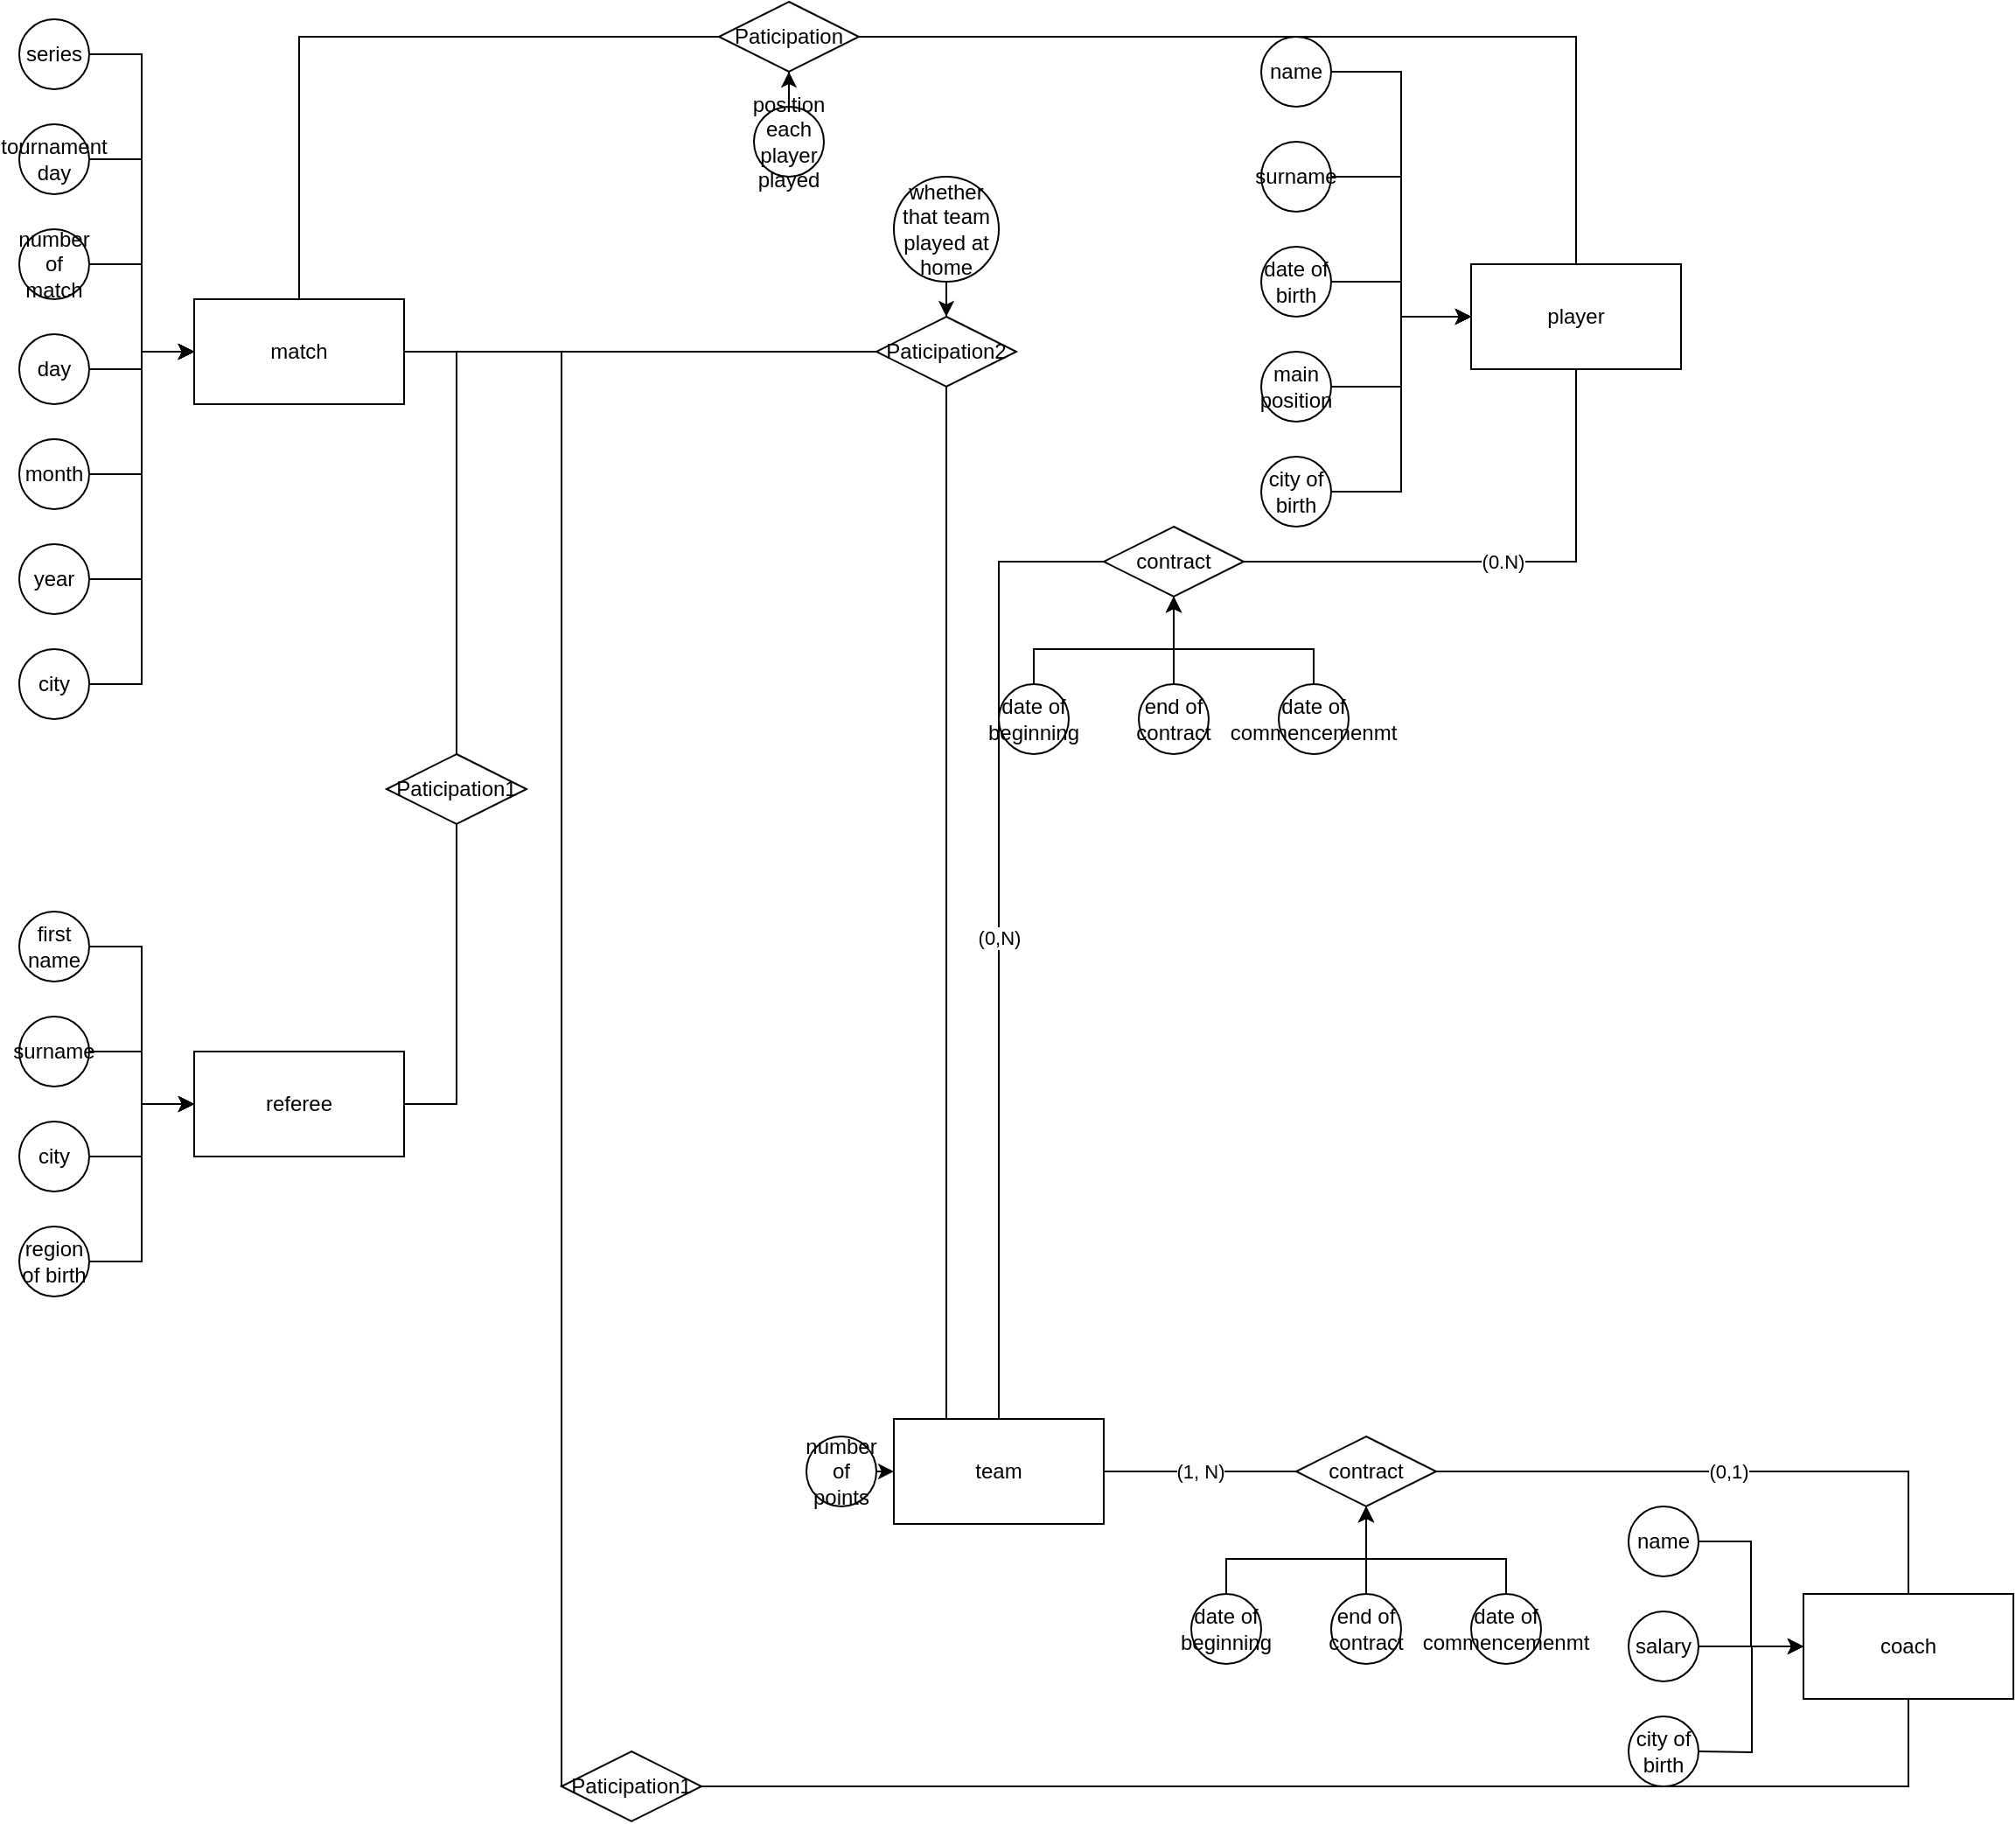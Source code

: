 <mxfile version="20.6.0" type="github" pages="4">
  <diagram id="R2lEEEUBdFMjLlhIrx00" name="Page-1">
    <mxGraphModel dx="1318" dy="1387" grid="1" gridSize="10" guides="1" tooltips="1" connect="1" arrows="1" fold="1" page="1" pageScale="1" pageWidth="850" pageHeight="1100" math="0" shadow="0" extFonts="Permanent Marker^https://fonts.googleapis.com/css?family=Permanent+Marker">
      <root>
        <mxCell id="0" />
        <mxCell id="1" parent="0" />
        <mxCell id="tLVuO6Sy8GR1sA5QQaV8-2" value="match" style="rounded=0;whiteSpace=wrap;html=1;" parent="1" vertex="1">
          <mxGeometry x="140" y="190" width="120" height="60" as="geometry" />
        </mxCell>
        <mxCell id="tLVuO6Sy8GR1sA5QQaV8-14" style="edgeStyle=orthogonalEdgeStyle;rounded=0;orthogonalLoop=1;jettySize=auto;html=1;entryX=0;entryY=0.5;entryDx=0;entryDy=0;" parent="1" source="tLVuO6Sy8GR1sA5QQaV8-4" target="tLVuO6Sy8GR1sA5QQaV8-2" edge="1">
          <mxGeometry relative="1" as="geometry" />
        </mxCell>
        <mxCell id="tLVuO6Sy8GR1sA5QQaV8-4" value="series" style="ellipse;whiteSpace=wrap;html=1;aspect=fixed;" parent="1" vertex="1">
          <mxGeometry x="40" y="30" width="40" height="40" as="geometry" />
        </mxCell>
        <mxCell id="tLVuO6Sy8GR1sA5QQaV8-17" style="edgeStyle=orthogonalEdgeStyle;rounded=0;orthogonalLoop=1;jettySize=auto;html=1;entryX=0;entryY=0.5;entryDx=0;entryDy=0;" parent="1" source="tLVuO6Sy8GR1sA5QQaV8-5" target="tLVuO6Sy8GR1sA5QQaV8-2" edge="1">
          <mxGeometry relative="1" as="geometry" />
        </mxCell>
        <mxCell id="tLVuO6Sy8GR1sA5QQaV8-5" value="tournament day" style="ellipse;whiteSpace=wrap;html=1;aspect=fixed;" parent="1" vertex="1">
          <mxGeometry x="40" y="90" width="40" height="40" as="geometry" />
        </mxCell>
        <mxCell id="tLVuO6Sy8GR1sA5QQaV8-18" style="edgeStyle=orthogonalEdgeStyle;rounded=0;orthogonalLoop=1;jettySize=auto;html=1;entryX=0;entryY=0.5;entryDx=0;entryDy=0;" parent="1" source="tLVuO6Sy8GR1sA5QQaV8-7" target="tLVuO6Sy8GR1sA5QQaV8-2" edge="1">
          <mxGeometry relative="1" as="geometry" />
        </mxCell>
        <mxCell id="tLVuO6Sy8GR1sA5QQaV8-7" value="number of match" style="ellipse;whiteSpace=wrap;html=1;aspect=fixed;" parent="1" vertex="1">
          <mxGeometry x="40" y="150" width="40" height="40" as="geometry" />
        </mxCell>
        <mxCell id="tLVuO6Sy8GR1sA5QQaV8-23" style="edgeStyle=orthogonalEdgeStyle;rounded=0;orthogonalLoop=1;jettySize=auto;html=1;exitX=1;exitY=0.5;exitDx=0;exitDy=0;entryX=0;entryY=0.5;entryDx=0;entryDy=0;" parent="1" source="tLVuO6Sy8GR1sA5QQaV8-8" target="tLVuO6Sy8GR1sA5QQaV8-2" edge="1">
          <mxGeometry relative="1" as="geometry" />
        </mxCell>
        <mxCell id="tLVuO6Sy8GR1sA5QQaV8-8" value="day" style="ellipse;whiteSpace=wrap;html=1;aspect=fixed;" parent="1" vertex="1">
          <mxGeometry x="40" y="210" width="40" height="40" as="geometry" />
        </mxCell>
        <mxCell id="tLVuO6Sy8GR1sA5QQaV8-24" style="edgeStyle=orthogonalEdgeStyle;rounded=0;orthogonalLoop=1;jettySize=auto;html=1;exitX=1;exitY=0.5;exitDx=0;exitDy=0;entryX=0;entryY=0.5;entryDx=0;entryDy=0;" parent="1" source="tLVuO6Sy8GR1sA5QQaV8-9" target="tLVuO6Sy8GR1sA5QQaV8-2" edge="1">
          <mxGeometry relative="1" as="geometry" />
        </mxCell>
        <mxCell id="tLVuO6Sy8GR1sA5QQaV8-9" value="month" style="ellipse;whiteSpace=wrap;html=1;aspect=fixed;" parent="1" vertex="1">
          <mxGeometry x="40" y="270" width="40" height="40" as="geometry" />
        </mxCell>
        <mxCell id="tLVuO6Sy8GR1sA5QQaV8-25" style="edgeStyle=orthogonalEdgeStyle;rounded=0;orthogonalLoop=1;jettySize=auto;html=1;exitX=1;exitY=0.5;exitDx=0;exitDy=0;entryX=0;entryY=0.5;entryDx=0;entryDy=0;" parent="1" source="tLVuO6Sy8GR1sA5QQaV8-11" target="tLVuO6Sy8GR1sA5QQaV8-2" edge="1">
          <mxGeometry relative="1" as="geometry" />
        </mxCell>
        <mxCell id="tLVuO6Sy8GR1sA5QQaV8-11" value="city" style="ellipse;whiteSpace=wrap;html=1;aspect=fixed;" parent="1" vertex="1">
          <mxGeometry x="40" y="390" width="40" height="40" as="geometry" />
        </mxCell>
        <mxCell id="tLVuO6Sy8GR1sA5QQaV8-26" value="player" style="rounded=0;whiteSpace=wrap;html=1;" parent="1" vertex="1">
          <mxGeometry x="870" y="170" width="120" height="60" as="geometry" />
        </mxCell>
        <mxCell id="tLVuO6Sy8GR1sA5QQaV8-27" style="edgeStyle=orthogonalEdgeStyle;rounded=0;orthogonalLoop=1;jettySize=auto;html=1;entryX=0;entryY=0.5;entryDx=0;entryDy=0;" parent="1" source="tLVuO6Sy8GR1sA5QQaV8-28" target="tLVuO6Sy8GR1sA5QQaV8-26" edge="1">
          <mxGeometry relative="1" as="geometry" />
        </mxCell>
        <mxCell id="tLVuO6Sy8GR1sA5QQaV8-28" value="name" style="ellipse;whiteSpace=wrap;html=1;aspect=fixed;" parent="1" vertex="1">
          <mxGeometry x="750" y="40" width="40" height="40" as="geometry" />
        </mxCell>
        <mxCell id="tLVuO6Sy8GR1sA5QQaV8-29" style="edgeStyle=orthogonalEdgeStyle;rounded=0;orthogonalLoop=1;jettySize=auto;html=1;entryX=0;entryY=0.5;entryDx=0;entryDy=0;" parent="1" source="tLVuO6Sy8GR1sA5QQaV8-30" target="tLVuO6Sy8GR1sA5QQaV8-26" edge="1">
          <mxGeometry relative="1" as="geometry" />
        </mxCell>
        <mxCell id="tLVuO6Sy8GR1sA5QQaV8-30" value="surname" style="ellipse;whiteSpace=wrap;html=1;aspect=fixed;" parent="1" vertex="1">
          <mxGeometry x="750" y="100" width="40" height="40" as="geometry" />
        </mxCell>
        <mxCell id="tLVuO6Sy8GR1sA5QQaV8-31" style="edgeStyle=orthogonalEdgeStyle;rounded=0;orthogonalLoop=1;jettySize=auto;html=1;entryX=0;entryY=0.5;entryDx=0;entryDy=0;" parent="1" source="tLVuO6Sy8GR1sA5QQaV8-32" target="tLVuO6Sy8GR1sA5QQaV8-26" edge="1">
          <mxGeometry relative="1" as="geometry" />
        </mxCell>
        <mxCell id="tLVuO6Sy8GR1sA5QQaV8-32" value="date of birth" style="ellipse;whiteSpace=wrap;html=1;aspect=fixed;" parent="1" vertex="1">
          <mxGeometry x="750" y="160" width="40" height="40" as="geometry" />
        </mxCell>
        <mxCell id="tLVuO6Sy8GR1sA5QQaV8-33" style="edgeStyle=orthogonalEdgeStyle;rounded=0;orthogonalLoop=1;jettySize=auto;html=1;exitX=1;exitY=0.5;exitDx=0;exitDy=0;entryX=0;entryY=0.5;entryDx=0;entryDy=0;" parent="1" source="tLVuO6Sy8GR1sA5QQaV8-34" target="tLVuO6Sy8GR1sA5QQaV8-26" edge="1">
          <mxGeometry relative="1" as="geometry" />
        </mxCell>
        <mxCell id="tLVuO6Sy8GR1sA5QQaV8-34" value="main position" style="ellipse;whiteSpace=wrap;html=1;aspect=fixed;" parent="1" vertex="1">
          <mxGeometry x="750" y="220" width="40" height="40" as="geometry" />
        </mxCell>
        <mxCell id="tLVuO6Sy8GR1sA5QQaV8-35" style="edgeStyle=orthogonalEdgeStyle;rounded=0;orthogonalLoop=1;jettySize=auto;html=1;exitX=1;exitY=0.5;exitDx=0;exitDy=0;entryX=0;entryY=0.5;entryDx=0;entryDy=0;" parent="1" source="tLVuO6Sy8GR1sA5QQaV8-36" target="tLVuO6Sy8GR1sA5QQaV8-26" edge="1">
          <mxGeometry relative="1" as="geometry" />
        </mxCell>
        <mxCell id="tLVuO6Sy8GR1sA5QQaV8-36" value="city of birth" style="ellipse;whiteSpace=wrap;html=1;aspect=fixed;" parent="1" vertex="1">
          <mxGeometry x="750" y="280" width="40" height="40" as="geometry" />
        </mxCell>
        <mxCell id="tLVuO6Sy8GR1sA5QQaV8-39" value="coach" style="rounded=0;whiteSpace=wrap;html=1;" parent="1" vertex="1">
          <mxGeometry x="1060" y="930" width="120" height="60" as="geometry" />
        </mxCell>
        <mxCell id="tLVuO6Sy8GR1sA5QQaV8-40" style="edgeStyle=orthogonalEdgeStyle;rounded=0;orthogonalLoop=1;jettySize=auto;html=1;entryX=0;entryY=0.5;entryDx=0;entryDy=0;" parent="1" source="tLVuO6Sy8GR1sA5QQaV8-41" target="tLVuO6Sy8GR1sA5QQaV8-39" edge="1">
          <mxGeometry relative="1" as="geometry" />
        </mxCell>
        <mxCell id="tLVuO6Sy8GR1sA5QQaV8-41" value="name" style="ellipse;whiteSpace=wrap;html=1;aspect=fixed;" parent="1" vertex="1">
          <mxGeometry x="960" y="880" width="40" height="40" as="geometry" />
        </mxCell>
        <mxCell id="tLVuO6Sy8GR1sA5QQaV8-42" style="edgeStyle=orthogonalEdgeStyle;rounded=0;orthogonalLoop=1;jettySize=auto;html=1;entryX=0;entryY=0.5;entryDx=0;entryDy=0;" parent="1" source="tLVuO6Sy8GR1sA5QQaV8-43" target="tLVuO6Sy8GR1sA5QQaV8-39" edge="1">
          <mxGeometry relative="1" as="geometry" />
        </mxCell>
        <mxCell id="tLVuO6Sy8GR1sA5QQaV8-43" value="salary" style="ellipse;whiteSpace=wrap;html=1;aspect=fixed;" parent="1" vertex="1">
          <mxGeometry x="960" y="940" width="40" height="40" as="geometry" />
        </mxCell>
        <mxCell id="tLVuO6Sy8GR1sA5QQaV8-44" style="edgeStyle=orthogonalEdgeStyle;rounded=0;orthogonalLoop=1;jettySize=auto;html=1;entryX=0;entryY=0.5;entryDx=0;entryDy=0;" parent="1" target="tLVuO6Sy8GR1sA5QQaV8-39" edge="1">
          <mxGeometry relative="1" as="geometry">
            <mxPoint x="1000" y="1020" as="sourcePoint" />
          </mxGeometry>
        </mxCell>
        <mxCell id="tLVuO6Sy8GR1sA5QQaV8-45" value="city of birth" style="ellipse;whiteSpace=wrap;html=1;aspect=fixed;" parent="1" vertex="1">
          <mxGeometry x="960" y="1000" width="40" height="40" as="geometry" />
        </mxCell>
        <mxCell id="tLVuO6Sy8GR1sA5QQaV8-61" value="referee" style="rounded=0;whiteSpace=wrap;html=1;" parent="1" vertex="1">
          <mxGeometry x="140" y="620" width="120" height="60" as="geometry" />
        </mxCell>
        <mxCell id="tLVuO6Sy8GR1sA5QQaV8-62" style="edgeStyle=orthogonalEdgeStyle;rounded=0;orthogonalLoop=1;jettySize=auto;html=1;entryX=0;entryY=0.5;entryDx=0;entryDy=0;" parent="1" source="tLVuO6Sy8GR1sA5QQaV8-63" target="tLVuO6Sy8GR1sA5QQaV8-61" edge="1">
          <mxGeometry relative="1" as="geometry" />
        </mxCell>
        <mxCell id="tLVuO6Sy8GR1sA5QQaV8-63" value="first name" style="ellipse;whiteSpace=wrap;html=1;aspect=fixed;" parent="1" vertex="1">
          <mxGeometry x="40" y="540" width="40" height="40" as="geometry" />
        </mxCell>
        <mxCell id="tLVuO6Sy8GR1sA5QQaV8-64" style="edgeStyle=orthogonalEdgeStyle;rounded=0;orthogonalLoop=1;jettySize=auto;html=1;entryX=0;entryY=0.5;entryDx=0;entryDy=0;" parent="1" source="tLVuO6Sy8GR1sA5QQaV8-65" target="tLVuO6Sy8GR1sA5QQaV8-61" edge="1">
          <mxGeometry relative="1" as="geometry" />
        </mxCell>
        <mxCell id="tLVuO6Sy8GR1sA5QQaV8-65" value="surname" style="ellipse;whiteSpace=wrap;html=1;aspect=fixed;" parent="1" vertex="1">
          <mxGeometry x="40" y="600" width="40" height="40" as="geometry" />
        </mxCell>
        <mxCell id="tLVuO6Sy8GR1sA5QQaV8-66" style="edgeStyle=orthogonalEdgeStyle;rounded=0;orthogonalLoop=1;jettySize=auto;html=1;entryX=0;entryY=0.5;entryDx=0;entryDy=0;" parent="1" source="tLVuO6Sy8GR1sA5QQaV8-67" target="tLVuO6Sy8GR1sA5QQaV8-61" edge="1">
          <mxGeometry relative="1" as="geometry" />
        </mxCell>
        <mxCell id="tLVuO6Sy8GR1sA5QQaV8-67" value="city" style="ellipse;whiteSpace=wrap;html=1;aspect=fixed;" parent="1" vertex="1">
          <mxGeometry x="40" y="660" width="40" height="40" as="geometry" />
        </mxCell>
        <mxCell id="tLVuO6Sy8GR1sA5QQaV8-68" style="edgeStyle=orthogonalEdgeStyle;rounded=0;orthogonalLoop=1;jettySize=auto;html=1;exitX=1;exitY=0.5;exitDx=0;exitDy=0;entryX=0;entryY=0.5;entryDx=0;entryDy=0;" parent="1" source="tLVuO6Sy8GR1sA5QQaV8-69" target="tLVuO6Sy8GR1sA5QQaV8-61" edge="1">
          <mxGeometry relative="1" as="geometry" />
        </mxCell>
        <mxCell id="tLVuO6Sy8GR1sA5QQaV8-69" value="region of birth" style="ellipse;whiteSpace=wrap;html=1;aspect=fixed;" parent="1" vertex="1">
          <mxGeometry x="40" y="720" width="40" height="40" as="geometry" />
        </mxCell>
        <mxCell id="tLVuO6Sy8GR1sA5QQaV8-72" value="team" style="rounded=0;whiteSpace=wrap;html=1;" parent="1" vertex="1">
          <mxGeometry x="540" y="830" width="120" height="60" as="geometry" />
        </mxCell>
        <mxCell id="tLVuO6Sy8GR1sA5QQaV8-73" style="edgeStyle=orthogonalEdgeStyle;rounded=0;orthogonalLoop=1;jettySize=auto;html=1;entryX=0;entryY=0.5;entryDx=0;entryDy=0;" parent="1" target="tLVuO6Sy8GR1sA5QQaV8-72" edge="1">
          <mxGeometry relative="1" as="geometry">
            <mxPoint x="530" y="860" as="sourcePoint" />
          </mxGeometry>
        </mxCell>
        <mxCell id="tLVuO6Sy8GR1sA5QQaV8-74" value="number of points" style="ellipse;whiteSpace=wrap;html=1;aspect=fixed;" parent="1" vertex="1">
          <mxGeometry x="490" y="840" width="40" height="40" as="geometry" />
        </mxCell>
        <mxCell id="tLVuO6Sy8GR1sA5QQaV8-81" value="contract" style="rhombus;whiteSpace=wrap;html=1;" parent="1" vertex="1">
          <mxGeometry x="660" y="320" width="80" height="40" as="geometry" />
        </mxCell>
        <mxCell id="tLVuO6Sy8GR1sA5QQaV8-96" style="edgeStyle=orthogonalEdgeStyle;rounded=0;orthogonalLoop=1;jettySize=auto;html=1;exitX=0.5;exitY=0;exitDx=0;exitDy=0;entryX=0.5;entryY=1;entryDx=0;entryDy=0;" parent="1" source="tLVuO6Sy8GR1sA5QQaV8-83" target="tLVuO6Sy8GR1sA5QQaV8-81" edge="1">
          <mxGeometry relative="1" as="geometry">
            <Array as="points">
              <mxPoint x="620" y="390" />
              <mxPoint x="700" y="390" />
            </Array>
          </mxGeometry>
        </mxCell>
        <mxCell id="tLVuO6Sy8GR1sA5QQaV8-83" value="date of beginning" style="ellipse;whiteSpace=wrap;html=1;aspect=fixed;" parent="1" vertex="1">
          <mxGeometry x="600" y="410" width="40" height="40" as="geometry" />
        </mxCell>
        <mxCell id="tLVuO6Sy8GR1sA5QQaV8-88" style="edgeStyle=orthogonalEdgeStyle;rounded=0;orthogonalLoop=1;jettySize=auto;html=1;entryX=0.5;entryY=1;entryDx=0;entryDy=0;" parent="1" source="tLVuO6Sy8GR1sA5QQaV8-84" target="tLVuO6Sy8GR1sA5QQaV8-81" edge="1">
          <mxGeometry relative="1" as="geometry">
            <Array as="points">
              <mxPoint x="700" y="400" />
              <mxPoint x="700" y="400" />
            </Array>
          </mxGeometry>
        </mxCell>
        <mxCell id="tLVuO6Sy8GR1sA5QQaV8-84" value="end of contract" style="ellipse;whiteSpace=wrap;html=1;aspect=fixed;" parent="1" vertex="1">
          <mxGeometry x="680" y="410" width="40" height="40" as="geometry" />
        </mxCell>
        <mxCell id="tLVuO6Sy8GR1sA5QQaV8-91" style="edgeStyle=orthogonalEdgeStyle;rounded=0;orthogonalLoop=1;jettySize=auto;html=1;entryX=0.5;entryY=1;entryDx=0;entryDy=0;" parent="1" source="tLVuO6Sy8GR1sA5QQaV8-85" target="tLVuO6Sy8GR1sA5QQaV8-81" edge="1">
          <mxGeometry relative="1" as="geometry">
            <Array as="points">
              <mxPoint x="780" y="390" />
              <mxPoint x="700" y="390" />
            </Array>
          </mxGeometry>
        </mxCell>
        <mxCell id="tLVuO6Sy8GR1sA5QQaV8-85" value="date of commencemenmt" style="ellipse;whiteSpace=wrap;html=1;aspect=fixed;" parent="1" vertex="1">
          <mxGeometry x="760" y="410" width="40" height="40" as="geometry" />
        </mxCell>
        <mxCell id="tLVuO6Sy8GR1sA5QQaV8-101" value="(0.N)" style="endArrow=none;html=1;rounded=0;exitX=1;exitY=0.5;exitDx=0;exitDy=0;entryX=0.5;entryY=1;entryDx=0;entryDy=0;" parent="1" source="tLVuO6Sy8GR1sA5QQaV8-81" target="tLVuO6Sy8GR1sA5QQaV8-26" edge="1">
          <mxGeometry x="-0.018" width="50" height="50" relative="1" as="geometry">
            <mxPoint x="910" y="370" as="sourcePoint" />
            <mxPoint x="960" y="320" as="targetPoint" />
            <Array as="points">
              <mxPoint x="930" y="340" />
            </Array>
            <mxPoint as="offset" />
          </mxGeometry>
        </mxCell>
        <mxCell id="tLVuO6Sy8GR1sA5QQaV8-103" value="(0,N)" style="endArrow=none;html=1;rounded=0;entryX=0;entryY=0.5;entryDx=0;entryDy=0;exitX=0.5;exitY=0;exitDx=0;exitDy=0;" parent="1" source="tLVuO6Sy8GR1sA5QQaV8-72" target="tLVuO6Sy8GR1sA5QQaV8-81" edge="1">
          <mxGeometry width="50" height="50" relative="1" as="geometry">
            <mxPoint x="450" y="710" as="sourcePoint" />
            <mxPoint x="500" y="660" as="targetPoint" />
            <Array as="points">
              <mxPoint x="600" y="340" />
            </Array>
          </mxGeometry>
        </mxCell>
        <mxCell id="tLVuO6Sy8GR1sA5QQaV8-105" value="contract" style="rhombus;whiteSpace=wrap;html=1;" parent="1" vertex="1">
          <mxGeometry x="770" y="840" width="80" height="40" as="geometry" />
        </mxCell>
        <mxCell id="tLVuO6Sy8GR1sA5QQaV8-106" style="edgeStyle=orthogonalEdgeStyle;rounded=0;orthogonalLoop=1;jettySize=auto;html=1;exitX=0.5;exitY=0;exitDx=0;exitDy=0;entryX=0.5;entryY=1;entryDx=0;entryDy=0;" parent="1" source="tLVuO6Sy8GR1sA5QQaV8-107" target="tLVuO6Sy8GR1sA5QQaV8-105" edge="1">
          <mxGeometry relative="1" as="geometry">
            <Array as="points">
              <mxPoint x="730" y="910" />
              <mxPoint x="810" y="910" />
            </Array>
          </mxGeometry>
        </mxCell>
        <mxCell id="tLVuO6Sy8GR1sA5QQaV8-107" value="date of beginning" style="ellipse;whiteSpace=wrap;html=1;aspect=fixed;" parent="1" vertex="1">
          <mxGeometry x="710" y="930" width="40" height="40" as="geometry" />
        </mxCell>
        <mxCell id="tLVuO6Sy8GR1sA5QQaV8-108" style="edgeStyle=orthogonalEdgeStyle;rounded=0;orthogonalLoop=1;jettySize=auto;html=1;entryX=0.5;entryY=1;entryDx=0;entryDy=0;" parent="1" source="tLVuO6Sy8GR1sA5QQaV8-109" target="tLVuO6Sy8GR1sA5QQaV8-105" edge="1">
          <mxGeometry relative="1" as="geometry">
            <Array as="points">
              <mxPoint x="810" y="920" />
              <mxPoint x="810" y="920" />
            </Array>
          </mxGeometry>
        </mxCell>
        <mxCell id="tLVuO6Sy8GR1sA5QQaV8-109" value="end of contract" style="ellipse;whiteSpace=wrap;html=1;aspect=fixed;" parent="1" vertex="1">
          <mxGeometry x="790" y="930" width="40" height="40" as="geometry" />
        </mxCell>
        <mxCell id="tLVuO6Sy8GR1sA5QQaV8-110" style="edgeStyle=orthogonalEdgeStyle;rounded=0;orthogonalLoop=1;jettySize=auto;html=1;entryX=0.5;entryY=1;entryDx=0;entryDy=0;" parent="1" source="tLVuO6Sy8GR1sA5QQaV8-111" target="tLVuO6Sy8GR1sA5QQaV8-105" edge="1">
          <mxGeometry relative="1" as="geometry">
            <Array as="points">
              <mxPoint x="890" y="910" />
              <mxPoint x="810" y="910" />
            </Array>
          </mxGeometry>
        </mxCell>
        <mxCell id="tLVuO6Sy8GR1sA5QQaV8-111" value="date of commencemenmt" style="ellipse;whiteSpace=wrap;html=1;aspect=fixed;" parent="1" vertex="1">
          <mxGeometry x="870" y="930" width="40" height="40" as="geometry" />
        </mxCell>
        <mxCell id="tLVuO6Sy8GR1sA5QQaV8-115" value="(0,1)" style="endArrow=none;html=1;rounded=0;exitX=1;exitY=0.5;exitDx=0;exitDy=0;entryX=0.5;entryY=0;entryDx=0;entryDy=0;" parent="1" source="tLVuO6Sy8GR1sA5QQaV8-105" target="tLVuO6Sy8GR1sA5QQaV8-39" edge="1">
          <mxGeometry x="-0.021" width="50" height="50" relative="1" as="geometry">
            <mxPoint x="880" y="520" as="sourcePoint" />
            <mxPoint x="930" y="470" as="targetPoint" />
            <Array as="points">
              <mxPoint x="1120" y="860" />
            </Array>
            <mxPoint as="offset" />
          </mxGeometry>
        </mxCell>
        <mxCell id="tLVuO6Sy8GR1sA5QQaV8-116" value="(1, N)" style="endArrow=none;html=1;rounded=0;entryX=1;entryY=0.5;entryDx=0;entryDy=0;" parent="1" target="tLVuO6Sy8GR1sA5QQaV8-72" edge="1">
          <mxGeometry width="50" height="50" relative="1" as="geometry">
            <mxPoint x="770" y="860" as="sourcePoint" />
            <mxPoint x="930" y="470" as="targetPoint" />
            <Array as="points" />
          </mxGeometry>
        </mxCell>
        <mxCell id="tLVuO6Sy8GR1sA5QQaV8-122" value="Paticipation" style="rhombus;whiteSpace=wrap;html=1;" parent="1" vertex="1">
          <mxGeometry x="440" y="20" width="80" height="40" as="geometry" />
        </mxCell>
        <mxCell id="tLVuO6Sy8GR1sA5QQaV8-124" style="edgeStyle=orthogonalEdgeStyle;rounded=0;orthogonalLoop=1;jettySize=auto;html=1;entryX=0.5;entryY=1;entryDx=0;entryDy=0;" parent="1" source="tLVuO6Sy8GR1sA5QQaV8-123" target="tLVuO6Sy8GR1sA5QQaV8-122" edge="1">
          <mxGeometry relative="1" as="geometry" />
        </mxCell>
        <mxCell id="tLVuO6Sy8GR1sA5QQaV8-123" value="position each player played" style="ellipse;whiteSpace=wrap;html=1;aspect=fixed;" parent="1" vertex="1">
          <mxGeometry x="460" y="80" width="40" height="40" as="geometry" />
        </mxCell>
        <mxCell id="tLVuO6Sy8GR1sA5QQaV8-125" value="" style="endArrow=none;html=1;rounded=0;exitX=1;exitY=0.5;exitDx=0;exitDy=0;entryX=0.5;entryY=0;entryDx=0;entryDy=0;" parent="1" source="tLVuO6Sy8GR1sA5QQaV8-122" target="tLVuO6Sy8GR1sA5QQaV8-26" edge="1">
          <mxGeometry width="50" height="50" relative="1" as="geometry">
            <mxPoint x="560" y="320" as="sourcePoint" />
            <mxPoint x="610" y="270" as="targetPoint" />
            <Array as="points">
              <mxPoint x="930" y="40" />
            </Array>
          </mxGeometry>
        </mxCell>
        <mxCell id="tLVuO6Sy8GR1sA5QQaV8-126" value="" style="endArrow=none;html=1;rounded=0;entryX=0;entryY=0.5;entryDx=0;entryDy=0;exitX=0.5;exitY=0;exitDx=0;exitDy=0;" parent="1" source="tLVuO6Sy8GR1sA5QQaV8-2" target="tLVuO6Sy8GR1sA5QQaV8-122" edge="1">
          <mxGeometry width="50" height="50" relative="1" as="geometry">
            <mxPoint x="560" y="150" as="sourcePoint" />
            <mxPoint x="610" y="100" as="targetPoint" />
            <Array as="points">
              <mxPoint x="200" y="40" />
            </Array>
          </mxGeometry>
        </mxCell>
        <mxCell id="tLVuO6Sy8GR1sA5QQaV8-127" value="Paticipation1" style="rhombus;whiteSpace=wrap;html=1;" parent="1" vertex="1">
          <mxGeometry x="350" y="1020" width="80" height="40" as="geometry" />
        </mxCell>
        <mxCell id="tLVuO6Sy8GR1sA5QQaV8-128" value="" style="endArrow=none;html=1;rounded=0;entryX=1;entryY=0.5;entryDx=0;entryDy=0;exitX=0.5;exitY=1;exitDx=0;exitDy=0;" parent="1" source="tLVuO6Sy8GR1sA5QQaV8-39" target="tLVuO6Sy8GR1sA5QQaV8-127" edge="1">
          <mxGeometry width="50" height="50" relative="1" as="geometry">
            <mxPoint x="240" y="840" as="sourcePoint" />
            <mxPoint x="290" y="790" as="targetPoint" />
            <Array as="points">
              <mxPoint x="1120" y="1040" />
            </Array>
          </mxGeometry>
        </mxCell>
        <mxCell id="tLVuO6Sy8GR1sA5QQaV8-129" value="" style="endArrow=none;html=1;rounded=0;entryX=0;entryY=0.5;entryDx=0;entryDy=0;exitX=1;exitY=0.5;exitDx=0;exitDy=0;" parent="1" source="tLVuO6Sy8GR1sA5QQaV8-2" target="tLVuO6Sy8GR1sA5QQaV8-127" edge="1">
          <mxGeometry width="50" height="50" relative="1" as="geometry">
            <mxPoint x="290" y="850" as="sourcePoint" />
            <mxPoint x="340" y="800" as="targetPoint" />
            <Array as="points">
              <mxPoint x="350" y="220" />
            </Array>
          </mxGeometry>
        </mxCell>
        <mxCell id="tLVuO6Sy8GR1sA5QQaV8-130" value="Paticipation1" style="rhombus;whiteSpace=wrap;html=1;" parent="1" vertex="1">
          <mxGeometry x="250" y="450" width="80" height="40" as="geometry" />
        </mxCell>
        <mxCell id="tLVuO6Sy8GR1sA5QQaV8-132" value="" style="endArrow=none;html=1;rounded=0;exitX=1;exitY=0.5;exitDx=0;exitDy=0;entryX=0.5;entryY=1;entryDx=0;entryDy=0;" parent="1" source="tLVuO6Sy8GR1sA5QQaV8-61" target="tLVuO6Sy8GR1sA5QQaV8-130" edge="1">
          <mxGeometry width="50" height="50" relative="1" as="geometry">
            <mxPoint x="230" y="600" as="sourcePoint" />
            <mxPoint x="280" y="550" as="targetPoint" />
            <Array as="points">
              <mxPoint x="290" y="650" />
            </Array>
          </mxGeometry>
        </mxCell>
        <mxCell id="tLVuO6Sy8GR1sA5QQaV8-133" value="" style="endArrow=none;html=1;rounded=0;entryX=0.5;entryY=0;entryDx=0;entryDy=0;exitX=1;exitY=0.5;exitDx=0;exitDy=0;" parent="1" source="tLVuO6Sy8GR1sA5QQaV8-2" target="tLVuO6Sy8GR1sA5QQaV8-130" edge="1">
          <mxGeometry width="50" height="50" relative="1" as="geometry">
            <mxPoint x="230" y="600" as="sourcePoint" />
            <mxPoint x="280" y="550" as="targetPoint" />
            <Array as="points">
              <mxPoint x="290" y="220" />
            </Array>
          </mxGeometry>
        </mxCell>
        <mxCell id="tLVuO6Sy8GR1sA5QQaV8-135" value="Paticipation2" style="rhombus;whiteSpace=wrap;html=1;" parent="1" vertex="1">
          <mxGeometry x="530" y="200" width="80" height="40" as="geometry" />
        </mxCell>
        <mxCell id="tLVuO6Sy8GR1sA5QQaV8-138" value="" style="endArrow=none;html=1;rounded=0;entryX=0.25;entryY=0;entryDx=0;entryDy=0;exitX=0.5;exitY=1;exitDx=0;exitDy=0;" parent="1" source="tLVuO6Sy8GR1sA5QQaV8-135" target="tLVuO6Sy8GR1sA5QQaV8-72" edge="1">
          <mxGeometry width="50" height="50" relative="1" as="geometry">
            <mxPoint x="230" y="600" as="sourcePoint" />
            <mxPoint x="280" y="550" as="targetPoint" />
          </mxGeometry>
        </mxCell>
        <mxCell id="tLVuO6Sy8GR1sA5QQaV8-140" style="edgeStyle=orthogonalEdgeStyle;rounded=0;orthogonalLoop=1;jettySize=auto;html=1;entryX=0.5;entryY=0;entryDx=0;entryDy=0;" parent="1" source="tLVuO6Sy8GR1sA5QQaV8-139" target="tLVuO6Sy8GR1sA5QQaV8-135" edge="1">
          <mxGeometry relative="1" as="geometry" />
        </mxCell>
        <mxCell id="tLVuO6Sy8GR1sA5QQaV8-139" value="whether that team played at home" style="ellipse;whiteSpace=wrap;html=1;aspect=fixed;" parent="1" vertex="1">
          <mxGeometry x="540" y="120" width="60" height="60" as="geometry" />
        </mxCell>
        <mxCell id="tLVuO6Sy8GR1sA5QQaV8-143" value="" style="endArrow=none;html=1;rounded=0;entryX=0;entryY=0.5;entryDx=0;entryDy=0;exitX=1;exitY=0.5;exitDx=0;exitDy=0;" parent="1" source="tLVuO6Sy8GR1sA5QQaV8-2" target="tLVuO6Sy8GR1sA5QQaV8-135" edge="1">
          <mxGeometry width="50" height="50" relative="1" as="geometry">
            <mxPoint x="380" y="430" as="sourcePoint" />
            <mxPoint x="430" y="380" as="targetPoint" />
          </mxGeometry>
        </mxCell>
        <mxCell id="js9ADKCDWMMnzme6BKiL-2" style="edgeStyle=orthogonalEdgeStyle;rounded=0;orthogonalLoop=1;jettySize=auto;html=1;entryX=0;entryY=0.5;entryDx=0;entryDy=0;" parent="1" source="js9ADKCDWMMnzme6BKiL-1" target="tLVuO6Sy8GR1sA5QQaV8-2" edge="1">
          <mxGeometry relative="1" as="geometry" />
        </mxCell>
        <mxCell id="js9ADKCDWMMnzme6BKiL-1" value="year" style="ellipse;whiteSpace=wrap;html=1;aspect=fixed;" parent="1" vertex="1">
          <mxGeometry x="40" y="330" width="40" height="40" as="geometry" />
        </mxCell>
      </root>
    </mxGraphModel>
  </diagram>
  <diagram id="i1gz378UikLBb8DrILV9" name="第 2 页">
    <mxGraphModel dx="1058" dy="2329" grid="1" gridSize="10" guides="1" tooltips="1" connect="1" arrows="1" fold="1" page="1" pageScale="1" pageWidth="827" pageHeight="1169" math="0" shadow="0">
      <root>
        <mxCell id="0" />
        <mxCell id="1" parent="0" />
        <mxCell id="JJ1q12JyOulIS_rOJtMa-1" value="match" style="rounded=0;whiteSpace=wrap;html=1;" parent="1" vertex="1">
          <mxGeometry x="200" y="140" width="120" height="60" as="geometry" />
        </mxCell>
        <mxCell id="JJ1q12JyOulIS_rOJtMa-2" style="edgeStyle=orthogonalEdgeStyle;rounded=0;orthogonalLoop=1;jettySize=auto;html=1;entryX=0;entryY=0.5;entryDx=0;entryDy=0;" parent="1" source="JJ1q12JyOulIS_rOJtMa-3" target="JJ1q12JyOulIS_rOJtMa-1" edge="1">
          <mxGeometry relative="1" as="geometry" />
        </mxCell>
        <mxCell id="JJ1q12JyOulIS_rOJtMa-3" value="" style="ellipse;whiteSpace=wrap;html=1;aspect=fixed;fillColor=#000000;" parent="1" vertex="1">
          <mxGeometry x="120" width="20" height="20" as="geometry" />
        </mxCell>
        <mxCell id="JJ1q12JyOulIS_rOJtMa-4" style="edgeStyle=orthogonalEdgeStyle;rounded=0;orthogonalLoop=1;jettySize=auto;html=1;entryX=0;entryY=0.5;entryDx=0;entryDy=0;" parent="1" source="JJ1q12JyOulIS_rOJtMa-5" target="JJ1q12JyOulIS_rOJtMa-1" edge="1">
          <mxGeometry relative="1" as="geometry" />
        </mxCell>
        <mxCell id="JJ1q12JyOulIS_rOJtMa-5" value="" style="ellipse;whiteSpace=wrap;html=1;aspect=fixed;fillColor=#000000;" parent="1" vertex="1">
          <mxGeometry x="120" y="60" width="20" height="20" as="geometry" />
        </mxCell>
        <mxCell id="JJ1q12JyOulIS_rOJtMa-6" style="edgeStyle=orthogonalEdgeStyle;rounded=0;orthogonalLoop=1;jettySize=auto;html=1;entryX=0;entryY=0.5;entryDx=0;entryDy=0;" parent="1" source="JJ1q12JyOulIS_rOJtMa-7" target="JJ1q12JyOulIS_rOJtMa-1" edge="1">
          <mxGeometry relative="1" as="geometry" />
        </mxCell>
        <mxCell id="JJ1q12JyOulIS_rOJtMa-7" value="" style="ellipse;whiteSpace=wrap;html=1;aspect=fixed;" parent="1" vertex="1">
          <mxGeometry x="120" y="120" width="20" height="20" as="geometry" />
        </mxCell>
        <mxCell id="JJ1q12JyOulIS_rOJtMa-8" style="edgeStyle=orthogonalEdgeStyle;rounded=0;orthogonalLoop=1;jettySize=auto;html=1;exitX=1;exitY=0.5;exitDx=0;exitDy=0;entryX=0;entryY=0.5;entryDx=0;entryDy=0;" parent="1" source="JJ1q12JyOulIS_rOJtMa-9" target="JJ1q12JyOulIS_rOJtMa-1" edge="1">
          <mxGeometry relative="1" as="geometry" />
        </mxCell>
        <mxCell id="JJ1q12JyOulIS_rOJtMa-9" value="" style="ellipse;whiteSpace=wrap;html=1;aspect=fixed;" parent="1" vertex="1">
          <mxGeometry x="120" y="180" width="20" height="20" as="geometry" />
        </mxCell>
        <mxCell id="JJ1q12JyOulIS_rOJtMa-10" style="edgeStyle=orthogonalEdgeStyle;rounded=0;orthogonalLoop=1;jettySize=auto;html=1;exitX=1;exitY=0.5;exitDx=0;exitDy=0;entryX=0;entryY=0.5;entryDx=0;entryDy=0;" parent="1" source="JJ1q12JyOulIS_rOJtMa-11" target="JJ1q12JyOulIS_rOJtMa-1" edge="1">
          <mxGeometry relative="1" as="geometry" />
        </mxCell>
        <mxCell id="JJ1q12JyOulIS_rOJtMa-11" value="" style="ellipse;whiteSpace=wrap;html=1;aspect=fixed;" parent="1" vertex="1">
          <mxGeometry x="120" y="240" width="20" height="20" as="geometry" />
        </mxCell>
        <mxCell id="JJ1q12JyOulIS_rOJtMa-12" style="edgeStyle=orthogonalEdgeStyle;rounded=0;orthogonalLoop=1;jettySize=auto;html=1;exitX=1;exitY=0.5;exitDx=0;exitDy=0;entryX=0;entryY=0.5;entryDx=0;entryDy=0;" parent="1" source="JJ1q12JyOulIS_rOJtMa-13" target="JJ1q12JyOulIS_rOJtMa-1" edge="1">
          <mxGeometry relative="1" as="geometry" />
        </mxCell>
        <mxCell id="JJ1q12JyOulIS_rOJtMa-13" value="" style="ellipse;whiteSpace=wrap;html=1;aspect=fixed;" parent="1" vertex="1">
          <mxGeometry x="120" y="360" width="20" height="20" as="geometry" />
        </mxCell>
        <mxCell id="JJ1q12JyOulIS_rOJtMa-14" style="edgeStyle=orthogonalEdgeStyle;rounded=0;orthogonalLoop=1;jettySize=auto;html=1;entryX=0;entryY=0.5;entryDx=0;entryDy=0;" parent="1" source="JJ1q12JyOulIS_rOJtMa-15" target="JJ1q12JyOulIS_rOJtMa-1" edge="1">
          <mxGeometry relative="1" as="geometry" />
        </mxCell>
        <mxCell id="JJ1q12JyOulIS_rOJtMa-15" value="" style="ellipse;whiteSpace=wrap;html=1;aspect=fixed;" parent="1" vertex="1">
          <mxGeometry x="120" y="300" width="20" height="20" as="geometry" />
        </mxCell>
        <mxCell id="oEwuyp7gdKykDIGCdkBZ-1" value="referee" style="rounded=0;whiteSpace=wrap;html=1;" parent="1" vertex="1">
          <mxGeometry x="710" y="390" width="120" height="60" as="geometry" />
        </mxCell>
        <mxCell id="qvM4iGuFO6GltO2IqF-L-3" style="edgeStyle=orthogonalEdgeStyle;rounded=0;orthogonalLoop=1;jettySize=auto;html=1;entryX=0.5;entryY=1;entryDx=0;entryDy=0;" parent="1" source="oEwuyp7gdKykDIGCdkBZ-7" target="oEwuyp7gdKykDIGCdkBZ-1" edge="1">
          <mxGeometry relative="1" as="geometry" />
        </mxCell>
        <mxCell id="oEwuyp7gdKykDIGCdkBZ-7" value="" style="ellipse;whiteSpace=wrap;html=1;aspect=fixed;" parent="1" vertex="1">
          <mxGeometry x="700" y="490" width="20" height="20" as="geometry" />
        </mxCell>
        <mxCell id="qvM4iGuFO6GltO2IqF-L-7" style="edgeStyle=orthogonalEdgeStyle;rounded=0;orthogonalLoop=1;jettySize=auto;html=1;entryX=0.5;entryY=1;entryDx=0;entryDy=0;" parent="1" source="oEwuyp7gdKykDIGCdkBZ-9" target="oEwuyp7gdKykDIGCdkBZ-1" edge="1">
          <mxGeometry relative="1" as="geometry" />
        </mxCell>
        <mxCell id="oEwuyp7gdKykDIGCdkBZ-9" value="" style="ellipse;whiteSpace=wrap;html=1;aspect=fixed;" parent="1" vertex="1">
          <mxGeometry x="827" y="490" width="20" height="20" as="geometry" />
        </mxCell>
        <mxCell id="ze-rRnuW1i4ya5lAtZek-1" value="coach" style="rounded=0;whiteSpace=wrap;html=1;" parent="1" vertex="1">
          <mxGeometry x="940" y="380" width="120" height="60" as="geometry" />
        </mxCell>
        <mxCell id="ze-rRnuW1i4ya5lAtZek-11" style="edgeStyle=orthogonalEdgeStyle;rounded=0;orthogonalLoop=1;jettySize=auto;html=1;entryX=0.5;entryY=1;entryDx=0;entryDy=0;" parent="1" source="ze-rRnuW1i4ya5lAtZek-5" target="ze-rRnuW1i4ya5lAtZek-1" edge="1">
          <mxGeometry relative="1" as="geometry">
            <Array as="points">
              <mxPoint x="943" y="460" />
              <mxPoint x="1000" y="460" />
            </Array>
          </mxGeometry>
        </mxCell>
        <mxCell id="ze-rRnuW1i4ya5lAtZek-5" value="" style="ellipse;whiteSpace=wrap;html=1;aspect=fixed;" parent="1" vertex="1">
          <mxGeometry x="932.5" y="490" width="20" height="20" as="geometry" />
        </mxCell>
        <mxCell id="ze-rRnuW1i4ya5lAtZek-12" style="edgeStyle=orthogonalEdgeStyle;rounded=0;orthogonalLoop=1;jettySize=auto;html=1;entryX=0.5;entryY=1;entryDx=0;entryDy=0;exitX=0.5;exitY=0;exitDx=0;exitDy=0;" parent="1" source="ze-rRnuW1i4ya5lAtZek-7" target="ze-rRnuW1i4ya5lAtZek-1" edge="1">
          <mxGeometry relative="1" as="geometry">
            <Array as="points">
              <mxPoint x="1075" y="460" />
              <mxPoint x="1000" y="460" />
            </Array>
          </mxGeometry>
        </mxCell>
        <mxCell id="ze-rRnuW1i4ya5lAtZek-7" value="" style="ellipse;whiteSpace=wrap;html=1;aspect=fixed;" parent="1" vertex="1">
          <mxGeometry x="1065" y="490" width="20" height="20" as="geometry" />
        </mxCell>
        <mxCell id="Sh0yjSML1Tbc7BXsvag_-1" value="player" style="rounded=0;whiteSpace=wrap;html=1;" parent="1" vertex="1">
          <mxGeometry x="1406" y="377.5" width="120" height="60" as="geometry" />
        </mxCell>
        <mxCell id="Hrme0Yth2sDPcj_GdbY5-6" style="edgeStyle=orthogonalEdgeStyle;rounded=0;orthogonalLoop=1;jettySize=auto;html=1;entryX=0.5;entryY=1;entryDx=0;entryDy=0;" parent="1" source="Sh0yjSML1Tbc7BXsvag_-7" target="Sh0yjSML1Tbc7BXsvag_-1" edge="1">
          <mxGeometry relative="1" as="geometry" />
        </mxCell>
        <mxCell id="Sh0yjSML1Tbc7BXsvag_-7" value="" style="ellipse;whiteSpace=wrap;html=1;aspect=fixed;" parent="1" vertex="1">
          <mxGeometry x="1402" y="490" width="20" height="20" as="geometry" />
        </mxCell>
        <mxCell id="Hrme0Yth2sDPcj_GdbY5-7" style="edgeStyle=orthogonalEdgeStyle;rounded=0;orthogonalLoop=1;jettySize=auto;html=1;entryX=0.5;entryY=1;entryDx=0;entryDy=0;" parent="1" source="Sh0yjSML1Tbc7BXsvag_-9" target="Sh0yjSML1Tbc7BXsvag_-1" edge="1">
          <mxGeometry relative="1" as="geometry" />
        </mxCell>
        <mxCell id="Sh0yjSML1Tbc7BXsvag_-9" value="" style="ellipse;whiteSpace=wrap;html=1;aspect=fixed;" parent="1" vertex="1">
          <mxGeometry x="1472" y="490" width="20" height="20" as="geometry" />
        </mxCell>
        <mxCell id="PueT6GZW6PclOlYW9xHa-19" style="edgeStyle=orthogonalEdgeStyle;rounded=0;orthogonalLoop=1;jettySize=auto;html=1;entryX=0.5;entryY=1;entryDx=0;entryDy=0;" parent="1" source="Sh0yjSML1Tbc7BXsvag_-11" target="Sh0yjSML1Tbc7BXsvag_-1" edge="1">
          <mxGeometry relative="1" as="geometry" />
        </mxCell>
        <mxCell id="Sh0yjSML1Tbc7BXsvag_-11" value="" style="ellipse;whiteSpace=wrap;html=1;aspect=fixed;" parent="1" vertex="1">
          <mxGeometry x="1526" y="490" width="20" height="20" as="geometry" />
        </mxCell>
        <mxCell id="Sh0yjSML1Tbc7BXsvag_-16" value="Person" style="rounded=0;whiteSpace=wrap;html=1;" parent="1" vertex="1">
          <mxGeometry x="940" y="140" width="120" height="60" as="geometry" />
        </mxCell>
        <mxCell id="Sh0yjSML1Tbc7BXsvag_-23" value="first name" style="text;html=1;strokeColor=none;fillColor=none;align=center;verticalAlign=middle;whiteSpace=wrap;rounded=0;" parent="1" vertex="1">
          <mxGeometry x="910" y="60" width="60" height="30" as="geometry" />
        </mxCell>
        <mxCell id="Sh0yjSML1Tbc7BXsvag_-26" value="" style="html=1;verticalAlign=bottom;startArrow=circle;startFill=1;endArrow=open;startSize=6;endSize=8;rounded=0;exitX=0.5;exitY=1;exitDx=0;exitDy=0;" parent="1" source="Sh0yjSML1Tbc7BXsvag_-23" edge="1">
          <mxGeometry width="80" relative="1" as="geometry">
            <mxPoint x="930" y="260" as="sourcePoint" />
            <mxPoint x="1000" y="140" as="targetPoint" />
          </mxGeometry>
        </mxCell>
        <mxCell id="Sh0yjSML1Tbc7BXsvag_-27" value="" style="html=1;verticalAlign=bottom;startArrow=circle;startFill=1;endArrow=open;startSize=6;endSize=8;rounded=0;entryX=0.5;entryY=0;entryDx=0;entryDy=0;exitX=0.5;exitY=1;exitDx=0;exitDy=0;" parent="1" source="Sh0yjSML1Tbc7BXsvag_-28" target="Sh0yjSML1Tbc7BXsvag_-16" edge="1">
          <mxGeometry width="80" relative="1" as="geometry">
            <mxPoint x="1050" y="260" as="sourcePoint" />
            <mxPoint x="991.52" y="212.82" as="targetPoint" />
          </mxGeometry>
        </mxCell>
        <mxCell id="Sh0yjSML1Tbc7BXsvag_-28" value="surname" style="text;html=1;strokeColor=none;fillColor=none;align=center;verticalAlign=middle;whiteSpace=wrap;rounded=0;" parent="1" vertex="1">
          <mxGeometry x="1040" y="60" width="60" height="30" as="geometry" />
        </mxCell>
        <mxCell id="Sh0yjSML1Tbc7BXsvag_-32" style="edgeStyle=orthogonalEdgeStyle;rounded=0;orthogonalLoop=1;jettySize=auto;html=1;entryX=0.5;entryY=1;entryDx=0;entryDy=0;" parent="1" source="Sh0yjSML1Tbc7BXsvag_-30" target="Sh0yjSML1Tbc7BXsvag_-16" edge="1">
          <mxGeometry relative="1" as="geometry" />
        </mxCell>
        <mxCell id="Sh0yjSML1Tbc7BXsvag_-30" value="isA" style="strokeWidth=2;html=1;shape=mxgraph.flowchart.extract_or_measurement;whiteSpace=wrap;" parent="1" vertex="1">
          <mxGeometry x="952.5" y="250" width="95" height="60" as="geometry" />
        </mxCell>
        <mxCell id="Sh0yjSML1Tbc7BXsvag_-35" value="" style="endArrow=none;html=1;rounded=0;entryX=0.5;entryY=1;entryDx=0;entryDy=0;entryPerimeter=0;exitX=0.5;exitY=0;exitDx=0;exitDy=0;" parent="1" source="ze-rRnuW1i4ya5lAtZek-1" target="Sh0yjSML1Tbc7BXsvag_-30" edge="1">
          <mxGeometry width="50" height="50" relative="1" as="geometry">
            <mxPoint x="1000" y="370" as="sourcePoint" />
            <mxPoint x="1050" y="450" as="targetPoint" />
          </mxGeometry>
        </mxCell>
        <mxCell id="Sh0yjSML1Tbc7BXsvag_-36" value="" style="endArrow=none;html=1;rounded=0;entryX=0.99;entryY=0.97;entryDx=0;entryDy=0;entryPerimeter=0;exitX=0.5;exitY=0;exitDx=0;exitDy=0;" parent="1" source="Sh0yjSML1Tbc7BXsvag_-1" target="Sh0yjSML1Tbc7BXsvag_-30" edge="1">
          <mxGeometry width="50" height="50" relative="1" as="geometry">
            <mxPoint x="1000" y="500" as="sourcePoint" />
            <mxPoint x="1050" y="450" as="targetPoint" />
          </mxGeometry>
        </mxCell>
        <mxCell id="Sh0yjSML1Tbc7BXsvag_-37" value="" style="endArrow=none;html=1;rounded=0;entryX=0.01;entryY=0.97;entryDx=0;entryDy=0;entryPerimeter=0;exitX=0.5;exitY=0;exitDx=0;exitDy=0;" parent="1" source="oEwuyp7gdKykDIGCdkBZ-1" target="Sh0yjSML1Tbc7BXsvag_-30" edge="1">
          <mxGeometry width="50" height="50" relative="1" as="geometry">
            <mxPoint x="840" y="380" as="sourcePoint" />
            <mxPoint x="1050" y="450" as="targetPoint" />
          </mxGeometry>
        </mxCell>
        <mxCell id="Sh0yjSML1Tbc7BXsvag_-41" value="city" style="text;html=1;strokeColor=none;fillColor=none;align=center;verticalAlign=middle;whiteSpace=wrap;rounded=0;" parent="1" vertex="1">
          <mxGeometry x="670" y="500" width="60" height="30" as="geometry" />
        </mxCell>
        <mxCell id="qvM4iGuFO6GltO2IqF-L-4" value="region of birth" style="text;html=1;strokeColor=none;fillColor=none;align=center;verticalAlign=middle;whiteSpace=wrap;rounded=0;" parent="1" vertex="1">
          <mxGeometry x="812" y="515" width="50" height="15" as="geometry" />
        </mxCell>
        <mxCell id="qvM4iGuFO6GltO2IqF-L-8" value="salary" style="text;html=1;strokeColor=none;fillColor=none;align=center;verticalAlign=middle;whiteSpace=wrap;rounded=0;" parent="1" vertex="1">
          <mxGeometry x="900" y="500" width="60" height="30" as="geometry" />
        </mxCell>
        <mxCell id="Hrme0Yth2sDPcj_GdbY5-1" value="city of birth" style="text;html=1;strokeColor=none;fillColor=none;align=center;verticalAlign=middle;whiteSpace=wrap;rounded=0;" parent="1" vertex="1">
          <mxGeometry x="1050" y="510" width="50" height="25" as="geometry" />
        </mxCell>
        <mxCell id="Hrme0Yth2sDPcj_GdbY5-2" value="date of birth" style="text;html=1;strokeColor=none;fillColor=none;align=center;verticalAlign=middle;whiteSpace=wrap;rounded=0;" parent="1" vertex="1">
          <mxGeometry x="1390" y="515" width="44" height="15" as="geometry" />
        </mxCell>
        <mxCell id="Hrme0Yth2sDPcj_GdbY5-4" value="main position" style="text;html=1;strokeColor=none;fillColor=none;align=center;verticalAlign=middle;whiteSpace=wrap;rounded=0;" parent="1" vertex="1">
          <mxGeometry x="1456" y="515" width="40" height="15" as="geometry" />
        </mxCell>
        <mxCell id="Hrme0Yth2sDPcj_GdbY5-9" value="&lt;span style=&quot;color: rgb(0, 0, 0); font-family: Helvetica; font-size: 12px; font-style: normal; font-variant-ligatures: normal; font-variant-caps: normal; font-weight: 400; letter-spacing: normal; orphans: 2; text-align: center; text-indent: 0px; text-transform: none; widows: 2; word-spacing: 0px; -webkit-text-stroke-width: 0px; background-color: rgb(248, 249, 250); text-decoration-thickness: initial; text-decoration-style: initial; text-decoration-color: initial; float: none; display: inline !important;&quot;&gt;city of birth&lt;/span&gt;" style="text;whiteSpace=wrap;html=1;" parent="1" vertex="1">
          <mxGeometry x="1526" y="510" width="90" height="40" as="geometry" />
        </mxCell>
        <mxCell id="7-wcCPyZGdg9CAwQbDir-1" value="contract" style="rhombus;whiteSpace=wrap;html=1;" parent="1" vertex="1">
          <mxGeometry x="1165.5" y="470" width="80" height="40" as="geometry" />
        </mxCell>
        <mxCell id="7-wcCPyZGdg9CAwQbDir-3" value="" style="ellipse;whiteSpace=wrap;html=1;aspect=fixed;" parent="1" vertex="1">
          <mxGeometry x="1113" y="395" width="25" height="25" as="geometry" />
        </mxCell>
        <mxCell id="7-wcCPyZGdg9CAwQbDir-5" value="" style="ellipse;whiteSpace=wrap;html=1;aspect=fixed;" parent="1" vertex="1">
          <mxGeometry x="1193" y="395" width="25" height="25" as="geometry" />
        </mxCell>
        <mxCell id="7-wcCPyZGdg9CAwQbDir-7" value="" style="ellipse;whiteSpace=wrap;html=1;aspect=fixed;" parent="1" vertex="1">
          <mxGeometry x="1273" y="395" width="25" height="25" as="geometry" />
        </mxCell>
        <mxCell id="PueT6GZW6PclOlYW9xHa-17" style="edgeStyle=orthogonalEdgeStyle;rounded=0;orthogonalLoop=1;jettySize=auto;html=1;entryX=0.5;entryY=1;entryDx=0;entryDy=0;" parent="1" source="PueT6GZW6PclOlYW9xHa-3" target="PueT6GZW6PclOlYW9xHa-1" edge="1">
          <mxGeometry relative="1" as="geometry" />
        </mxCell>
        <mxCell id="PueT6GZW6PclOlYW9xHa-3" value="" style="ellipse;whiteSpace=wrap;html=1;aspect=fixed;" parent="1" vertex="1">
          <mxGeometry x="1195.5" y="670" width="20" height="20" as="geometry" />
        </mxCell>
        <mxCell id="PueT6GZW6PclOlYW9xHa-5" value="&lt;span style=&quot;color: rgb(0, 0, 0); font-family: Helvetica; font-size: 12px; font-style: normal; font-variant-ligatures: normal; font-variant-caps: normal; font-weight: 400; letter-spacing: normal; orphans: 2; text-align: center; text-indent: 0px; text-transform: none; widows: 2; word-spacing: 0px; -webkit-text-stroke-width: 0px; background-color: rgb(248, 249, 250); text-decoration-thickness: initial; text-decoration-style: initial; text-decoration-color: initial; float: none; display: inline !important;&quot;&gt;date of beginning&lt;/span&gt;" style="text;whiteSpace=wrap;html=1;" parent="1" vertex="1">
          <mxGeometry x="1068" y="370" width="130" height="40" as="geometry" />
        </mxCell>
        <mxCell id="PueT6GZW6PclOlYW9xHa-8" value="&lt;span style=&quot;color: rgb(0, 0, 0); font-family: Helvetica; font-size: 12px; font-style: normal; font-variant-ligatures: normal; font-variant-caps: normal; font-weight: 400; letter-spacing: normal; orphans: 2; text-align: center; text-indent: 0px; text-transform: none; widows: 2; word-spacing: 0px; -webkit-text-stroke-width: 0px; background-color: rgb(248, 249, 250); text-decoration-thickness: initial; text-decoration-style: initial; text-decoration-color: initial; float: none; display: inline !important;&quot;&gt;end of contract&lt;/span&gt;" style="text;whiteSpace=wrap;html=1;" parent="1" vertex="1">
          <mxGeometry x="1173" y="370" width="110" height="40" as="geometry" />
        </mxCell>
        <mxCell id="PueT6GZW6PclOlYW9xHa-9" value="&lt;span style=&quot;color: rgb(0, 0, 0); font-family: Helvetica; font-size: 12px; font-style: normal; font-variant-ligatures: normal; font-variant-caps: normal; font-weight: 400; letter-spacing: normal; orphans: 2; text-align: center; text-indent: 0px; text-transform: none; widows: 2; word-spacing: 0px; -webkit-text-stroke-width: 0px; background-color: rgb(248, 249, 250); text-decoration-thickness: initial; text-decoration-style: initial; text-decoration-color: initial; float: none; display: inline !important;&quot;&gt;commencemenmt date&lt;/span&gt;" style="text;whiteSpace=wrap;html=1;" parent="1" vertex="1">
          <mxGeometry x="1264" y="370" width="170" height="40" as="geometry" />
        </mxCell>
        <mxCell id="PueT6GZW6PclOlYW9xHa-10" value="" style="endArrow=none;html=1;rounded=0;entryX=0.5;entryY=1;entryDx=0;entryDy=0;exitX=0.5;exitY=0;exitDx=0;exitDy=0;" parent="1" source="7-wcCPyZGdg9CAwQbDir-1" target="7-wcCPyZGdg9CAwQbDir-3" edge="1">
          <mxGeometry width="50" height="50" relative="1" as="geometry">
            <mxPoint x="1218" y="400" as="sourcePoint" />
            <mxPoint x="1268" y="350" as="targetPoint" />
          </mxGeometry>
        </mxCell>
        <mxCell id="PueT6GZW6PclOlYW9xHa-11" value="" style="endArrow=none;html=1;rounded=0;exitX=0.5;exitY=1;exitDx=0;exitDy=0;entryX=0.5;entryY=0;entryDx=0;entryDy=0;" parent="1" source="7-wcCPyZGdg9CAwQbDir-5" target="7-wcCPyZGdg9CAwQbDir-1" edge="1">
          <mxGeometry width="50" height="50" relative="1" as="geometry">
            <mxPoint x="1218" y="400" as="sourcePoint" />
            <mxPoint x="1208" y="450" as="targetPoint" />
          </mxGeometry>
        </mxCell>
        <mxCell id="PueT6GZW6PclOlYW9xHa-12" value="" style="endArrow=none;html=1;rounded=0;entryX=0.5;entryY=1;entryDx=0;entryDy=0;exitX=0.5;exitY=0;exitDx=0;exitDy=0;" parent="1" source="7-wcCPyZGdg9CAwQbDir-1" target="7-wcCPyZGdg9CAwQbDir-7" edge="1">
          <mxGeometry width="50" height="50" relative="1" as="geometry">
            <mxPoint x="1208" y="450" as="sourcePoint" />
            <mxPoint x="1268" y="350" as="targetPoint" />
          </mxGeometry>
        </mxCell>
        <mxCell id="PueT6GZW6PclOlYW9xHa-13" value="" style="endArrow=none;html=1;rounded=0;exitX=1;exitY=0.75;exitDx=0;exitDy=0;entryX=0;entryY=0.5;entryDx=0;entryDy=0;" parent="1" source="ze-rRnuW1i4ya5lAtZek-1" target="7-wcCPyZGdg9CAwQbDir-1" edge="1">
          <mxGeometry width="50" height="50" relative="1" as="geometry">
            <mxPoint x="1170" y="530" as="sourcePoint" />
            <mxPoint x="1220" y="480" as="targetPoint" />
          </mxGeometry>
        </mxCell>
        <mxCell id="PueT6GZW6PclOlYW9xHa-14" value="" style="endArrow=none;html=1;rounded=0;entryX=0;entryY=0.75;entryDx=0;entryDy=0;exitX=1;exitY=0.5;exitDx=0;exitDy=0;" parent="1" source="7-wcCPyZGdg9CAwQbDir-1" target="Sh0yjSML1Tbc7BXsvag_-1" edge="1">
          <mxGeometry width="50" height="50" relative="1" as="geometry">
            <mxPoint x="1170" y="530" as="sourcePoint" />
            <mxPoint x="1220" y="480" as="targetPoint" />
          </mxGeometry>
        </mxCell>
        <mxCell id="PueT6GZW6PclOlYW9xHa-16" value="&lt;span style=&quot;color: rgb(0, 0, 0); font-family: Helvetica; font-size: 12px; font-style: normal; font-variant-ligatures: normal; font-variant-caps: normal; font-weight: 400; letter-spacing: normal; orphans: 2; text-align: center; text-indent: 0px; text-transform: none; widows: 2; word-spacing: 0px; -webkit-text-stroke-width: 0px; background-color: rgb(248, 249, 250); text-decoration-thickness: initial; text-decoration-style: initial; text-decoration-color: initial; float: none; display: inline !important;&quot;&gt;number of points&lt;/span&gt;" style="text;whiteSpace=wrap;html=1;" parent="1" vertex="1">
          <mxGeometry x="1225.5" y="670" width="120" height="40" as="geometry" />
        </mxCell>
        <mxCell id="PueT6GZW6PclOlYW9xHa-1" value="team" style="rounded=0;whiteSpace=wrap;html=1;" parent="1" vertex="1">
          <mxGeometry x="1145.5" y="555" width="120" height="60" as="geometry" />
        </mxCell>
        <mxCell id="PueT6GZW6PclOlYW9xHa-18" value="" style="endArrow=none;html=1;rounded=0;exitX=0.5;exitY=1;exitDx=0;exitDy=0;" parent="1" source="7-wcCPyZGdg9CAwQbDir-1" target="PueT6GZW6PclOlYW9xHa-1" edge="1">
          <mxGeometry width="50" height="50" relative="1" as="geometry">
            <mxPoint x="1205.5" y="510" as="sourcePoint" />
            <mxPoint x="1206" y="710" as="targetPoint" />
          </mxGeometry>
        </mxCell>
        <mxCell id="PpF70s9VMHcrfDO1_fEQ-1" value="Paticipation" style="rhombus;whiteSpace=wrap;html=1;" parent="1" vertex="1">
          <mxGeometry x="530" y="150" width="80" height="40" as="geometry" />
        </mxCell>
        <mxCell id="PpF70s9VMHcrfDO1_fEQ-3" value="" style="ellipse;whiteSpace=wrap;html=1;aspect=fixed;" parent="1" vertex="1">
          <mxGeometry x="560" y="210" width="20" height="20" as="geometry" />
        </mxCell>
        <mxCell id="PpF70s9VMHcrfDO1_fEQ-4" value="" style="endArrow=none;html=1;rounded=0;entryX=0.5;entryY=0;entryDx=0;entryDy=0;exitX=0.5;exitY=1;exitDx=0;exitDy=0;" parent="1" source="PpF70s9VMHcrfDO1_fEQ-1" target="PpF70s9VMHcrfDO1_fEQ-3" edge="1">
          <mxGeometry width="50" height="50" relative="1" as="geometry">
            <mxPoint x="500" y="520" as="sourcePoint" />
            <mxPoint x="550" y="470" as="targetPoint" />
          </mxGeometry>
        </mxCell>
        <mxCell id="PpF70s9VMHcrfDO1_fEQ-5" value="&lt;span style=&quot;color: rgb(0, 0, 0); font-family: Helvetica; font-size: 12px; font-style: normal; font-variant-ligatures: normal; font-variant-caps: normal; font-weight: 400; letter-spacing: normal; orphans: 2; text-align: center; text-indent: 0px; text-transform: none; widows: 2; word-spacing: 0px; -webkit-text-stroke-width: 0px; background-color: rgb(248, 249, 250); text-decoration-thickness: initial; text-decoration-style: initial; text-decoration-color: initial; float: none; display: inline !important;&quot;&gt;position each player played&lt;/span&gt;" style="text;whiteSpace=wrap;html=1;" parent="1" vertex="1">
          <mxGeometry x="500" y="230" width="180" height="40" as="geometry" />
        </mxCell>
        <mxCell id="PpF70s9VMHcrfDO1_fEQ-6" value="" style="endArrow=none;html=1;rounded=0;entryX=0;entryY=0.5;entryDx=0;entryDy=0;exitX=1;exitY=0.5;exitDx=0;exitDy=0;" parent="1" source="PpF70s9VMHcrfDO1_fEQ-1" target="Sh0yjSML1Tbc7BXsvag_-16" edge="1">
          <mxGeometry width="50" height="50" relative="1" as="geometry">
            <mxPoint x="430" y="570" as="sourcePoint" />
            <mxPoint x="480" y="520" as="targetPoint" />
          </mxGeometry>
        </mxCell>
        <mxCell id="PpF70s9VMHcrfDO1_fEQ-7" value="" style="endArrow=none;html=1;rounded=0;entryX=0;entryY=0.5;entryDx=0;entryDy=0;exitX=1;exitY=0.5;exitDx=0;exitDy=0;" parent="1" source="JJ1q12JyOulIS_rOJtMa-1" target="PpF70s9VMHcrfDO1_fEQ-1" edge="1">
          <mxGeometry width="50" height="50" relative="1" as="geometry">
            <mxPoint x="430" y="570" as="sourcePoint" />
            <mxPoint x="480" y="520" as="targetPoint" />
          </mxGeometry>
        </mxCell>
        <mxCell id="lFPGz-ydfhMg8ywH7hXj-5" style="edgeStyle=orthogonalEdgeStyle;rounded=0;orthogonalLoop=1;jettySize=auto;html=1;entryX=0;entryY=0.5;entryDx=0;entryDy=0;" parent="1" source="lFPGz-ydfhMg8ywH7hXj-4" target="JJ1q12JyOulIS_rOJtMa-1" edge="1">
          <mxGeometry relative="1" as="geometry" />
        </mxCell>
        <mxCell id="lFPGz-ydfhMg8ywH7hXj-4" value="" style="ellipse;whiteSpace=wrap;html=1;aspect=fixed;" parent="1" vertex="1">
          <mxGeometry x="120" y="410" width="20" height="20" as="geometry" />
        </mxCell>
        <mxCell id="lFPGz-ydfhMg8ywH7hXj-12" style="edgeStyle=orthogonalEdgeStyle;rounded=0;orthogonalLoop=1;jettySize=auto;html=1;entryX=0;entryY=0.5;entryDx=0;entryDy=0;" parent="1" source="lFPGz-ydfhMg8ywH7hXj-6" target="JJ1q12JyOulIS_rOJtMa-1" edge="1">
          <mxGeometry relative="1" as="geometry" />
        </mxCell>
        <mxCell id="lFPGz-ydfhMg8ywH7hXj-6" value="" style="ellipse;whiteSpace=wrap;html=1;aspect=fixed;" parent="1" vertex="1">
          <mxGeometry x="120" y="470" width="20" height="20" as="geometry" />
        </mxCell>
        <mxCell id="lFPGz-ydfhMg8ywH7hXj-7" value="" style="endArrow=none;html=1;rounded=0;entryX=0;entryY=0.5;entryDx=0;entryDy=0;exitX=1;exitY=0.5;exitDx=0;exitDy=0;" parent="1" source="lFPGz-ydfhMg8ywH7hXj-8" target="PueT6GZW6PclOlYW9xHa-1" edge="1">
          <mxGeometry width="50" height="50" relative="1" as="geometry">
            <mxPoint x="560" y="570" as="sourcePoint" />
            <mxPoint x="850" y="260" as="targetPoint" />
          </mxGeometry>
        </mxCell>
        <mxCell id="lFPGz-ydfhMg8ywH7hXj-8" value="Join" style="rhombus;whiteSpace=wrap;html=1;" parent="1" vertex="1">
          <mxGeometry x="220" y="565" width="80" height="40" as="geometry" />
        </mxCell>
        <mxCell id="lFPGz-ydfhMg8ywH7hXj-11" value="" style="endArrow=none;html=1;rounded=0;exitX=0.5;exitY=0;exitDx=0;exitDy=0;entryX=0.5;entryY=1;entryDx=0;entryDy=0;" parent="1" source="lFPGz-ydfhMg8ywH7hXj-8" target="JJ1q12JyOulIS_rOJtMa-1" edge="1">
          <mxGeometry width="50" height="50" relative="1" as="geometry">
            <mxPoint x="800" y="310" as="sourcePoint" />
            <mxPoint x="850" y="260" as="targetPoint" />
          </mxGeometry>
        </mxCell>
        <mxCell id="lFPGz-ydfhMg8ywH7hXj-14" style="edgeStyle=orthogonalEdgeStyle;rounded=0;orthogonalLoop=1;jettySize=auto;html=1;entryX=0;entryY=0.5;entryDx=0;entryDy=0;" parent="1" source="lFPGz-ydfhMg8ywH7hXj-13" target="JJ1q12JyOulIS_rOJtMa-1" edge="1">
          <mxGeometry relative="1" as="geometry" />
        </mxCell>
        <mxCell id="lFPGz-ydfhMg8ywH7hXj-13" value="" style="ellipse;whiteSpace=wrap;html=1;aspect=fixed;" parent="1" vertex="1">
          <mxGeometry x="120" y="530" width="20" height="20" as="geometry" />
        </mxCell>
        <mxCell id="lFPGz-ydfhMg8ywH7hXj-15" value="" style="ellipse;whiteSpace=wrap;html=1;aspect=fixed;" parent="1" vertex="1">
          <mxGeometry x="250" y="620" width="20" height="20" as="geometry" />
        </mxCell>
        <mxCell id="lFPGz-ydfhMg8ywH7hXj-16" value="" style="endArrow=none;html=1;rounded=0;exitX=0.5;exitY=1;exitDx=0;exitDy=0;entryX=0.5;entryY=0;entryDx=0;entryDy=0;" parent="1" source="lFPGz-ydfhMg8ywH7hXj-8" target="lFPGz-ydfhMg8ywH7hXj-15" edge="1">
          <mxGeometry width="50" height="50" relative="1" as="geometry">
            <mxPoint x="800" y="250" as="sourcePoint" />
            <mxPoint x="850" y="200" as="targetPoint" />
          </mxGeometry>
        </mxCell>
        <mxCell id="lFPGz-ydfhMg8ywH7hXj-17" value="whether that team played at home" style="text;html=1;strokeColor=none;fillColor=none;align=center;verticalAlign=middle;whiteSpace=wrap;rounded=0;" parent="1" vertex="1">
          <mxGeometry x="230" y="660" width="60" height="30" as="geometry" />
        </mxCell>
        <mxCell id="lFPGz-ydfhMg8ywH7hXj-20" style="edgeStyle=orthogonalEdgeStyle;rounded=0;orthogonalLoop=1;jettySize=auto;html=1;entryX=0;entryY=0.5;entryDx=0;entryDy=0;" parent="1" source="lFPGz-ydfhMg8ywH7hXj-19" target="JJ1q12JyOulIS_rOJtMa-1" edge="1">
          <mxGeometry relative="1" as="geometry" />
        </mxCell>
        <mxCell id="lFPGz-ydfhMg8ywH7hXj-19" value="" style="ellipse;whiteSpace=wrap;html=1;aspect=fixed;" parent="1" vertex="1">
          <mxGeometry x="120" y="590" width="20" height="20" as="geometry" />
        </mxCell>
        <mxCell id="JGpt-_0QTLyatEodbaTH-1" value="series" style="text;html=1;strokeColor=none;fillColor=none;align=center;verticalAlign=middle;whiteSpace=wrap;rounded=0;" parent="1" vertex="1">
          <mxGeometry x="60" y="-5" width="60" height="30" as="geometry" />
        </mxCell>
        <mxCell id="JGpt-_0QTLyatEodbaTH-2" value="&lt;span style=&quot;color: rgb(0, 0, 0); font-family: Helvetica; font-size: 12px; font-style: normal; font-variant-ligatures: normal; font-variant-caps: normal; font-weight: 400; letter-spacing: normal; orphans: 2; text-align: center; text-indent: 0px; text-transform: none; widows: 2; word-spacing: 0px; -webkit-text-stroke-width: 0px; background-color: rgb(248, 249, 250); text-decoration-thickness: initial; text-decoration-style: initial; text-decoration-color: initial; float: none; display: inline !important;&quot;&gt;tournament day&lt;/span&gt;" style="text;whiteSpace=wrap;html=1;" parent="1" vertex="1">
          <mxGeometry x="27.5" y="60" width="92.5" height="40" as="geometry" />
        </mxCell>
        <mxCell id="JGpt-_0QTLyatEodbaTH-4" value="&lt;span style=&quot;color: rgb(0, 0, 0); font-family: Helvetica; font-size: 12px; font-style: normal; font-variant-ligatures: normal; font-variant-caps: normal; font-weight: 400; letter-spacing: normal; orphans: 2; text-align: center; text-indent: 0px; text-transform: none; widows: 2; word-spacing: 0px; -webkit-text-stroke-width: 0px; background-color: rgb(248, 249, 250); text-decoration-thickness: initial; text-decoration-style: initial; text-decoration-color: initial; float: none; display: inline !important;&quot;&gt;number of match&lt;/span&gt;" style="text;whiteSpace=wrap;html=1;" parent="1" vertex="1">
          <mxGeometry x="20" y="120" width="120" height="40" as="geometry" />
        </mxCell>
        <mxCell id="JGpt-_0QTLyatEodbaTH-5" value="&lt;span style=&quot;color: rgb(0, 0, 0); font-family: Helvetica; font-size: 12px; font-style: normal; font-variant-ligatures: normal; font-variant-caps: normal; font-weight: 400; letter-spacing: normal; orphans: 2; text-align: center; text-indent: 0px; text-transform: none; widows: 2; word-spacing: 0px; -webkit-text-stroke-width: 0px; background-color: rgb(248, 249, 250); text-decoration-thickness: initial; text-decoration-style: initial; text-decoration-color: initial; float: none; display: inline !important;&quot;&gt;day&lt;/span&gt;" style="text;whiteSpace=wrap;html=1;" parent="1" vertex="1">
          <mxGeometry x="90" y="170" width="50" height="40" as="geometry" />
        </mxCell>
        <mxCell id="JGpt-_0QTLyatEodbaTH-6" value="&lt;span style=&quot;color: rgb(0, 0, 0); font-family: Helvetica; font-size: 12px; font-style: normal; font-variant-ligatures: normal; font-variant-caps: normal; font-weight: 400; letter-spacing: normal; orphans: 2; text-align: center; text-indent: 0px; text-transform: none; widows: 2; word-spacing: 0px; -webkit-text-stroke-width: 0px; background-color: rgb(248, 249, 250); text-decoration-thickness: initial; text-decoration-style: initial; text-decoration-color: initial; float: none; display: inline !important;&quot;&gt;month&lt;/span&gt;" style="text;whiteSpace=wrap;html=1;" parent="1" vertex="1">
          <mxGeometry x="80" y="240" width="70" height="40" as="geometry" />
        </mxCell>
        <mxCell id="JGpt-_0QTLyatEodbaTH-7" value="&lt;span style=&quot;color: rgb(0, 0, 0); font-family: Helvetica; font-size: 12px; font-style: normal; font-variant-ligatures: normal; font-variant-caps: normal; font-weight: 400; letter-spacing: normal; orphans: 2; text-align: center; text-indent: 0px; text-transform: none; widows: 2; word-spacing: 0px; -webkit-text-stroke-width: 0px; background-color: rgb(248, 249, 250); text-decoration-thickness: initial; text-decoration-style: initial; text-decoration-color: initial; float: none; display: inline !important;&quot;&gt;year&lt;/span&gt;" style="text;whiteSpace=wrap;html=1;" parent="1" vertex="1">
          <mxGeometry x="80" y="300" width="60" height="40" as="geometry" />
        </mxCell>
        <mxCell id="JGpt-_0QTLyatEodbaTH-8" value="&lt;span style=&quot;color: rgb(0, 0, 0); font-family: Helvetica; font-size: 12px; font-style: normal; font-variant-ligatures: normal; font-variant-caps: normal; font-weight: 400; letter-spacing: normal; orphans: 2; text-align: center; text-indent: 0px; text-transform: none; widows: 2; word-spacing: 0px; -webkit-text-stroke-width: 0px; background-color: rgb(248, 249, 250); text-decoration-thickness: initial; text-decoration-style: initial; text-decoration-color: initial; float: none; display: inline !important;&quot;&gt;city&lt;/span&gt;" style="text;whiteSpace=wrap;html=1;" parent="1" vertex="1">
          <mxGeometry x="80" y="355" width="50" height="40" as="geometry" />
        </mxCell>
        <mxCell id="JGpt-_0QTLyatEodbaTH-9" value="&lt;span style=&quot;color: rgb(0, 0, 0); font-family: Helvetica; font-size: 12px; font-style: normal; font-variant-ligatures: normal; font-variant-caps: normal; font-weight: 400; letter-spacing: normal; orphans: 2; text-align: center; text-indent: 0px; text-transform: none; widows: 2; word-spacing: 0px; -webkit-text-stroke-width: 0px; background-color: rgb(248, 249, 250); text-decoration-thickness: initial; text-decoration-style: initial; text-decoration-color: initial; float: none; display: inline !important;&quot;&gt;whether&amp;nbsp; postponed&lt;/span&gt;" style="text;whiteSpace=wrap;html=1;" parent="1" vertex="1">
          <mxGeometry x="10" y="410" width="140" height="40" as="geometry" />
        </mxCell>
        <mxCell id="JGpt-_0QTLyatEodbaTH-10" value="&lt;span style=&quot;color: rgb(0, 0, 0); font-family: Helvetica; font-size: 12px; font-style: normal; font-variant-ligatures: normal; font-variant-caps: normal; font-weight: 400; letter-spacing: normal; orphans: 2; text-align: center; text-indent: 0px; text-transform: none; widows: 2; word-spacing: 0px; -webkit-text-stroke-width: 0px; background-color: rgb(248, 249, 250); text-decoration-thickness: initial; text-decoration-style: initial; text-decoration-color: initial; float: none; display: inline !important;&quot;&gt;actual date&lt;/span&gt;" style="text;whiteSpace=wrap;html=1;" parent="1" vertex="1">
          <mxGeometry x="45" y="470" width="90" height="40" as="geometry" />
        </mxCell>
        <mxCell id="JGpt-_0QTLyatEodbaTH-11" value="&lt;span style=&quot;color: rgb(0, 0, 0); font-family: Helvetica; font-size: 12px; font-style: normal; font-variant-ligatures: normal; font-variant-caps: normal; font-weight: 400; letter-spacing: normal; orphans: 2; text-align: center; text-indent: 0px; text-transform: none; widows: 2; word-spacing: 0px; -webkit-text-stroke-width: 0px; background-color: rgb(248, 249, 250); text-decoration-thickness: initial; text-decoration-style: initial; text-decoration-color: initial; float: none; display: inline !important;&quot;&gt;actual&amp;nbsp;&lt;/span&gt;&lt;span style=&quot;color: rgb(0, 0, 0); font-family: Helvetica; font-size: 12px; font-style: normal; font-variant-ligatures: normal; font-variant-caps: normal; font-weight: 400; letter-spacing: normal; orphans: 2; text-align: center; text-indent: 0px; text-transform: none; widows: 2; word-spacing: 0px; -webkit-text-stroke-width: 0px; background-color: rgb(248, 249, 250); text-decoration-thickness: initial; text-decoration-style: initial; text-decoration-color: initial; float: none; display: inline !important;&quot;&gt;home&amp;nbsp;&lt;/span&gt;&lt;span style=&quot;color: rgb(0, 0, 0); font-family: Helvetica; font-size: 12px; font-style: normal; font-variant-ligatures: normal; font-variant-caps: normal; font-weight: 400; letter-spacing: normal; orphans: 2; text-align: center; text-indent: 0px; text-transform: none; widows: 2; word-spacing: 0px; -webkit-text-stroke-width: 0px; background-color: rgb(248, 249, 250); text-decoration-thickness: initial; text-decoration-style: initial; text-decoration-color: initial; float: none; display: inline !important;&quot;&gt;team&lt;/span&gt;" style="text;whiteSpace=wrap;html=1;" parent="1" vertex="1">
          <mxGeometry x="15" y="530" width="105" height="70" as="geometry" />
        </mxCell>
        <mxCell id="JGpt-_0QTLyatEodbaTH-12" value="&lt;span style=&quot;color: rgb(0, 0, 0); font-family: Helvetica; font-size: 12px; font-style: normal; font-variant-ligatures: normal; font-variant-caps: normal; font-weight: 400; letter-spacing: normal; orphans: 2; text-align: center; text-indent: 0px; text-transform: none; widows: 2; word-spacing: 0px; -webkit-text-stroke-width: 0px; background-color: rgb(248, 249, 250); text-decoration-thickness: initial; text-decoration-style: initial; text-decoration-color: initial; float: none; display: inline !important;&quot;&gt;reason&lt;/span&gt;" style="text;whiteSpace=wrap;html=1;" parent="1" vertex="1">
          <mxGeometry x="70" y="590" width="70" height="40" as="geometry" />
        </mxCell>
        <mxCell id="WJkTwyilGdpFZxfCI8uB-3" style="edgeStyle=orthogonalEdgeStyle;rounded=0;orthogonalLoop=1;jettySize=auto;html=1;entryX=0.5;entryY=1;entryDx=0;entryDy=0;" parent="1" source="WJkTwyilGdpFZxfCI8uB-2" target="PueT6GZW6PclOlYW9xHa-1" edge="1">
          <mxGeometry relative="1" as="geometry" />
        </mxCell>
        <mxCell id="WJkTwyilGdpFZxfCI8uB-2" value="" style="ellipse;whiteSpace=wrap;html=1;aspect=fixed;fillColor=#000000;" parent="1" vertex="1">
          <mxGeometry x="1143" y="670" width="20" height="20" as="geometry" />
        </mxCell>
        <mxCell id="WJkTwyilGdpFZxfCI8uB-5" value="team id" style="text;html=1;strokeColor=none;fillColor=none;align=center;verticalAlign=middle;whiteSpace=wrap;rounded=0;" parent="1" vertex="1">
          <mxGeometry x="1113" y="690" width="60" height="30" as="geometry" />
        </mxCell>
      </root>
    </mxGraphModel>
  </diagram>
  <diagram id="nZGCGtZbfT4Yh47oZ5DI" name="Page-3">
    <mxGraphModel dx="846" dy="2097" grid="1" gridSize="10" guides="1" tooltips="1" connect="1" arrows="1" fold="1" page="1" pageScale="1" pageWidth="827" pageHeight="1169" math="0" shadow="0">
      <root>
        <mxCell id="0" />
        <mxCell id="1" parent="0" />
        <mxCell id="mDNPEjWSObM8wGDyhUgc-1" value="match" style="rounded=0;whiteSpace=wrap;html=1;" parent="1" vertex="1">
          <mxGeometry x="200" y="140" width="120" height="60" as="geometry" />
        </mxCell>
        <mxCell id="mDNPEjWSObM8wGDyhUgc-2" style="edgeStyle=orthogonalEdgeStyle;rounded=0;orthogonalLoop=1;jettySize=auto;html=1;entryX=0;entryY=0.5;entryDx=0;entryDy=0;" parent="1" source="mDNPEjWSObM8wGDyhUgc-3" target="mDNPEjWSObM8wGDyhUgc-1" edge="1">
          <mxGeometry relative="1" as="geometry" />
        </mxCell>
        <mxCell id="mDNPEjWSObM8wGDyhUgc-3" value="" style="ellipse;whiteSpace=wrap;html=1;aspect=fixed;fillColor=#000000;" parent="1" vertex="1">
          <mxGeometry x="120" width="20" height="20" as="geometry" />
        </mxCell>
        <mxCell id="mDNPEjWSObM8wGDyhUgc-4" style="edgeStyle=orthogonalEdgeStyle;rounded=0;orthogonalLoop=1;jettySize=auto;html=1;entryX=0;entryY=0.5;entryDx=0;entryDy=0;" parent="1" source="mDNPEjWSObM8wGDyhUgc-5" target="mDNPEjWSObM8wGDyhUgc-1" edge="1">
          <mxGeometry relative="1" as="geometry" />
        </mxCell>
        <mxCell id="mDNPEjWSObM8wGDyhUgc-5" value="" style="ellipse;whiteSpace=wrap;html=1;aspect=fixed;fillColor=#000000;" parent="1" vertex="1">
          <mxGeometry x="120" y="60" width="20" height="20" as="geometry" />
        </mxCell>
        <mxCell id="mDNPEjWSObM8wGDyhUgc-6" style="edgeStyle=orthogonalEdgeStyle;rounded=0;orthogonalLoop=1;jettySize=auto;html=1;entryX=0;entryY=0.5;entryDx=0;entryDy=0;" parent="1" source="mDNPEjWSObM8wGDyhUgc-7" target="mDNPEjWSObM8wGDyhUgc-1" edge="1">
          <mxGeometry relative="1" as="geometry" />
        </mxCell>
        <mxCell id="mDNPEjWSObM8wGDyhUgc-7" value="" style="ellipse;whiteSpace=wrap;html=1;aspect=fixed;" parent="1" vertex="1">
          <mxGeometry x="120" y="120" width="20" height="20" as="geometry" />
        </mxCell>
        <mxCell id="mDNPEjWSObM8wGDyhUgc-8" style="edgeStyle=orthogonalEdgeStyle;rounded=0;orthogonalLoop=1;jettySize=auto;html=1;exitX=1;exitY=0.5;exitDx=0;exitDy=0;entryX=0;entryY=0.5;entryDx=0;entryDy=0;" parent="1" source="mDNPEjWSObM8wGDyhUgc-9" target="mDNPEjWSObM8wGDyhUgc-1" edge="1">
          <mxGeometry relative="1" as="geometry" />
        </mxCell>
        <mxCell id="mDNPEjWSObM8wGDyhUgc-9" value="" style="ellipse;whiteSpace=wrap;html=1;aspect=fixed;" parent="1" vertex="1">
          <mxGeometry x="120" y="180" width="20" height="20" as="geometry" />
        </mxCell>
        <mxCell id="mDNPEjWSObM8wGDyhUgc-10" style="edgeStyle=orthogonalEdgeStyle;rounded=0;orthogonalLoop=1;jettySize=auto;html=1;exitX=1;exitY=0.5;exitDx=0;exitDy=0;entryX=0;entryY=0.5;entryDx=0;entryDy=0;" parent="1" source="mDNPEjWSObM8wGDyhUgc-11" target="mDNPEjWSObM8wGDyhUgc-1" edge="1">
          <mxGeometry relative="1" as="geometry" />
        </mxCell>
        <mxCell id="mDNPEjWSObM8wGDyhUgc-11" value="" style="ellipse;whiteSpace=wrap;html=1;aspect=fixed;" parent="1" vertex="1">
          <mxGeometry x="120" y="240" width="20" height="20" as="geometry" />
        </mxCell>
        <mxCell id="mDNPEjWSObM8wGDyhUgc-12" style="edgeStyle=orthogonalEdgeStyle;rounded=0;orthogonalLoop=1;jettySize=auto;html=1;exitX=1;exitY=0.5;exitDx=0;exitDy=0;entryX=0;entryY=0.5;entryDx=0;entryDy=0;" parent="1" source="mDNPEjWSObM8wGDyhUgc-13" target="mDNPEjWSObM8wGDyhUgc-1" edge="1">
          <mxGeometry relative="1" as="geometry" />
        </mxCell>
        <mxCell id="mDNPEjWSObM8wGDyhUgc-13" value="" style="ellipse;whiteSpace=wrap;html=1;aspect=fixed;" parent="1" vertex="1">
          <mxGeometry x="120" y="360" width="20" height="20" as="geometry" />
        </mxCell>
        <mxCell id="mDNPEjWSObM8wGDyhUgc-14" style="edgeStyle=orthogonalEdgeStyle;rounded=0;orthogonalLoop=1;jettySize=auto;html=1;entryX=0;entryY=0.5;entryDx=0;entryDy=0;" parent="1" source="mDNPEjWSObM8wGDyhUgc-15" target="mDNPEjWSObM8wGDyhUgc-1" edge="1">
          <mxGeometry relative="1" as="geometry" />
        </mxCell>
        <mxCell id="mDNPEjWSObM8wGDyhUgc-15" value="" style="ellipse;whiteSpace=wrap;html=1;aspect=fixed;" parent="1" vertex="1">
          <mxGeometry x="120" y="300" width="20" height="20" as="geometry" />
        </mxCell>
        <mxCell id="mDNPEjWSObM8wGDyhUgc-16" value="referee" style="rounded=0;whiteSpace=wrap;html=1;" parent="1" vertex="1">
          <mxGeometry x="710" y="377.5" width="120" height="60" as="geometry" />
        </mxCell>
        <mxCell id="mDNPEjWSObM8wGDyhUgc-17" style="edgeStyle=orthogonalEdgeStyle;rounded=0;orthogonalLoop=1;jettySize=auto;html=1;entryX=0.5;entryY=1;entryDx=0;entryDy=0;" parent="1" source="mDNPEjWSObM8wGDyhUgc-18" target="mDNPEjWSObM8wGDyhUgc-16" edge="1">
          <mxGeometry relative="1" as="geometry" />
        </mxCell>
        <mxCell id="mDNPEjWSObM8wGDyhUgc-18" value="" style="ellipse;whiteSpace=wrap;html=1;aspect=fixed;" parent="1" vertex="1">
          <mxGeometry x="700" y="477.5" width="20" height="20" as="geometry" />
        </mxCell>
        <mxCell id="mDNPEjWSObM8wGDyhUgc-19" style="edgeStyle=orthogonalEdgeStyle;rounded=0;orthogonalLoop=1;jettySize=auto;html=1;entryX=0.5;entryY=1;entryDx=0;entryDy=0;" parent="1" source="mDNPEjWSObM8wGDyhUgc-20" target="mDNPEjWSObM8wGDyhUgc-16" edge="1">
          <mxGeometry relative="1" as="geometry" />
        </mxCell>
        <mxCell id="mDNPEjWSObM8wGDyhUgc-20" value="" style="ellipse;whiteSpace=wrap;html=1;aspect=fixed;" parent="1" vertex="1">
          <mxGeometry x="827" y="477.5" width="20" height="20" as="geometry" />
        </mxCell>
        <mxCell id="mDNPEjWSObM8wGDyhUgc-21" value="coach" style="rounded=0;whiteSpace=wrap;html=1;" parent="1" vertex="1">
          <mxGeometry x="940" y="380" width="120" height="60" as="geometry" />
        </mxCell>
        <mxCell id="mDNPEjWSObM8wGDyhUgc-22" style="edgeStyle=orthogonalEdgeStyle;rounded=0;orthogonalLoop=1;jettySize=auto;html=1;entryX=0.5;entryY=1;entryDx=0;entryDy=0;" parent="1" source="mDNPEjWSObM8wGDyhUgc-23" target="mDNPEjWSObM8wGDyhUgc-21" edge="1">
          <mxGeometry relative="1" as="geometry">
            <Array as="points">
              <mxPoint x="943" y="460" />
              <mxPoint x="1000" y="460" />
            </Array>
          </mxGeometry>
        </mxCell>
        <mxCell id="mDNPEjWSObM8wGDyhUgc-23" value="" style="ellipse;whiteSpace=wrap;html=1;aspect=fixed;" parent="1" vertex="1">
          <mxGeometry x="932.5" y="490" width="20" height="20" as="geometry" />
        </mxCell>
        <mxCell id="mDNPEjWSObM8wGDyhUgc-24" style="edgeStyle=orthogonalEdgeStyle;rounded=0;orthogonalLoop=1;jettySize=auto;html=1;entryX=0.5;entryY=1;entryDx=0;entryDy=0;exitX=0.5;exitY=0;exitDx=0;exitDy=0;" parent="1" source="mDNPEjWSObM8wGDyhUgc-25" target="mDNPEjWSObM8wGDyhUgc-21" edge="1">
          <mxGeometry relative="1" as="geometry">
            <Array as="points">
              <mxPoint x="1075" y="460" />
              <mxPoint x="1000" y="460" />
            </Array>
          </mxGeometry>
        </mxCell>
        <mxCell id="mDNPEjWSObM8wGDyhUgc-25" value="" style="ellipse;whiteSpace=wrap;html=1;aspect=fixed;" parent="1" vertex="1">
          <mxGeometry x="1065" y="490" width="20" height="20" as="geometry" />
        </mxCell>
        <mxCell id="mDNPEjWSObM8wGDyhUgc-26" value="player" style="rounded=0;whiteSpace=wrap;html=1;" parent="1" vertex="1">
          <mxGeometry x="1406" y="377.5" width="120" height="60" as="geometry" />
        </mxCell>
        <mxCell id="mDNPEjWSObM8wGDyhUgc-27" style="edgeStyle=orthogonalEdgeStyle;rounded=0;orthogonalLoop=1;jettySize=auto;html=1;entryX=0.5;entryY=1;entryDx=0;entryDy=0;" parent="1" source="mDNPEjWSObM8wGDyhUgc-28" target="mDNPEjWSObM8wGDyhUgc-26" edge="1">
          <mxGeometry relative="1" as="geometry">
            <Array as="points">
              <mxPoint x="1412" y="460" />
              <mxPoint x="1466" y="460" />
            </Array>
          </mxGeometry>
        </mxCell>
        <mxCell id="mDNPEjWSObM8wGDyhUgc-28" value="" style="ellipse;whiteSpace=wrap;html=1;aspect=fixed;" parent="1" vertex="1">
          <mxGeometry x="1402" y="490" width="20" height="20" as="geometry" />
        </mxCell>
        <mxCell id="mDNPEjWSObM8wGDyhUgc-29" style="edgeStyle=orthogonalEdgeStyle;rounded=0;orthogonalLoop=1;jettySize=auto;html=1;entryX=0.5;entryY=1;entryDx=0;entryDy=0;" parent="1" source="mDNPEjWSObM8wGDyhUgc-30" target="mDNPEjWSObM8wGDyhUgc-26" edge="1">
          <mxGeometry relative="1" as="geometry">
            <Array as="points">
              <mxPoint x="1482" y="460" />
              <mxPoint x="1466" y="460" />
            </Array>
          </mxGeometry>
        </mxCell>
        <mxCell id="mDNPEjWSObM8wGDyhUgc-30" value="" style="ellipse;whiteSpace=wrap;html=1;aspect=fixed;" parent="1" vertex="1">
          <mxGeometry x="1472" y="490" width="20" height="20" as="geometry" />
        </mxCell>
        <mxCell id="mDNPEjWSObM8wGDyhUgc-31" style="edgeStyle=orthogonalEdgeStyle;rounded=0;orthogonalLoop=1;jettySize=auto;html=1;entryX=0.5;entryY=1;entryDx=0;entryDy=0;" parent="1" source="mDNPEjWSObM8wGDyhUgc-32" target="mDNPEjWSObM8wGDyhUgc-26" edge="1">
          <mxGeometry relative="1" as="geometry">
            <Array as="points">
              <mxPoint x="1536" y="460" />
              <mxPoint x="1466" y="460" />
            </Array>
          </mxGeometry>
        </mxCell>
        <mxCell id="mDNPEjWSObM8wGDyhUgc-32" value="" style="ellipse;whiteSpace=wrap;html=1;aspect=fixed;" parent="1" vertex="1">
          <mxGeometry x="1526" y="490" width="20" height="20" as="geometry" />
        </mxCell>
        <mxCell id="mDNPEjWSObM8wGDyhUgc-43" value="city" style="text;html=1;strokeColor=none;fillColor=none;align=center;verticalAlign=middle;whiteSpace=wrap;rounded=0;" parent="1" vertex="1">
          <mxGeometry x="670" y="487.5" width="60" height="30" as="geometry" />
        </mxCell>
        <mxCell id="mDNPEjWSObM8wGDyhUgc-44" value="region of birth" style="text;html=1;strokeColor=none;fillColor=none;align=center;verticalAlign=middle;whiteSpace=wrap;rounded=0;" parent="1" vertex="1">
          <mxGeometry x="827" y="502.5" width="50" height="15" as="geometry" />
        </mxCell>
        <mxCell id="mDNPEjWSObM8wGDyhUgc-45" value="salary" style="text;html=1;strokeColor=none;fillColor=none;align=center;verticalAlign=middle;whiteSpace=wrap;rounded=0;" parent="1" vertex="1">
          <mxGeometry x="900" y="500" width="60" height="30" as="geometry" />
        </mxCell>
        <mxCell id="mDNPEjWSObM8wGDyhUgc-46" value="city of birth" style="text;html=1;strokeColor=none;fillColor=none;align=center;verticalAlign=middle;whiteSpace=wrap;rounded=0;" parent="1" vertex="1">
          <mxGeometry x="1050" y="510" width="50" height="25" as="geometry" />
        </mxCell>
        <mxCell id="mDNPEjWSObM8wGDyhUgc-47" value="date of birth" style="text;html=1;strokeColor=none;fillColor=none;align=center;verticalAlign=middle;whiteSpace=wrap;rounded=0;" parent="1" vertex="1">
          <mxGeometry x="1390" y="515" width="44" height="15" as="geometry" />
        </mxCell>
        <mxCell id="mDNPEjWSObM8wGDyhUgc-48" value="main position" style="text;html=1;strokeColor=none;fillColor=none;align=center;verticalAlign=middle;whiteSpace=wrap;rounded=0;" parent="1" vertex="1">
          <mxGeometry x="1456" y="515" width="40" height="15" as="geometry" />
        </mxCell>
        <mxCell id="mDNPEjWSObM8wGDyhUgc-49" value="&lt;span style=&quot;color: rgb(0, 0, 0); font-family: Helvetica; font-size: 12px; font-style: normal; font-variant-ligatures: normal; font-variant-caps: normal; font-weight: 400; letter-spacing: normal; orphans: 2; text-align: center; text-indent: 0px; text-transform: none; widows: 2; word-spacing: 0px; -webkit-text-stroke-width: 0px; background-color: rgb(248, 249, 250); text-decoration-thickness: initial; text-decoration-style: initial; text-decoration-color: initial; float: none; display: inline !important;&quot;&gt;city of birth&lt;/span&gt;" style="text;whiteSpace=wrap;html=1;" parent="1" vertex="1">
          <mxGeometry x="1526" y="510" width="90" height="40" as="geometry" />
        </mxCell>
        <mxCell id="mDNPEjWSObM8wGDyhUgc-50" value="contract" style="rhombus;whiteSpace=wrap;html=1;" parent="1" vertex="1">
          <mxGeometry x="1165.5" y="470" width="80" height="40" as="geometry" />
        </mxCell>
        <mxCell id="mDNPEjWSObM8wGDyhUgc-51" value="" style="ellipse;whiteSpace=wrap;html=1;aspect=fixed;" parent="1" vertex="1">
          <mxGeometry x="1113" y="395" width="25" height="25" as="geometry" />
        </mxCell>
        <mxCell id="mDNPEjWSObM8wGDyhUgc-52" value="" style="ellipse;whiteSpace=wrap;html=1;aspect=fixed;" parent="1" vertex="1">
          <mxGeometry x="1193" y="395" width="25" height="25" as="geometry" />
        </mxCell>
        <mxCell id="mDNPEjWSObM8wGDyhUgc-53" value="" style="ellipse;whiteSpace=wrap;html=1;aspect=fixed;" parent="1" vertex="1">
          <mxGeometry x="1273" y="395" width="25" height="25" as="geometry" />
        </mxCell>
        <mxCell id="mDNPEjWSObM8wGDyhUgc-54" style="edgeStyle=orthogonalEdgeStyle;rounded=0;orthogonalLoop=1;jettySize=auto;html=1;entryX=0.5;entryY=1;entryDx=0;entryDy=0;" parent="1" source="mDNPEjWSObM8wGDyhUgc-55" target="mDNPEjWSObM8wGDyhUgc-65" edge="1">
          <mxGeometry relative="1" as="geometry" />
        </mxCell>
        <mxCell id="mDNPEjWSObM8wGDyhUgc-55" value="" style="ellipse;whiteSpace=wrap;html=1;aspect=fixed;" parent="1" vertex="1">
          <mxGeometry x="1195.5" y="670" width="20" height="20" as="geometry" />
        </mxCell>
        <mxCell id="mDNPEjWSObM8wGDyhUgc-56" value="&lt;span style=&quot;color: rgb(0, 0, 0); font-family: Helvetica; font-size: 12px; font-style: normal; font-variant-ligatures: normal; font-variant-caps: normal; font-weight: 400; letter-spacing: normal; orphans: 2; text-align: center; text-indent: 0px; text-transform: none; widows: 2; word-spacing: 0px; -webkit-text-stroke-width: 0px; background-color: rgb(248, 249, 250); text-decoration-thickness: initial; text-decoration-style: initial; text-decoration-color: initial; float: none; display: inline !important;&quot;&gt;date of beginning&lt;/span&gt;" style="text;whiteSpace=wrap;html=1;" parent="1" vertex="1">
          <mxGeometry x="1068" y="370" width="130" height="40" as="geometry" />
        </mxCell>
        <mxCell id="mDNPEjWSObM8wGDyhUgc-57" value="&lt;span style=&quot;color: rgb(0, 0, 0); font-family: Helvetica; font-size: 12px; font-style: normal; font-variant-ligatures: normal; font-variant-caps: normal; font-weight: 400; letter-spacing: normal; orphans: 2; text-align: center; text-indent: 0px; text-transform: none; widows: 2; word-spacing: 0px; -webkit-text-stroke-width: 0px; background-color: rgb(248, 249, 250); text-decoration-thickness: initial; text-decoration-style: initial; text-decoration-color: initial; float: none; display: inline !important;&quot;&gt;end of contract&lt;/span&gt;" style="text;whiteSpace=wrap;html=1;" parent="1" vertex="1">
          <mxGeometry x="1173" y="370" width="110" height="40" as="geometry" />
        </mxCell>
        <mxCell id="mDNPEjWSObM8wGDyhUgc-58" value="&lt;span style=&quot;color: rgb(0, 0, 0); font-family: Helvetica; font-size: 12px; font-style: normal; font-variant-ligatures: normal; font-variant-caps: normal; font-weight: 400; letter-spacing: normal; orphans: 2; text-align: center; text-indent: 0px; text-transform: none; widows: 2; word-spacing: 0px; -webkit-text-stroke-width: 0px; background-color: rgb(248, 249, 250); text-decoration-thickness: initial; text-decoration-style: initial; text-decoration-color: initial; float: none; display: inline !important;&quot;&gt;commencemenmt date&lt;/span&gt;" style="text;whiteSpace=wrap;html=1;" parent="1" vertex="1">
          <mxGeometry x="1264" y="370" width="170" height="40" as="geometry" />
        </mxCell>
        <mxCell id="mDNPEjWSObM8wGDyhUgc-59" value="" style="endArrow=none;html=1;rounded=0;entryX=0.5;entryY=1;entryDx=0;entryDy=0;exitX=0.5;exitY=0;exitDx=0;exitDy=0;" parent="1" source="mDNPEjWSObM8wGDyhUgc-50" target="mDNPEjWSObM8wGDyhUgc-51" edge="1">
          <mxGeometry width="50" height="50" relative="1" as="geometry">
            <mxPoint x="1218" y="400" as="sourcePoint" />
            <mxPoint x="1268" y="350" as="targetPoint" />
          </mxGeometry>
        </mxCell>
        <mxCell id="mDNPEjWSObM8wGDyhUgc-60" value="" style="endArrow=none;html=1;rounded=0;exitX=0.5;exitY=1;exitDx=0;exitDy=0;entryX=0.5;entryY=0;entryDx=0;entryDy=0;" parent="1" source="mDNPEjWSObM8wGDyhUgc-52" target="mDNPEjWSObM8wGDyhUgc-50" edge="1">
          <mxGeometry width="50" height="50" relative="1" as="geometry">
            <mxPoint x="1218" y="400" as="sourcePoint" />
            <mxPoint x="1208" y="450" as="targetPoint" />
          </mxGeometry>
        </mxCell>
        <mxCell id="mDNPEjWSObM8wGDyhUgc-61" value="" style="endArrow=none;html=1;rounded=0;entryX=0.5;entryY=1;entryDx=0;entryDy=0;exitX=0.5;exitY=0;exitDx=0;exitDy=0;" parent="1" source="mDNPEjWSObM8wGDyhUgc-50" target="mDNPEjWSObM8wGDyhUgc-53" edge="1">
          <mxGeometry width="50" height="50" relative="1" as="geometry">
            <mxPoint x="1208" y="450" as="sourcePoint" />
            <mxPoint x="1268" y="350" as="targetPoint" />
          </mxGeometry>
        </mxCell>
        <mxCell id="mDNPEjWSObM8wGDyhUgc-62" value="" style="endArrow=none;html=1;rounded=0;exitX=1;exitY=0.75;exitDx=0;exitDy=0;entryX=0;entryY=0.5;entryDx=0;entryDy=0;" parent="1" source="mDNPEjWSObM8wGDyhUgc-21" target="mDNPEjWSObM8wGDyhUgc-50" edge="1">
          <mxGeometry width="50" height="50" relative="1" as="geometry">
            <mxPoint x="1170" y="530" as="sourcePoint" />
            <mxPoint x="1220" y="480" as="targetPoint" />
          </mxGeometry>
        </mxCell>
        <mxCell id="mDNPEjWSObM8wGDyhUgc-63" value="" style="endArrow=none;html=1;rounded=0;entryX=0;entryY=0.75;entryDx=0;entryDy=0;exitX=1;exitY=0.5;exitDx=0;exitDy=0;" parent="1" source="mDNPEjWSObM8wGDyhUgc-50" target="mDNPEjWSObM8wGDyhUgc-26" edge="1">
          <mxGeometry width="50" height="50" relative="1" as="geometry">
            <mxPoint x="1170" y="530" as="sourcePoint" />
            <mxPoint x="1220" y="480" as="targetPoint" />
          </mxGeometry>
        </mxCell>
        <mxCell id="mDNPEjWSObM8wGDyhUgc-64" value="&lt;span style=&quot;color: rgb(0, 0, 0); font-family: Helvetica; font-size: 12px; font-style: normal; font-variant-ligatures: normal; font-variant-caps: normal; font-weight: 400; letter-spacing: normal; orphans: 2; text-align: center; text-indent: 0px; text-transform: none; widows: 2; word-spacing: 0px; -webkit-text-stroke-width: 0px; background-color: rgb(248, 249, 250); text-decoration-thickness: initial; text-decoration-style: initial; text-decoration-color: initial; float: none; display: inline !important;&quot;&gt;number of points&lt;/span&gt;" style="text;whiteSpace=wrap;html=1;" parent="1" vertex="1">
          <mxGeometry x="1225.5" y="670" width="120" height="40" as="geometry" />
        </mxCell>
        <mxCell id="rxNFaw_dL2c0wTHJmGV9-1" value="" style="edgeStyle=orthogonalEdgeStyle;rounded=0;orthogonalLoop=1;jettySize=auto;html=1;" edge="1" parent="1" source="mDNPEjWSObM8wGDyhUgc-65" target="mDNPEjWSObM8wGDyhUgc-50">
          <mxGeometry relative="1" as="geometry" />
        </mxCell>
        <mxCell id="mDNPEjWSObM8wGDyhUgc-65" value="team" style="rounded=0;whiteSpace=wrap;html=1;" parent="1" vertex="1">
          <mxGeometry x="1145.5" y="555" width="120" height="60" as="geometry" />
        </mxCell>
        <mxCell id="mDNPEjWSObM8wGDyhUgc-66" value="" style="endArrow=none;html=1;rounded=0;exitX=0.5;exitY=1;exitDx=0;exitDy=0;" parent="1" source="mDNPEjWSObM8wGDyhUgc-50" target="mDNPEjWSObM8wGDyhUgc-65" edge="1">
          <mxGeometry width="50" height="50" relative="1" as="geometry">
            <mxPoint x="1205.5" y="510" as="sourcePoint" />
            <mxPoint x="1206" y="710" as="targetPoint" />
          </mxGeometry>
        </mxCell>
        <mxCell id="mDNPEjWSObM8wGDyhUgc-67" value="Paticipation" style="rhombus;whiteSpace=wrap;html=1;" parent="1" vertex="1">
          <mxGeometry x="530" y="150" width="80" height="40" as="geometry" />
        </mxCell>
        <mxCell id="mDNPEjWSObM8wGDyhUgc-68" value="" style="ellipse;whiteSpace=wrap;html=1;aspect=fixed;" parent="1" vertex="1">
          <mxGeometry x="560" y="210" width="20" height="20" as="geometry" />
        </mxCell>
        <mxCell id="mDNPEjWSObM8wGDyhUgc-69" value="" style="endArrow=none;html=1;rounded=0;entryX=0.5;entryY=0;entryDx=0;entryDy=0;exitX=0.5;exitY=1;exitDx=0;exitDy=0;" parent="1" source="mDNPEjWSObM8wGDyhUgc-67" target="mDNPEjWSObM8wGDyhUgc-68" edge="1">
          <mxGeometry width="50" height="50" relative="1" as="geometry">
            <mxPoint x="500" y="520" as="sourcePoint" />
            <mxPoint x="550" y="470" as="targetPoint" />
          </mxGeometry>
        </mxCell>
        <mxCell id="mDNPEjWSObM8wGDyhUgc-70" value="&lt;span style=&quot;color: rgb(0, 0, 0); font-family: Helvetica; font-size: 12px; font-style: normal; font-variant-ligatures: normal; font-variant-caps: normal; font-weight: 400; letter-spacing: normal; orphans: 2; text-align: center; text-indent: 0px; text-transform: none; widows: 2; word-spacing: 0px; -webkit-text-stroke-width: 0px; background-color: rgb(248, 249, 250); text-decoration-thickness: initial; text-decoration-style: initial; text-decoration-color: initial; float: none; display: inline !important;&quot;&gt;position each player played&lt;/span&gt;" style="text;whiteSpace=wrap;html=1;" parent="1" vertex="1">
          <mxGeometry x="500" y="230" width="180" height="40" as="geometry" />
        </mxCell>
        <mxCell id="mDNPEjWSObM8wGDyhUgc-71" value="" style="endArrow=none;html=1;rounded=0;exitX=1;exitY=0.5;exitDx=0;exitDy=0;" parent="1" source="mDNPEjWSObM8wGDyhUgc-67" target="mDNPEjWSObM8wGDyhUgc-26" edge="1">
          <mxGeometry width="50" height="50" relative="1" as="geometry">
            <mxPoint x="430" y="570" as="sourcePoint" />
            <mxPoint x="1470" y="170" as="targetPoint" />
            <Array as="points">
              <mxPoint x="1466" y="170" />
            </Array>
          </mxGeometry>
        </mxCell>
        <mxCell id="mDNPEjWSObM8wGDyhUgc-72" value="" style="endArrow=none;html=1;rounded=0;entryX=0;entryY=0.5;entryDx=0;entryDy=0;exitX=1;exitY=0.5;exitDx=0;exitDy=0;" parent="1" source="mDNPEjWSObM8wGDyhUgc-1" target="mDNPEjWSObM8wGDyhUgc-67" edge="1">
          <mxGeometry width="50" height="50" relative="1" as="geometry">
            <mxPoint x="430" y="570" as="sourcePoint" />
            <mxPoint x="480" y="520" as="targetPoint" />
          </mxGeometry>
        </mxCell>
        <mxCell id="mDNPEjWSObM8wGDyhUgc-76" style="edgeStyle=orthogonalEdgeStyle;rounded=0;orthogonalLoop=1;jettySize=auto;html=1;entryX=0;entryY=0.5;entryDx=0;entryDy=0;" parent="1" source="mDNPEjWSObM8wGDyhUgc-77" target="mDNPEjWSObM8wGDyhUgc-1" edge="1">
          <mxGeometry relative="1" as="geometry" />
        </mxCell>
        <mxCell id="mDNPEjWSObM8wGDyhUgc-77" value="" style="ellipse;whiteSpace=wrap;html=1;aspect=fixed;" parent="1" vertex="1">
          <mxGeometry x="120" y="410" width="20" height="20" as="geometry" />
        </mxCell>
        <mxCell id="mDNPEjWSObM8wGDyhUgc-78" style="edgeStyle=orthogonalEdgeStyle;rounded=0;orthogonalLoop=1;jettySize=auto;html=1;entryX=0;entryY=0.5;entryDx=0;entryDy=0;" parent="1" source="mDNPEjWSObM8wGDyhUgc-79" target="mDNPEjWSObM8wGDyhUgc-1" edge="1">
          <mxGeometry relative="1" as="geometry" />
        </mxCell>
        <mxCell id="mDNPEjWSObM8wGDyhUgc-79" value="" style="ellipse;whiteSpace=wrap;html=1;aspect=fixed;" parent="1" vertex="1">
          <mxGeometry x="120" y="470" width="20" height="20" as="geometry" />
        </mxCell>
        <mxCell id="mDNPEjWSObM8wGDyhUgc-80" value="" style="endArrow=none;html=1;rounded=0;entryX=0;entryY=0.5;entryDx=0;entryDy=0;exitX=1;exitY=0.5;exitDx=0;exitDy=0;" parent="1" source="mDNPEjWSObM8wGDyhUgc-81" target="mDNPEjWSObM8wGDyhUgc-65" edge="1">
          <mxGeometry width="50" height="50" relative="1" as="geometry">
            <mxPoint x="560" y="570" as="sourcePoint" />
            <mxPoint x="850" y="260" as="targetPoint" />
          </mxGeometry>
        </mxCell>
        <mxCell id="mDNPEjWSObM8wGDyhUgc-81" value="Join" style="rhombus;whiteSpace=wrap;html=1;" parent="1" vertex="1">
          <mxGeometry x="220" y="565" width="80" height="40" as="geometry" />
        </mxCell>
        <mxCell id="mDNPEjWSObM8wGDyhUgc-82" value="" style="endArrow=none;html=1;rounded=0;exitX=0.5;exitY=0;exitDx=0;exitDy=0;entryX=0.5;entryY=1;entryDx=0;entryDy=0;" parent="1" source="mDNPEjWSObM8wGDyhUgc-81" target="mDNPEjWSObM8wGDyhUgc-1" edge="1">
          <mxGeometry width="50" height="50" relative="1" as="geometry">
            <mxPoint x="800" y="310" as="sourcePoint" />
            <mxPoint x="850" y="260" as="targetPoint" />
          </mxGeometry>
        </mxCell>
        <mxCell id="mDNPEjWSObM8wGDyhUgc-83" style="edgeStyle=orthogonalEdgeStyle;rounded=0;orthogonalLoop=1;jettySize=auto;html=1;entryX=0;entryY=0.5;entryDx=0;entryDy=0;" parent="1" source="mDNPEjWSObM8wGDyhUgc-84" target="mDNPEjWSObM8wGDyhUgc-1" edge="1">
          <mxGeometry relative="1" as="geometry" />
        </mxCell>
        <mxCell id="mDNPEjWSObM8wGDyhUgc-84" value="" style="ellipse;whiteSpace=wrap;html=1;aspect=fixed;" parent="1" vertex="1">
          <mxGeometry x="120" y="530" width="20" height="20" as="geometry" />
        </mxCell>
        <mxCell id="mDNPEjWSObM8wGDyhUgc-85" value="" style="ellipse;whiteSpace=wrap;html=1;aspect=fixed;" parent="1" vertex="1">
          <mxGeometry x="250" y="620" width="20" height="20" as="geometry" />
        </mxCell>
        <mxCell id="mDNPEjWSObM8wGDyhUgc-86" value="" style="endArrow=none;html=1;rounded=0;exitX=0.5;exitY=1;exitDx=0;exitDy=0;entryX=0.5;entryY=0;entryDx=0;entryDy=0;" parent="1" source="mDNPEjWSObM8wGDyhUgc-81" target="mDNPEjWSObM8wGDyhUgc-85" edge="1">
          <mxGeometry width="50" height="50" relative="1" as="geometry">
            <mxPoint x="800" y="250" as="sourcePoint" />
            <mxPoint x="850" y="200" as="targetPoint" />
          </mxGeometry>
        </mxCell>
        <mxCell id="mDNPEjWSObM8wGDyhUgc-87" value="whether that team played at home" style="text;html=1;strokeColor=none;fillColor=none;align=center;verticalAlign=middle;whiteSpace=wrap;rounded=0;" parent="1" vertex="1">
          <mxGeometry x="230" y="660" width="60" height="30" as="geometry" />
        </mxCell>
        <mxCell id="mDNPEjWSObM8wGDyhUgc-88" style="edgeStyle=orthogonalEdgeStyle;rounded=0;orthogonalLoop=1;jettySize=auto;html=1;entryX=0;entryY=0.5;entryDx=0;entryDy=0;" parent="1" source="mDNPEjWSObM8wGDyhUgc-89" target="mDNPEjWSObM8wGDyhUgc-1" edge="1">
          <mxGeometry relative="1" as="geometry" />
        </mxCell>
        <mxCell id="mDNPEjWSObM8wGDyhUgc-89" value="" style="ellipse;whiteSpace=wrap;html=1;aspect=fixed;" parent="1" vertex="1">
          <mxGeometry x="120" y="590" width="20" height="20" as="geometry" />
        </mxCell>
        <mxCell id="mDNPEjWSObM8wGDyhUgc-90" value="series" style="text;html=1;strokeColor=none;fillColor=none;align=center;verticalAlign=middle;whiteSpace=wrap;rounded=0;" parent="1" vertex="1">
          <mxGeometry x="60" y="-5" width="60" height="30" as="geometry" />
        </mxCell>
        <mxCell id="mDNPEjWSObM8wGDyhUgc-91" value="&lt;span style=&quot;color: rgb(0, 0, 0); font-family: Helvetica; font-size: 12px; font-style: normal; font-variant-ligatures: normal; font-variant-caps: normal; font-weight: 400; letter-spacing: normal; orphans: 2; text-align: center; text-indent: 0px; text-transform: none; widows: 2; word-spacing: 0px; -webkit-text-stroke-width: 0px; background-color: rgb(248, 249, 250); text-decoration-thickness: initial; text-decoration-style: initial; text-decoration-color: initial; float: none; display: inline !important;&quot;&gt;tournament day&lt;/span&gt;" style="text;whiteSpace=wrap;html=1;" parent="1" vertex="1">
          <mxGeometry x="27.5" y="60" width="92.5" height="40" as="geometry" />
        </mxCell>
        <mxCell id="mDNPEjWSObM8wGDyhUgc-92" value="&lt;span style=&quot;color: rgb(0, 0, 0); font-family: Helvetica; font-size: 12px; font-style: normal; font-variant-ligatures: normal; font-variant-caps: normal; font-weight: 400; letter-spacing: normal; orphans: 2; text-align: center; text-indent: 0px; text-transform: none; widows: 2; word-spacing: 0px; -webkit-text-stroke-width: 0px; background-color: rgb(248, 249, 250); text-decoration-thickness: initial; text-decoration-style: initial; text-decoration-color: initial; float: none; display: inline !important;&quot;&gt;number of match&lt;/span&gt;" style="text;whiteSpace=wrap;html=1;" parent="1" vertex="1">
          <mxGeometry x="20" y="120" width="120" height="40" as="geometry" />
        </mxCell>
        <mxCell id="mDNPEjWSObM8wGDyhUgc-93" value="&lt;span style=&quot;color: rgb(0, 0, 0); font-family: Helvetica; font-size: 12px; font-style: normal; font-variant-ligatures: normal; font-variant-caps: normal; font-weight: 400; letter-spacing: normal; orphans: 2; text-align: center; text-indent: 0px; text-transform: none; widows: 2; word-spacing: 0px; -webkit-text-stroke-width: 0px; background-color: rgb(248, 249, 250); text-decoration-thickness: initial; text-decoration-style: initial; text-decoration-color: initial; float: none; display: inline !important;&quot;&gt;day&lt;/span&gt;" style="text;whiteSpace=wrap;html=1;" parent="1" vertex="1">
          <mxGeometry x="90" y="170" width="50" height="40" as="geometry" />
        </mxCell>
        <mxCell id="mDNPEjWSObM8wGDyhUgc-94" value="&lt;span style=&quot;color: rgb(0, 0, 0); font-family: Helvetica; font-size: 12px; font-style: normal; font-variant-ligatures: normal; font-variant-caps: normal; font-weight: 400; letter-spacing: normal; orphans: 2; text-align: center; text-indent: 0px; text-transform: none; widows: 2; word-spacing: 0px; -webkit-text-stroke-width: 0px; background-color: rgb(248, 249, 250); text-decoration-thickness: initial; text-decoration-style: initial; text-decoration-color: initial; float: none; display: inline !important;&quot;&gt;month&lt;/span&gt;" style="text;whiteSpace=wrap;html=1;" parent="1" vertex="1">
          <mxGeometry x="80" y="240" width="70" height="40" as="geometry" />
        </mxCell>
        <mxCell id="mDNPEjWSObM8wGDyhUgc-95" value="&lt;span style=&quot;color: rgb(0, 0, 0); font-family: Helvetica; font-size: 12px; font-style: normal; font-variant-ligatures: normal; font-variant-caps: normal; font-weight: 400; letter-spacing: normal; orphans: 2; text-align: center; text-indent: 0px; text-transform: none; widows: 2; word-spacing: 0px; -webkit-text-stroke-width: 0px; background-color: rgb(248, 249, 250); text-decoration-thickness: initial; text-decoration-style: initial; text-decoration-color: initial; float: none; display: inline !important;&quot;&gt;year&lt;/span&gt;" style="text;whiteSpace=wrap;html=1;" parent="1" vertex="1">
          <mxGeometry x="80" y="300" width="60" height="40" as="geometry" />
        </mxCell>
        <mxCell id="mDNPEjWSObM8wGDyhUgc-96" value="&lt;span style=&quot;color: rgb(0, 0, 0); font-family: Helvetica; font-size: 12px; font-style: normal; font-variant-ligatures: normal; font-variant-caps: normal; font-weight: 400; letter-spacing: normal; orphans: 2; text-align: center; text-indent: 0px; text-transform: none; widows: 2; word-spacing: 0px; -webkit-text-stroke-width: 0px; background-color: rgb(248, 249, 250); text-decoration-thickness: initial; text-decoration-style: initial; text-decoration-color: initial; float: none; display: inline !important;&quot;&gt;city&lt;/span&gt;" style="text;whiteSpace=wrap;html=1;" parent="1" vertex="1">
          <mxGeometry x="80" y="355" width="50" height="40" as="geometry" />
        </mxCell>
        <mxCell id="mDNPEjWSObM8wGDyhUgc-97" value="&lt;span style=&quot;color: rgb(0, 0, 0); font-family: Helvetica; font-size: 12px; font-style: normal; font-variant-ligatures: normal; font-variant-caps: normal; font-weight: 400; letter-spacing: normal; orphans: 2; text-align: center; text-indent: 0px; text-transform: none; widows: 2; word-spacing: 0px; -webkit-text-stroke-width: 0px; background-color: rgb(248, 249, 250); text-decoration-thickness: initial; text-decoration-style: initial; text-decoration-color: initial; float: none; display: inline !important;&quot;&gt;whether&amp;nbsp; postponed&lt;/span&gt;" style="text;whiteSpace=wrap;html=1;" parent="1" vertex="1">
          <mxGeometry x="10" y="410" width="140" height="40" as="geometry" />
        </mxCell>
        <mxCell id="mDNPEjWSObM8wGDyhUgc-98" value="&lt;span style=&quot;color: rgb(0, 0, 0); font-family: Helvetica; font-size: 12px; font-style: normal; font-variant-ligatures: normal; font-variant-caps: normal; font-weight: 400; letter-spacing: normal; orphans: 2; text-align: center; text-indent: 0px; text-transform: none; widows: 2; word-spacing: 0px; -webkit-text-stroke-width: 0px; background-color: rgb(248, 249, 250); text-decoration-thickness: initial; text-decoration-style: initial; text-decoration-color: initial; float: none; display: inline !important;&quot;&gt;actual date&lt;/span&gt;" style="text;whiteSpace=wrap;html=1;" parent="1" vertex="1">
          <mxGeometry x="45" y="470" width="90" height="40" as="geometry" />
        </mxCell>
        <mxCell id="mDNPEjWSObM8wGDyhUgc-99" value="&lt;span style=&quot;color: rgb(0, 0, 0); font-family: Helvetica; font-size: 12px; font-style: normal; font-variant-ligatures: normal; font-variant-caps: normal; font-weight: 400; letter-spacing: normal; orphans: 2; text-align: center; text-indent: 0px; text-transform: none; widows: 2; word-spacing: 0px; -webkit-text-stroke-width: 0px; background-color: rgb(248, 249, 250); text-decoration-thickness: initial; text-decoration-style: initial; text-decoration-color: initial; float: none; display: inline !important;&quot;&gt;actual&amp;nbsp;&lt;/span&gt;&lt;span style=&quot;color: rgb(0, 0, 0); font-family: Helvetica; font-size: 12px; font-style: normal; font-variant-ligatures: normal; font-variant-caps: normal; font-weight: 400; letter-spacing: normal; orphans: 2; text-align: center; text-indent: 0px; text-transform: none; widows: 2; word-spacing: 0px; -webkit-text-stroke-width: 0px; background-color: rgb(248, 249, 250); text-decoration-thickness: initial; text-decoration-style: initial; text-decoration-color: initial; float: none; display: inline !important;&quot;&gt;home&amp;nbsp;&lt;/span&gt;&lt;span style=&quot;color: rgb(0, 0, 0); font-family: Helvetica; font-size: 12px; font-style: normal; font-variant-ligatures: normal; font-variant-caps: normal; font-weight: 400; letter-spacing: normal; orphans: 2; text-align: center; text-indent: 0px; text-transform: none; widows: 2; word-spacing: 0px; -webkit-text-stroke-width: 0px; background-color: rgb(248, 249, 250); text-decoration-thickness: initial; text-decoration-style: initial; text-decoration-color: initial; float: none; display: inline !important;&quot;&gt;team&lt;/span&gt;" style="text;whiteSpace=wrap;html=1;" parent="1" vertex="1">
          <mxGeometry x="15" y="530" width="105" height="70" as="geometry" />
        </mxCell>
        <mxCell id="mDNPEjWSObM8wGDyhUgc-100" value="&lt;span style=&quot;color: rgb(0, 0, 0); font-family: Helvetica; font-size: 12px; font-style: normal; font-variant-ligatures: normal; font-variant-caps: normal; font-weight: 400; letter-spacing: normal; orphans: 2; text-align: center; text-indent: 0px; text-transform: none; widows: 2; word-spacing: 0px; -webkit-text-stroke-width: 0px; background-color: rgb(248, 249, 250); text-decoration-thickness: initial; text-decoration-style: initial; text-decoration-color: initial; float: none; display: inline !important;&quot;&gt;reason&lt;/span&gt;" style="text;whiteSpace=wrap;html=1;" parent="1" vertex="1">
          <mxGeometry x="70" y="590" width="70" height="40" as="geometry" />
        </mxCell>
        <mxCell id="mDNPEjWSObM8wGDyhUgc-101" style="edgeStyle=orthogonalEdgeStyle;rounded=0;orthogonalLoop=1;jettySize=auto;html=1;entryX=0.5;entryY=1;entryDx=0;entryDy=0;" parent="1" source="mDNPEjWSObM8wGDyhUgc-102" target="mDNPEjWSObM8wGDyhUgc-65" edge="1">
          <mxGeometry relative="1" as="geometry" />
        </mxCell>
        <mxCell id="mDNPEjWSObM8wGDyhUgc-102" value="" style="ellipse;whiteSpace=wrap;html=1;aspect=fixed;fillColor=#000000;" parent="1" vertex="1">
          <mxGeometry x="1143" y="670" width="20" height="20" as="geometry" />
        </mxCell>
        <mxCell id="mDNPEjWSObM8wGDyhUgc-103" value="team id" style="text;html=1;strokeColor=none;fillColor=none;align=center;verticalAlign=middle;whiteSpace=wrap;rounded=0;" parent="1" vertex="1">
          <mxGeometry x="1113" y="690" width="60" height="30" as="geometry" />
        </mxCell>
        <mxCell id="mDNPEjWSObM8wGDyhUgc-111" style="edgeStyle=orthogonalEdgeStyle;rounded=0;orthogonalLoop=1;jettySize=auto;html=1;entryX=0.5;entryY=1;entryDx=0;entryDy=0;" parent="1" source="mDNPEjWSObM8wGDyhUgc-109" target="mDNPEjWSObM8wGDyhUgc-16" edge="1">
          <mxGeometry relative="1" as="geometry" />
        </mxCell>
        <mxCell id="mDNPEjWSObM8wGDyhUgc-109" value="" style="ellipse;whiteSpace=wrap;html=1;aspect=fixed;fillColor=#000000;" parent="1" vertex="1">
          <mxGeometry x="740" y="477.5" width="20" height="20" as="geometry" />
        </mxCell>
        <mxCell id="mDNPEjWSObM8wGDyhUgc-112" style="edgeStyle=orthogonalEdgeStyle;rounded=0;orthogonalLoop=1;jettySize=auto;html=1;entryX=0.5;entryY=1;entryDx=0;entryDy=0;" parent="1" source="mDNPEjWSObM8wGDyhUgc-110" target="mDNPEjWSObM8wGDyhUgc-16" edge="1">
          <mxGeometry relative="1" as="geometry" />
        </mxCell>
        <mxCell id="mDNPEjWSObM8wGDyhUgc-110" value="" style="ellipse;whiteSpace=wrap;html=1;aspect=fixed;fillColor=#000000;" parent="1" vertex="1">
          <mxGeometry x="780" y="477.5" width="20" height="20" as="geometry" />
        </mxCell>
        <mxCell id="mDNPEjWSObM8wGDyhUgc-114" value="first name" style="text;html=1;strokeColor=none;fillColor=none;align=center;verticalAlign=middle;whiteSpace=wrap;rounded=0;" parent="1" vertex="1">
          <mxGeometry x="720" y="497.5" width="50" height="30" as="geometry" />
        </mxCell>
        <mxCell id="mDNPEjWSObM8wGDyhUgc-115" value="&lt;span style=&quot;color: rgb(0, 0, 0); font-family: Helvetica; font-size: 12px; font-style: normal; font-variant-ligatures: normal; font-variant-caps: normal; font-weight: 400; letter-spacing: normal; orphans: 2; text-align: center; text-indent: 0px; text-transform: none; widows: 2; word-spacing: 0px; -webkit-text-stroke-width: 0px; background-color: rgb(248, 249, 250); text-decoration-thickness: initial; text-decoration-style: initial; text-decoration-color: initial; float: none; display: inline !important;&quot;&gt;surname&lt;/span&gt;" style="text;whiteSpace=wrap;html=1;" parent="1" vertex="1">
          <mxGeometry x="770" y="497.5" width="35" height="45" as="geometry" />
        </mxCell>
        <mxCell id="mDNPEjWSObM8wGDyhUgc-120" style="edgeStyle=orthogonalEdgeStyle;rounded=0;orthogonalLoop=1;jettySize=auto;html=1;entryX=0.5;entryY=1;entryDx=0;entryDy=0;" parent="1" source="mDNPEjWSObM8wGDyhUgc-116" target="mDNPEjWSObM8wGDyhUgc-21" edge="1">
          <mxGeometry relative="1" as="geometry">
            <Array as="points">
              <mxPoint x="985" y="460" />
              <mxPoint x="1000" y="460" />
            </Array>
          </mxGeometry>
        </mxCell>
        <mxCell id="mDNPEjWSObM8wGDyhUgc-116" value="" style="ellipse;whiteSpace=wrap;html=1;aspect=fixed;fillColor=#000000;" parent="1" vertex="1">
          <mxGeometry x="975" y="490" width="20" height="20" as="geometry" />
        </mxCell>
        <mxCell id="mDNPEjWSObM8wGDyhUgc-121" style="edgeStyle=orthogonalEdgeStyle;rounded=0;orthogonalLoop=1;jettySize=auto;html=1;entryX=0.5;entryY=1;entryDx=0;entryDy=0;" parent="1" source="mDNPEjWSObM8wGDyhUgc-117" target="mDNPEjWSObM8wGDyhUgc-21" edge="1">
          <mxGeometry relative="1" as="geometry">
            <Array as="points">
              <mxPoint x="1025" y="460" />
              <mxPoint x="1000" y="460" />
            </Array>
          </mxGeometry>
        </mxCell>
        <mxCell id="mDNPEjWSObM8wGDyhUgc-117" value="" style="ellipse;whiteSpace=wrap;html=1;aspect=fixed;fillColor=#000000;" parent="1" vertex="1">
          <mxGeometry x="1015" y="490" width="20" height="20" as="geometry" />
        </mxCell>
        <mxCell id="mDNPEjWSObM8wGDyhUgc-118" value="first name" style="text;html=1;strokeColor=none;fillColor=none;align=center;verticalAlign=middle;whiteSpace=wrap;rounded=0;" parent="1" vertex="1">
          <mxGeometry x="955" y="510" width="50" height="30" as="geometry" />
        </mxCell>
        <mxCell id="mDNPEjWSObM8wGDyhUgc-119" value="&lt;span style=&quot;color: rgb(0, 0, 0); font-family: Helvetica; font-size: 12px; font-style: normal; font-variant-ligatures: normal; font-variant-caps: normal; font-weight: 400; letter-spacing: normal; orphans: 2; text-align: center; text-indent: 0px; text-transform: none; widows: 2; word-spacing: 0px; -webkit-text-stroke-width: 0px; background-color: rgb(248, 249, 250); text-decoration-thickness: initial; text-decoration-style: initial; text-decoration-color: initial; float: none; display: inline !important;&quot;&gt;surname&lt;/span&gt;" style="text;whiteSpace=wrap;html=1;" parent="1" vertex="1">
          <mxGeometry x="1005" y="510" width="35" height="45" as="geometry" />
        </mxCell>
        <mxCell id="mDNPEjWSObM8wGDyhUgc-134" style="edgeStyle=orthogonalEdgeStyle;rounded=0;orthogonalLoop=1;jettySize=auto;html=1;entryX=0.5;entryY=1;entryDx=0;entryDy=0;" parent="1" source="mDNPEjWSObM8wGDyhUgc-126" target="mDNPEjWSObM8wGDyhUgc-26" edge="1">
          <mxGeometry relative="1" as="geometry">
            <Array as="points">
              <mxPoint x="1615" y="460" />
              <mxPoint x="1466" y="460" />
            </Array>
          </mxGeometry>
        </mxCell>
        <mxCell id="mDNPEjWSObM8wGDyhUgc-126" value="" style="ellipse;whiteSpace=wrap;html=1;aspect=fixed;fillColor=#000000;" parent="1" vertex="1">
          <mxGeometry x="1605" y="490" width="20" height="20" as="geometry" />
        </mxCell>
        <mxCell id="mDNPEjWSObM8wGDyhUgc-133" style="edgeStyle=orthogonalEdgeStyle;rounded=0;orthogonalLoop=1;jettySize=auto;html=1;entryX=0.5;entryY=1;entryDx=0;entryDy=0;" parent="1" source="mDNPEjWSObM8wGDyhUgc-127" target="mDNPEjWSObM8wGDyhUgc-26" edge="1">
          <mxGeometry relative="1" as="geometry">
            <Array as="points">
              <mxPoint x="1660" y="460" />
              <mxPoint x="1466" y="460" />
            </Array>
          </mxGeometry>
        </mxCell>
        <mxCell id="mDNPEjWSObM8wGDyhUgc-127" value="" style="ellipse;whiteSpace=wrap;html=1;aspect=fixed;fillColor=#000000;" parent="1" vertex="1">
          <mxGeometry x="1650" y="490" width="20" height="20" as="geometry" />
        </mxCell>
        <mxCell id="mDNPEjWSObM8wGDyhUgc-128" value="first name" style="text;html=1;strokeColor=none;fillColor=none;align=center;verticalAlign=middle;whiteSpace=wrap;rounded=0;" parent="1" vertex="1">
          <mxGeometry x="1590" y="510" width="50" height="30" as="geometry" />
        </mxCell>
        <mxCell id="mDNPEjWSObM8wGDyhUgc-129" value="&lt;span style=&quot;color: rgb(0, 0, 0); font-family: Helvetica; font-size: 12px; font-style: normal; font-variant-ligatures: normal; font-variant-caps: normal; font-weight: 400; letter-spacing: normal; orphans: 2; text-align: center; text-indent: 0px; text-transform: none; widows: 2; word-spacing: 0px; -webkit-text-stroke-width: 0px; background-color: rgb(248, 249, 250); text-decoration-thickness: initial; text-decoration-style: initial; text-decoration-color: initial; float: none; display: inline !important;&quot;&gt;surname&lt;/span&gt;" style="text;whiteSpace=wrap;html=1;" parent="1" vertex="1">
          <mxGeometry x="1639" y="510" width="115" height="45" as="geometry" />
        </mxCell>
        <mxCell id="de_4iNMqYiqOykL-jWAI-1" value="Paticipation1" style="rhombus;whiteSpace=wrap;html=1;" parent="1" vertex="1">
          <mxGeometry x="470" y="315" width="80" height="40" as="geometry" />
        </mxCell>
        <mxCell id="de_4iNMqYiqOykL-jWAI-2" value="" style="endArrow=none;html=1;rounded=0;entryX=0.5;entryY=0;entryDx=0;entryDy=0;exitX=1;exitY=0.5;exitDx=0;exitDy=0;" parent="1" source="de_4iNMqYiqOykL-jWAI-1" target="mDNPEjWSObM8wGDyhUgc-16" edge="1">
          <mxGeometry width="50" height="50" relative="1" as="geometry">
            <mxPoint x="1170" y="650" as="sourcePoint" />
            <mxPoint x="1220" y="600" as="targetPoint" />
            <Array as="points">
              <mxPoint x="770" y="335" />
            </Array>
          </mxGeometry>
        </mxCell>
        <mxCell id="de_4iNMqYiqOykL-jWAI-3" value="" style="endArrow=none;html=1;rounded=0;entryX=0.5;entryY=0;entryDx=0;entryDy=0;exitX=1;exitY=0.5;exitDx=0;exitDy=0;" parent="1" source="de_4iNMqYiqOykL-jWAI-1" target="mDNPEjWSObM8wGDyhUgc-21" edge="1">
          <mxGeometry width="50" height="50" relative="1" as="geometry">
            <mxPoint x="1170" y="650" as="sourcePoint" />
            <mxPoint x="1220" y="600" as="targetPoint" />
            <Array as="points">
              <mxPoint x="1000" y="335" />
            </Array>
          </mxGeometry>
        </mxCell>
        <mxCell id="de_4iNMqYiqOykL-jWAI-4" value="" style="endArrow=none;html=1;rounded=0;exitX=0;exitY=0.5;exitDx=0;exitDy=0;entryX=1;entryY=1;entryDx=0;entryDy=0;" parent="1" source="de_4iNMqYiqOykL-jWAI-1" target="mDNPEjWSObM8wGDyhUgc-1" edge="1">
          <mxGeometry width="50" height="50" relative="1" as="geometry">
            <mxPoint x="1110" y="690" as="sourcePoint" />
            <mxPoint x="1160" y="640" as="targetPoint" />
          </mxGeometry>
        </mxCell>
      </root>
    </mxGraphModel>
  </diagram>
  <diagram id="S4zaPpLMC5tpwpFDzFBQ" name="第 4 页">
    <mxGraphModel dx="1209" dy="2495" grid="1" gridSize="10" guides="1" tooltips="1" connect="1" arrows="1" fold="1" page="1" pageScale="1" pageWidth="827" pageHeight="1169" math="0" shadow="0">
      <root>
        <mxCell id="0" />
        <mxCell id="1" parent="0" />
        <mxCell id="uXgaZyg_Ys8_asgljGSS-1" value="match" style="rounded=0;whiteSpace=wrap;html=1;" vertex="1" parent="1">
          <mxGeometry x="380" y="240" width="120" height="60" as="geometry" />
        </mxCell>
        <mxCell id="uXgaZyg_Ys8_asgljGSS-40" value="" style="endArrow=none;html=1;rounded=0;entryX=0.5;entryY=1;entryDx=0;entryDy=0;exitX=0.5;exitY=0;exitDx=0;exitDy=0;" edge="1" parent="1" source="3YGsCEJTKJ3ddquvC_fa-13" target="uXgaZyg_Ys8_asgljGSS-1">
          <mxGeometry width="50" height="50" relative="1" as="geometry">
            <mxPoint x="390" y="335" as="sourcePoint" />
            <mxPoint x="450" y="425" as="targetPoint" />
          </mxGeometry>
        </mxCell>
        <mxCell id="uXgaZyg_Ys8_asgljGSS-44" value="" style="endArrow=none;html=1;rounded=0;entryX=0.5;entryY=1;entryDx=0;entryDy=0;exitX=0.5;exitY=0;exitDx=0;exitDy=0;" edge="1" parent="1" source="uXgaZyg_Ys8_asgljGSS-45" target="uXgaZyg_Ys8_asgljGSS-1">
          <mxGeometry width="50" height="50" relative="1" as="geometry">
            <mxPoint x="470" y="345" as="sourcePoint" />
            <mxPoint x="450" y="425" as="targetPoint" />
          </mxGeometry>
        </mxCell>
        <mxCell id="uXgaZyg_Ys8_asgljGSS-45" value="" style="ellipse;whiteSpace=wrap;html=1;aspect=fixed;" vertex="1" parent="1">
          <mxGeometry x="440" y="335" width="20" height="20" as="geometry" />
        </mxCell>
        <mxCell id="uXgaZyg_Ys8_asgljGSS-47" value="id" style="text;html=1;strokeColor=none;fillColor=none;align=center;verticalAlign=middle;whiteSpace=wrap;rounded=0;" vertex="1" parent="1">
          <mxGeometry x="360" y="345" width="60" height="27.5" as="geometry" />
        </mxCell>
        <mxCell id="uXgaZyg_Ys8_asgljGSS-48" value="&lt;div style=&quot;text-align: center;&quot;&gt;result&lt;/div&gt;" style="text;whiteSpace=wrap;html=1;" vertex="1" parent="1">
          <mxGeometry x="450" y="345" width="40" height="40" as="geometry" />
        </mxCell>
        <mxCell id="PQAWKpMU0ymhjX6pjnCg-1" value="referee" style="rounded=0;whiteSpace=wrap;html=1;" vertex="1" parent="1">
          <mxGeometry x="710" y="240" width="120" height="60" as="geometry" />
        </mxCell>
        <mxCell id="PQAWKpMU0ymhjX6pjnCg-3" value="" style="ellipse;whiteSpace=wrap;html=1;aspect=fixed;" vertex="1" parent="1">
          <mxGeometry x="680" y="345" width="20" height="20" as="geometry" />
        </mxCell>
        <mxCell id="PQAWKpMU0ymhjX6pjnCg-5" value="" style="ellipse;whiteSpace=wrap;html=1;aspect=fixed;" vertex="1" parent="1">
          <mxGeometry x="807" y="345" width="20" height="20" as="geometry" />
        </mxCell>
        <mxCell id="PQAWKpMU0ymhjX6pjnCg-6" value="coach" style="rounded=0;whiteSpace=wrap;html=1;" vertex="1" parent="1">
          <mxGeometry x="1005" y="240" width="120" height="60" as="geometry" />
        </mxCell>
        <mxCell id="PQAWKpMU0ymhjX6pjnCg-8" value="" style="ellipse;whiteSpace=wrap;html=1;aspect=fixed;" vertex="1" parent="1">
          <mxGeometry x="972.5" y="352.5" width="20" height="20" as="geometry" />
        </mxCell>
        <mxCell id="PQAWKpMU0ymhjX6pjnCg-10" value="" style="ellipse;whiteSpace=wrap;html=1;aspect=fixed;" vertex="1" parent="1">
          <mxGeometry x="1105" y="352.5" width="20" height="20" as="geometry" />
        </mxCell>
        <mxCell id="PQAWKpMU0ymhjX6pjnCg-11" value="player" style="rounded=0;whiteSpace=wrap;html=1;" vertex="1" parent="1">
          <mxGeometry x="1406" y="240" width="120" height="60" as="geometry" />
        </mxCell>
        <mxCell id="PQAWKpMU0ymhjX6pjnCg-17" value="" style="ellipse;whiteSpace=wrap;html=1;aspect=fixed;" vertex="1" parent="1">
          <mxGeometry x="1434" y="355" width="20" height="20" as="geometry" />
        </mxCell>
        <mxCell id="PQAWKpMU0ymhjX6pjnCg-18" value="city" style="text;html=1;strokeColor=none;fillColor=none;align=center;verticalAlign=middle;whiteSpace=wrap;rounded=0;" vertex="1" parent="1">
          <mxGeometry x="650" y="355" width="60" height="30" as="geometry" />
        </mxCell>
        <mxCell id="PQAWKpMU0ymhjX6pjnCg-19" value="region of birth" style="text;html=1;strokeColor=none;fillColor=none;align=center;verticalAlign=middle;whiteSpace=wrap;rounded=0;" vertex="1" parent="1">
          <mxGeometry x="800" y="375" width="50" height="15" as="geometry" />
        </mxCell>
        <mxCell id="PQAWKpMU0ymhjX6pjnCg-20" value="salary" style="text;html=1;strokeColor=none;fillColor=none;align=center;verticalAlign=middle;whiteSpace=wrap;rounded=0;" vertex="1" parent="1">
          <mxGeometry x="940" y="362.5" width="60" height="30" as="geometry" />
        </mxCell>
        <mxCell id="PQAWKpMU0ymhjX6pjnCg-21" value="city of birth" style="text;html=1;strokeColor=none;fillColor=none;align=center;verticalAlign=middle;whiteSpace=wrap;rounded=0;" vertex="1" parent="1">
          <mxGeometry x="1090" y="372.5" width="50" height="25" as="geometry" />
        </mxCell>
        <mxCell id="PQAWKpMU0ymhjX6pjnCg-24" value="&lt;span style=&quot;color: rgb(0, 0, 0); font-family: Helvetica; font-size: 12px; font-style: normal; font-variant-ligatures: normal; font-variant-caps: normal; font-weight: 400; letter-spacing: normal; orphans: 2; text-align: center; text-indent: 0px; text-transform: none; widows: 2; word-spacing: 0px; -webkit-text-stroke-width: 0px; background-color: rgb(248, 249, 250); text-decoration-thickness: initial; text-decoration-style: initial; text-decoration-color: initial; float: none; display: inline !important;&quot;&gt;city of birth&lt;/span&gt;" style="text;whiteSpace=wrap;html=1;" vertex="1" parent="1">
          <mxGeometry x="1420" y="375" width="90" height="40" as="geometry" />
        </mxCell>
        <mxCell id="PQAWKpMU0ymhjX6pjnCg-42" value="first name" style="text;html=1;strokeColor=none;fillColor=none;align=center;verticalAlign=middle;whiteSpace=wrap;rounded=0;" vertex="1" parent="1">
          <mxGeometry x="700" y="370" width="50" height="30" as="geometry" />
        </mxCell>
        <mxCell id="PQAWKpMU0ymhjX6pjnCg-43" value="&lt;span style=&quot;color: rgb(0, 0, 0); font-family: Helvetica; font-size: 12px; font-style: normal; font-variant-ligatures: normal; font-variant-caps: normal; font-weight: 400; letter-spacing: normal; orphans: 2; text-align: center; text-indent: 0px; text-transform: none; widows: 2; word-spacing: 0px; -webkit-text-stroke-width: 0px; background-color: rgb(248, 249, 250); text-decoration-thickness: initial; text-decoration-style: initial; text-decoration-color: initial; float: none; display: inline !important;&quot;&gt;surname&lt;/span&gt;" style="text;whiteSpace=wrap;html=1;" vertex="1" parent="1">
          <mxGeometry x="750" y="365" width="35" height="45" as="geometry" />
        </mxCell>
        <mxCell id="PQAWKpMU0ymhjX6pjnCg-48" value="first name" style="text;html=1;strokeColor=none;fillColor=none;align=center;verticalAlign=middle;whiteSpace=wrap;rounded=0;" vertex="1" parent="1">
          <mxGeometry x="995" y="372.5" width="50" height="30" as="geometry" />
        </mxCell>
        <mxCell id="PQAWKpMU0ymhjX6pjnCg-49" value="&lt;span style=&quot;color: rgb(0, 0, 0); font-family: Helvetica; font-size: 12px; font-style: normal; font-variant-ligatures: normal; font-variant-caps: normal; font-weight: 400; letter-spacing: normal; orphans: 2; text-align: center; text-indent: 0px; text-transform: none; widows: 2; word-spacing: 0px; -webkit-text-stroke-width: 0px; background-color: rgb(248, 249, 250); text-decoration-thickness: initial; text-decoration-style: initial; text-decoration-color: initial; float: none; display: inline !important;&quot;&gt;surname&lt;/span&gt;" style="text;whiteSpace=wrap;html=1;" vertex="1" parent="1">
          <mxGeometry x="1045" y="372.5" width="35" height="45" as="geometry" />
        </mxCell>
        <mxCell id="PQAWKpMU0ymhjX6pjnCg-54" value="first name" style="text;html=1;strokeColor=none;fillColor=none;align=center;verticalAlign=middle;whiteSpace=wrap;rounded=0;" vertex="1" parent="1">
          <mxGeometry x="1484" y="375" width="50" height="30" as="geometry" />
        </mxCell>
        <mxCell id="PQAWKpMU0ymhjX6pjnCg-55" value="&lt;span style=&quot;text-align: center;&quot;&gt;surname&lt;/span&gt;" style="text;whiteSpace=wrap;html=1;" vertex="1" parent="1">
          <mxGeometry x="1533" y="375" width="115" height="45" as="geometry" />
        </mxCell>
        <mxCell id="PQAWKpMU0ymhjX6pjnCg-58" value="" style="ellipse;whiteSpace=wrap;html=1;aspect=fixed;" vertex="1" parent="1">
          <mxGeometry x="1499" y="357.5" width="20" height="20" as="geometry" />
        </mxCell>
        <mxCell id="PQAWKpMU0ymhjX6pjnCg-59" value="" style="ellipse;whiteSpace=wrap;html=1;aspect=fixed;" vertex="1" parent="1">
          <mxGeometry x="1554" y="360" width="20" height="20" as="geometry" />
        </mxCell>
        <mxCell id="PQAWKpMU0ymhjX6pjnCg-63" value="" style="ellipse;whiteSpace=wrap;html=1;aspect=fixed;fillColor=#000000;" vertex="1" parent="1">
          <mxGeometry x="1604" y="360" width="20" height="20" as="geometry" />
        </mxCell>
        <mxCell id="PQAWKpMU0ymhjX6pjnCg-64" value="&lt;div style=&quot;text-align: center;&quot;&gt;&lt;span style=&quot;background-color: initial;&quot;&gt;id&lt;/span&gt;&lt;/div&gt;" style="text;whiteSpace=wrap;html=1;" vertex="1" parent="1">
          <mxGeometry x="1610" y="377.5" width="80" height="40" as="geometry" />
        </mxCell>
        <mxCell id="PQAWKpMU0ymhjX6pjnCg-65" value="" style="ellipse;whiteSpace=wrap;html=1;aspect=fixed;" vertex="1" parent="1">
          <mxGeometry x="1350" y="355" width="20" height="20" as="geometry" />
        </mxCell>
        <mxCell id="PQAWKpMU0ymhjX6pjnCg-66" value="" style="ellipse;whiteSpace=wrap;html=1;aspect=fixed;" vertex="1" parent="1">
          <mxGeometry x="1310" y="355" width="20" height="20" as="geometry" />
        </mxCell>
        <mxCell id="PQAWKpMU0ymhjX6pjnCg-67" value="" style="ellipse;whiteSpace=wrap;html=1;aspect=fixed;" vertex="1" parent="1">
          <mxGeometry x="1390" y="355" width="20" height="20" as="geometry" />
        </mxCell>
        <mxCell id="PQAWKpMU0ymhjX6pjnCg-68" value="year" style="text;html=1;strokeColor=none;fillColor=none;align=center;verticalAlign=middle;whiteSpace=wrap;rounded=0;" vertex="1" parent="1">
          <mxGeometry x="1280" y="372.5" width="60" height="30" as="geometry" />
        </mxCell>
        <mxCell id="PQAWKpMU0ymhjX6pjnCg-69" value="&lt;div style=&quot;text-align: center;&quot;&gt;&lt;span style=&quot;background-color: initial;&quot;&gt;month&lt;/span&gt;&lt;/div&gt;" style="text;whiteSpace=wrap;html=1;" vertex="1" parent="1">
          <mxGeometry x="1340" y="372.5" width="60" height="40" as="geometry" />
        </mxCell>
        <mxCell id="PQAWKpMU0ymhjX6pjnCg-70" value="&lt;span style=&quot;color: rgb(0, 0, 0); font-family: Helvetica; font-size: 12px; font-style: normal; font-variant-ligatures: normal; font-variant-caps: normal; font-weight: 400; letter-spacing: normal; orphans: 2; text-align: center; text-indent: 0px; text-transform: none; widows: 2; word-spacing: 0px; -webkit-text-stroke-width: 0px; background-color: rgb(248, 249, 250); text-decoration-thickness: initial; text-decoration-style: initial; text-decoration-color: initial; float: none; display: inline !important;&quot;&gt;day&lt;/span&gt;" style="text;whiteSpace=wrap;html=1;" vertex="1" parent="1">
          <mxGeometry x="1390" y="375" width="60" height="40" as="geometry" />
        </mxCell>
        <mxCell id="PQAWKpMU0ymhjX6pjnCg-71" value="" style="endArrow=none;html=1;rounded=0;exitX=0.5;exitY=0;exitDx=0;exitDy=0;" edge="1" parent="1" source="PQAWKpMU0ymhjX6pjnCg-66">
          <mxGeometry width="50" height="50" relative="1" as="geometry">
            <mxPoint x="1410" y="272.5" as="sourcePoint" />
            <mxPoint x="1460" y="302.5" as="targetPoint" />
          </mxGeometry>
        </mxCell>
        <mxCell id="PQAWKpMU0ymhjX6pjnCg-72" value="" style="endArrow=none;html=1;rounded=0;exitX=0.5;exitY=0;exitDx=0;exitDy=0;entryX=0.5;entryY=1;entryDx=0;entryDy=0;" edge="1" parent="1" source="PQAWKpMU0ymhjX6pjnCg-65" target="PQAWKpMU0ymhjX6pjnCg-11">
          <mxGeometry width="50" height="50" relative="1" as="geometry">
            <mxPoint x="1300" y="365" as="sourcePoint" />
            <mxPoint x="1450" y="312.5" as="targetPoint" />
          </mxGeometry>
        </mxCell>
        <mxCell id="PQAWKpMU0ymhjX6pjnCg-73" value="" style="endArrow=none;html=1;rounded=0;exitX=0.5;exitY=0;exitDx=0;exitDy=0;" edge="1" parent="1" source="PQAWKpMU0ymhjX6pjnCg-67">
          <mxGeometry width="50" height="50" relative="1" as="geometry">
            <mxPoint x="1340" y="365" as="sourcePoint" />
            <mxPoint x="1460" y="302.5" as="targetPoint" />
          </mxGeometry>
        </mxCell>
        <mxCell id="PQAWKpMU0ymhjX6pjnCg-75" value="" style="endArrow=none;html=1;rounded=0;exitX=0.5;exitY=0;exitDx=0;exitDy=0;entryX=0.5;entryY=1;entryDx=0;entryDy=0;" edge="1" parent="1" source="PQAWKpMU0ymhjX6pjnCg-17" target="PQAWKpMU0ymhjX6pjnCg-11">
          <mxGeometry width="50" height="50" relative="1" as="geometry">
            <mxPoint x="1360" y="385" as="sourcePoint" />
            <mxPoint x="1460" y="302.5" as="targetPoint" />
          </mxGeometry>
        </mxCell>
        <mxCell id="PQAWKpMU0ymhjX6pjnCg-76" value="" style="endArrow=none;html=1;rounded=0;exitX=0.5;exitY=0;exitDx=0;exitDy=0;entryX=0.5;entryY=1;entryDx=0;entryDy=0;" edge="1" parent="1" source="PQAWKpMU0ymhjX6pjnCg-58" target="PQAWKpMU0ymhjX6pjnCg-11">
          <mxGeometry width="50" height="50" relative="1" as="geometry">
            <mxPoint x="1370" y="395" as="sourcePoint" />
            <mxPoint x="1506" y="340.0" as="targetPoint" />
          </mxGeometry>
        </mxCell>
        <mxCell id="PQAWKpMU0ymhjX6pjnCg-77" value="" style="endArrow=none;html=1;rounded=0;exitX=0.5;exitY=0;exitDx=0;exitDy=0;entryX=0.5;entryY=1;entryDx=0;entryDy=0;" edge="1" parent="1" source="PQAWKpMU0ymhjX6pjnCg-59" target="PQAWKpMU0ymhjX6pjnCg-11">
          <mxGeometry width="50" height="50" relative="1" as="geometry">
            <mxPoint x="1380" y="405" as="sourcePoint" />
            <mxPoint x="1516" y="350.0" as="targetPoint" />
          </mxGeometry>
        </mxCell>
        <mxCell id="PQAWKpMU0ymhjX6pjnCg-78" value="" style="endArrow=none;html=1;rounded=0;exitX=0.5;exitY=0;exitDx=0;exitDy=0;entryX=0.5;entryY=1;entryDx=0;entryDy=0;" edge="1" parent="1" source="PQAWKpMU0ymhjX6pjnCg-63" target="PQAWKpMU0ymhjX6pjnCg-11">
          <mxGeometry width="50" height="50" relative="1" as="geometry">
            <mxPoint x="1390" y="415" as="sourcePoint" />
            <mxPoint x="1526" y="360.0" as="targetPoint" />
          </mxGeometry>
        </mxCell>
        <mxCell id="PQAWKpMU0ymhjX6pjnCg-79" value="" style="ellipse;whiteSpace=wrap;html=1;aspect=fixed;" vertex="1" parent="1">
          <mxGeometry x="1010" y="352.5" width="20" height="20" as="geometry" />
        </mxCell>
        <mxCell id="PQAWKpMU0ymhjX6pjnCg-80" value="" style="ellipse;whiteSpace=wrap;html=1;aspect=fixed;" vertex="1" parent="1">
          <mxGeometry x="1060" y="352.5" width="20" height="20" as="geometry" />
        </mxCell>
        <mxCell id="PQAWKpMU0ymhjX6pjnCg-81" value="" style="ellipse;whiteSpace=wrap;html=1;aspect=fixed;fillColor=#000000;" vertex="1" parent="1">
          <mxGeometry x="1150" y="352.5" width="20" height="20" as="geometry" />
        </mxCell>
        <mxCell id="PQAWKpMU0ymhjX6pjnCg-82" value="&lt;div style=&quot;text-align: center;&quot;&gt;&lt;span style=&quot;background-color: initial;&quot;&gt;id&lt;/span&gt;&lt;/div&gt;" style="text;whiteSpace=wrap;html=1;" vertex="1" parent="1">
          <mxGeometry x="1160" y="372.5" width="90" height="40" as="geometry" />
        </mxCell>
        <mxCell id="PQAWKpMU0ymhjX6pjnCg-83" value="" style="endArrow=none;html=1;rounded=0;entryX=0.5;entryY=1;entryDx=0;entryDy=0;exitX=0.5;exitY=0;exitDx=0;exitDy=0;" edge="1" parent="1" source="PQAWKpMU0ymhjX6pjnCg-8" target="PQAWKpMU0ymhjX6pjnCg-6">
          <mxGeometry width="50" height="50" relative="1" as="geometry">
            <mxPoint x="920" y="272.5" as="sourcePoint" />
            <mxPoint x="970" y="222.5" as="targetPoint" />
          </mxGeometry>
        </mxCell>
        <mxCell id="PQAWKpMU0ymhjX6pjnCg-84" value="" style="endArrow=none;html=1;rounded=0;entryX=0.5;entryY=1;entryDx=0;entryDy=0;exitX=0.5;exitY=0;exitDx=0;exitDy=0;" edge="1" parent="1" source="PQAWKpMU0ymhjX6pjnCg-79" target="PQAWKpMU0ymhjX6pjnCg-6">
          <mxGeometry width="50" height="50" relative="1" as="geometry">
            <mxPoint x="992.5" y="362.5" as="sourcePoint" />
            <mxPoint x="1075" y="310.0" as="targetPoint" />
          </mxGeometry>
        </mxCell>
        <mxCell id="PQAWKpMU0ymhjX6pjnCg-85" value="" style="endArrow=none;html=1;rounded=0;entryX=0.5;entryY=1;entryDx=0;entryDy=0;exitX=0.5;exitY=0;exitDx=0;exitDy=0;" edge="1" parent="1" source="PQAWKpMU0ymhjX6pjnCg-80" target="PQAWKpMU0ymhjX6pjnCg-6">
          <mxGeometry width="50" height="50" relative="1" as="geometry">
            <mxPoint x="1002.5" y="372.5" as="sourcePoint" />
            <mxPoint x="1085" y="320.0" as="targetPoint" />
          </mxGeometry>
        </mxCell>
        <mxCell id="PQAWKpMU0ymhjX6pjnCg-86" value="" style="endArrow=none;html=1;rounded=0;entryX=0.5;entryY=1;entryDx=0;entryDy=0;exitX=0.5;exitY=0;exitDx=0;exitDy=0;" edge="1" parent="1" source="PQAWKpMU0ymhjX6pjnCg-10" target="PQAWKpMU0ymhjX6pjnCg-6">
          <mxGeometry width="50" height="50" relative="1" as="geometry">
            <mxPoint x="1012.5" y="382.5" as="sourcePoint" />
            <mxPoint x="1095" y="330.0" as="targetPoint" />
          </mxGeometry>
        </mxCell>
        <mxCell id="PQAWKpMU0ymhjX6pjnCg-87" value="" style="endArrow=none;html=1;rounded=0;entryX=0.5;entryY=1;entryDx=0;entryDy=0;exitX=0.5;exitY=0;exitDx=0;exitDy=0;" edge="1" parent="1" source="PQAWKpMU0ymhjX6pjnCg-81" target="PQAWKpMU0ymhjX6pjnCg-6">
          <mxGeometry width="50" height="50" relative="1" as="geometry">
            <mxPoint x="1022.5" y="392.5" as="sourcePoint" />
            <mxPoint x="1105" y="340.0" as="targetPoint" />
          </mxGeometry>
        </mxCell>
        <mxCell id="PQAWKpMU0ymhjX6pjnCg-93" value="" style="ellipse;whiteSpace=wrap;html=1;aspect=fixed;" vertex="1" parent="1">
          <mxGeometry x="715" y="345" width="20" height="20" as="geometry" />
        </mxCell>
        <mxCell id="PQAWKpMU0ymhjX6pjnCg-94" value="" style="ellipse;whiteSpace=wrap;html=1;aspect=fixed;" vertex="1" parent="1">
          <mxGeometry x="765" y="345" width="20" height="20" as="geometry" />
        </mxCell>
        <mxCell id="PQAWKpMU0ymhjX6pjnCg-97" value="" style="ellipse;whiteSpace=wrap;html=1;aspect=fixed;fillColor=#000000;" vertex="1" parent="1">
          <mxGeometry x="850" y="345" width="20" height="20" as="geometry" />
        </mxCell>
        <mxCell id="PQAWKpMU0ymhjX6pjnCg-98" value="" style="endArrow=none;html=1;rounded=0;exitX=0.5;exitY=1;exitDx=0;exitDy=0;entryX=0.5;entryY=0;entryDx=0;entryDy=0;" edge="1" parent="1" source="PQAWKpMU0ymhjX6pjnCg-1" target="PQAWKpMU0ymhjX6pjnCg-3">
          <mxGeometry width="50" height="50" relative="1" as="geometry">
            <mxPoint x="770" y="292.5" as="sourcePoint" />
            <mxPoint x="970" y="222.5" as="targetPoint" />
          </mxGeometry>
        </mxCell>
        <mxCell id="PQAWKpMU0ymhjX6pjnCg-99" value="&lt;div style=&quot;text-align: center;&quot;&gt;&lt;span style=&quot;background-color: initial;&quot;&gt;id&lt;/span&gt;&lt;/div&gt;" style="text;whiteSpace=wrap;html=1;" vertex="1" parent="1">
          <mxGeometry x="860" y="367.5" width="110" height="40" as="geometry" />
        </mxCell>
        <mxCell id="PQAWKpMU0ymhjX6pjnCg-100" value="" style="endArrow=none;html=1;rounded=0;exitX=0.5;exitY=1;exitDx=0;exitDy=0;entryX=0.5;entryY=0;entryDx=0;entryDy=0;" edge="1" parent="1" source="PQAWKpMU0ymhjX6pjnCg-1" target="PQAWKpMU0ymhjX6pjnCg-93">
          <mxGeometry width="50" height="50" relative="1" as="geometry">
            <mxPoint x="780" y="310.0" as="sourcePoint" />
            <mxPoint x="700" y="355" as="targetPoint" />
          </mxGeometry>
        </mxCell>
        <mxCell id="PQAWKpMU0ymhjX6pjnCg-101" value="" style="endArrow=none;html=1;rounded=0;exitX=0.5;exitY=1;exitDx=0;exitDy=0;entryX=0.5;entryY=0;entryDx=0;entryDy=0;" edge="1" parent="1" source="PQAWKpMU0ymhjX6pjnCg-1" target="PQAWKpMU0ymhjX6pjnCg-94">
          <mxGeometry width="50" height="50" relative="1" as="geometry">
            <mxPoint x="790" y="320.0" as="sourcePoint" />
            <mxPoint x="710" y="365" as="targetPoint" />
          </mxGeometry>
        </mxCell>
        <mxCell id="PQAWKpMU0ymhjX6pjnCg-102" value="" style="endArrow=none;html=1;rounded=0;exitX=0.5;exitY=1;exitDx=0;exitDy=0;entryX=0.5;entryY=0;entryDx=0;entryDy=0;" edge="1" parent="1" source="PQAWKpMU0ymhjX6pjnCg-1" target="PQAWKpMU0ymhjX6pjnCg-5">
          <mxGeometry width="50" height="50" relative="1" as="geometry">
            <mxPoint x="800" y="330.0" as="sourcePoint" />
            <mxPoint x="720" y="375" as="targetPoint" />
          </mxGeometry>
        </mxCell>
        <mxCell id="PQAWKpMU0ymhjX6pjnCg-103" value="" style="endArrow=none;html=1;rounded=0;exitX=0.5;exitY=1;exitDx=0;exitDy=0;entryX=0.5;entryY=0;entryDx=0;entryDy=0;" edge="1" parent="1" source="PQAWKpMU0ymhjX6pjnCg-1" target="PQAWKpMU0ymhjX6pjnCg-97">
          <mxGeometry width="50" height="50" relative="1" as="geometry">
            <mxPoint x="810" y="340.0" as="sourcePoint" />
            <mxPoint x="730" y="385" as="targetPoint" />
          </mxGeometry>
        </mxCell>
        <mxCell id="1auTVkRUsxmoJ9WwQ42q-1" value="isA" style="strokeWidth=2;html=1;shape=mxgraph.flowchart.extract_or_measurement;whiteSpace=wrap;" vertex="1" parent="1">
          <mxGeometry x="770" y="885.5" width="95" height="60" as="geometry" />
        </mxCell>
        <mxCell id="1auTVkRUsxmoJ9WwQ42q-2" value="Contract" style="rounded=0;whiteSpace=wrap;html=1;" vertex="1" parent="1">
          <mxGeometry x="757.5" y="785.5" width="120" height="60" as="geometry" />
        </mxCell>
        <mxCell id="fP0tECWcFIwWWgx76HgA-1" value="" style="endArrow=none;html=1;rounded=0;exitX=0.5;exitY=1;exitDx=0;exitDy=0;entryX=0.5;entryY=0;entryDx=0;entryDy=0;entryPerimeter=0;" edge="1" parent="1" source="1auTVkRUsxmoJ9WwQ42q-2" target="1auTVkRUsxmoJ9WwQ42q-1">
          <mxGeometry width="50" height="50" relative="1" as="geometry">
            <mxPoint x="1332.5" y="665.5" as="sourcePoint" />
            <mxPoint x="1382.5" y="615.5" as="targetPoint" />
          </mxGeometry>
        </mxCell>
        <mxCell id="fP0tECWcFIwWWgx76HgA-2" value="" style="endArrow=none;html=1;rounded=0;exitX=0.01;exitY=0.97;exitDx=0;exitDy=0;exitPerimeter=0;entryX=0.5;entryY=0;entryDx=0;entryDy=0;" edge="1" parent="1" source="1auTVkRUsxmoJ9WwQ42q-1" target="fP0tECWcFIwWWgx76HgA-3">
          <mxGeometry width="50" height="50" relative="1" as="geometry">
            <mxPoint x="1332.5" y="665.5" as="sourcePoint" />
            <mxPoint x="722.5" y="1005.5" as="targetPoint" />
          </mxGeometry>
        </mxCell>
        <mxCell id="fP0tECWcFIwWWgx76HgA-3" value="Past" style="rounded=0;whiteSpace=wrap;html=1;" vertex="1" parent="1">
          <mxGeometry x="662.5" y="985.5" width="120" height="60" as="geometry" />
        </mxCell>
        <mxCell id="fP0tECWcFIwWWgx76HgA-4" value="Actual" style="rounded=0;whiteSpace=wrap;html=1;" vertex="1" parent="1">
          <mxGeometry x="852.5" y="985.5" width="120" height="60" as="geometry" />
        </mxCell>
        <mxCell id="fP0tECWcFIwWWgx76HgA-5" value="" style="endArrow=none;html=1;rounded=0;exitX=0.99;exitY=0.97;exitDx=0;exitDy=0;exitPerimeter=0;entryX=0.5;entryY=0;entryDx=0;entryDy=0;" edge="1" parent="1" source="1auTVkRUsxmoJ9WwQ42q-1" target="fP0tECWcFIwWWgx76HgA-4">
          <mxGeometry width="50" height="50" relative="1" as="geometry">
            <mxPoint x="780.95" y="953.7" as="sourcePoint" />
            <mxPoint x="732.5" y="995.5" as="targetPoint" />
          </mxGeometry>
        </mxCell>
        <mxCell id="fP0tECWcFIwWWgx76HgA-6" value="" style="endArrow=none;html=1;rounded=0;exitX=0;exitY=0.5;exitDx=0;exitDy=0;entryX=1;entryY=0.5;entryDx=0;entryDy=0;" edge="1" parent="1" source="1auTVkRUsxmoJ9WwQ42q-2" target="fP0tECWcFIwWWgx76HgA-8">
          <mxGeometry width="50" height="50" relative="1" as="geometry">
            <mxPoint x="1112.5" y="705.5" as="sourcePoint" />
            <mxPoint x="672.5" y="785.5" as="targetPoint" />
          </mxGeometry>
        </mxCell>
        <mxCell id="fP0tECWcFIwWWgx76HgA-8" value="" style="ellipse;whiteSpace=wrap;html=1;aspect=fixed;" vertex="1" parent="1">
          <mxGeometry x="672.5" y="769.5" width="20" height="20" as="geometry" />
        </mxCell>
        <mxCell id="fP0tECWcFIwWWgx76HgA-9" value="" style="ellipse;whiteSpace=wrap;html=1;aspect=fixed;" vertex="1" parent="1">
          <mxGeometry x="672.5" y="805.5" width="20" height="20" as="geometry" />
        </mxCell>
        <mxCell id="fP0tECWcFIwWWgx76HgA-10" value="" style="endArrow=none;html=1;rounded=0;exitX=1;exitY=0.5;exitDx=0;exitDy=0;entryX=0;entryY=0.5;entryDx=0;entryDy=0;" edge="1" parent="1" source="fP0tECWcFIwWWgx76HgA-9" target="1auTVkRUsxmoJ9WwQ42q-2">
          <mxGeometry width="50" height="50" relative="1" as="geometry">
            <mxPoint x="962.5" y="705.5" as="sourcePoint" />
            <mxPoint x="1012.5" y="655.5" as="targetPoint" />
          </mxGeometry>
        </mxCell>
        <mxCell id="fP0tECWcFIwWWgx76HgA-11" value="" style="ellipse;whiteSpace=wrap;html=1;aspect=fixed;" vertex="1" parent="1">
          <mxGeometry x="672.5" y="835.5" width="20" height="20" as="geometry" />
        </mxCell>
        <mxCell id="fP0tECWcFIwWWgx76HgA-12" value="" style="ellipse;whiteSpace=wrap;html=1;aspect=fixed;" vertex="1" parent="1">
          <mxGeometry x="672.5" y="865.5" width="20" height="20" as="geometry" />
        </mxCell>
        <mxCell id="fP0tECWcFIwWWgx76HgA-14" value="" style="endArrow=none;html=1;rounded=0;exitX=0;exitY=0.5;exitDx=0;exitDy=0;entryX=1;entryY=0.5;entryDx=0;entryDy=0;" edge="1" parent="1" source="1auTVkRUsxmoJ9WwQ42q-2" target="fP0tECWcFIwWWgx76HgA-20">
          <mxGeometry width="50" height="50" relative="1" as="geometry">
            <mxPoint x="767.5" y="825.5" as="sourcePoint" />
            <mxPoint x="692.5" y="745.5" as="targetPoint" />
          </mxGeometry>
        </mxCell>
        <mxCell id="fP0tECWcFIwWWgx76HgA-15" value="" style="endArrow=none;html=1;rounded=0;exitX=0;exitY=0.5;exitDx=0;exitDy=0;entryX=1;entryY=0.5;entryDx=0;entryDy=0;" edge="1" parent="1" source="1auTVkRUsxmoJ9WwQ42q-2" target="fP0tECWcFIwWWgx76HgA-11">
          <mxGeometry width="50" height="50" relative="1" as="geometry">
            <mxPoint x="777.5" y="835.5" as="sourcePoint" />
            <mxPoint x="712.5" y="799.5" as="targetPoint" />
          </mxGeometry>
        </mxCell>
        <mxCell id="fP0tECWcFIwWWgx76HgA-16" value="" style="endArrow=none;html=1;rounded=0;exitX=0;exitY=0.5;exitDx=0;exitDy=0;entryX=1;entryY=0.5;entryDx=0;entryDy=0;" edge="1" parent="1" source="1auTVkRUsxmoJ9WwQ42q-2" target="fP0tECWcFIwWWgx76HgA-12">
          <mxGeometry width="50" height="50" relative="1" as="geometry">
            <mxPoint x="787.5" y="845.5" as="sourcePoint" />
            <mxPoint x="722.5" y="809.5" as="targetPoint" />
          </mxGeometry>
        </mxCell>
        <mxCell id="fP0tECWcFIwWWgx76HgA-17" value="&lt;span style=&quot;color: rgb(0, 0, 0); font-family: Helvetica; font-size: 12px; font-style: normal; font-variant-ligatures: normal; font-variant-caps: normal; font-weight: 400; letter-spacing: normal; orphans: 2; text-align: center; text-indent: 0px; text-transform: none; widows: 2; word-spacing: 0px; -webkit-text-stroke-width: 0px; background-color: rgb(248, 249, 250); text-decoration-thickness: initial; text-decoration-style: initial; text-decoration-color: initial; float: none; display: inline !important;&quot;&gt;id&lt;/span&gt;" style="text;whiteSpace=wrap;html=1;" vertex="1" parent="1">
          <mxGeometry x="657.5" y="729.5" width="50" height="40" as="geometry" />
        </mxCell>
        <mxCell id="fP0tECWcFIwWWgx76HgA-20" value="" style="ellipse;whiteSpace=wrap;html=1;aspect=fixed;fillColor=#000000;" vertex="1" parent="1">
          <mxGeometry x="672.5" y="739.5" width="20" height="20" as="geometry" />
        </mxCell>
        <mxCell id="fP0tECWcFIwWWgx76HgA-23" value="&lt;span style=&quot;color: rgb(0, 0, 0); font-family: Helvetica; font-size: 12px; font-style: normal; font-variant-ligatures: normal; font-variant-caps: normal; font-weight: 400; letter-spacing: normal; orphans: 2; text-align: center; text-indent: 0px; text-transform: none; widows: 2; word-spacing: 0px; -webkit-text-stroke-width: 0px; background-color: rgb(248, 249, 250); text-decoration-thickness: initial; text-decoration-style: initial; text-decoration-color: initial; float: none; display: inline !important;&quot;&gt;year&lt;/span&gt;" style="text;whiteSpace=wrap;html=1;" vertex="1" parent="1">
          <mxGeometry x="642.5" y="805.5" width="40" height="40" as="geometry" />
        </mxCell>
        <mxCell id="fP0tECWcFIwWWgx76HgA-24" value="&lt;span style=&quot;color: rgb(0, 0, 0); font-family: Helvetica; font-size: 12px; font-style: normal; font-variant-ligatures: normal; font-variant-caps: normal; font-weight: 400; letter-spacing: normal; orphans: 2; text-align: center; text-indent: 0px; text-transform: none; widows: 2; word-spacing: 0px; -webkit-text-stroke-width: 0px; background-color: rgb(248, 249, 250); text-decoration-thickness: initial; text-decoration-style: initial; text-decoration-color: initial; float: none; display: inline !important;&quot;&gt;month&lt;/span&gt;" style="text;whiteSpace=wrap;html=1;" vertex="1" parent="1">
          <mxGeometry x="632.5" y="835.5" width="40" height="40" as="geometry" />
        </mxCell>
        <mxCell id="fP0tECWcFIwWWgx76HgA-26" value="&lt;span style=&quot;color: rgb(0, 0, 0); font-family: Helvetica; font-size: 12px; font-style: normal; font-variant-ligatures: normal; font-variant-caps: normal; font-weight: 400; letter-spacing: normal; orphans: 2; text-align: center; text-indent: 0px; text-transform: none; widows: 2; word-spacing: 0px; -webkit-text-stroke-width: 0px; background-color: rgb(248, 249, 250); text-decoration-thickness: initial; text-decoration-style: initial; text-decoration-color: initial; float: none; display: inline !important;&quot;&gt;day&lt;/span&gt;" style="text;whiteSpace=wrap;html=1;" vertex="1" parent="1">
          <mxGeometry x="642.5" y="865.5" width="40" height="40" as="geometry" />
        </mxCell>
        <mxCell id="fP0tECWcFIwWWgx76HgA-27" value="main position" style="text;html=1;strokeColor=none;fillColor=none;align=center;verticalAlign=middle;whiteSpace=wrap;rounded=0;" vertex="1" parent="1">
          <mxGeometry x="622.5" y="769.5" width="60" height="30" as="geometry" />
        </mxCell>
        <mxCell id="fP0tECWcFIwWWgx76HgA-28" value="Team" style="rounded=0;whiteSpace=wrap;html=1;" vertex="1" parent="1">
          <mxGeometry x="1125" y="781.5" width="120" height="60" as="geometry" />
        </mxCell>
        <mxCell id="fP0tECWcFIwWWgx76HgA-29" value="" style="endArrow=none;html=1;rounded=0;entryX=0.5;entryY=1;entryDx=0;entryDy=0;exitX=0.5;exitY=0;exitDx=0;exitDy=0;" edge="1" parent="1" source="fP0tECWcFIwWWgx76HgA-30">
          <mxGeometry width="50" height="50" relative="1" as="geometry">
            <mxPoint x="1140" y="877.5" as="sourcePoint" />
            <mxPoint x="1175" y="841.5" as="targetPoint" />
          </mxGeometry>
        </mxCell>
        <mxCell id="fP0tECWcFIwWWgx76HgA-30" value="" style="ellipse;whiteSpace=wrap;html=1;aspect=fixed;fillColor=#000000;" vertex="1" parent="1">
          <mxGeometry x="1120" y="877.5" width="20" height="20" as="geometry" />
        </mxCell>
        <mxCell id="fP0tECWcFIwWWgx76HgA-31" value="id" style="text;html=1;strokeColor=none;fillColor=none;align=center;verticalAlign=middle;whiteSpace=wrap;rounded=0;" vertex="1" parent="1">
          <mxGeometry x="1090" y="887.5" width="60" height="30" as="geometry" />
        </mxCell>
        <mxCell id="fP0tECWcFIwWWgx76HgA-32" value="" style="ellipse;whiteSpace=wrap;html=1;aspect=fixed;" vertex="1" parent="1">
          <mxGeometry x="1175" y="877.5" width="20" height="20" as="geometry" />
        </mxCell>
        <mxCell id="fP0tECWcFIwWWgx76HgA-33" value="" style="endArrow=none;html=1;rounded=0;entryX=0.5;entryY=1;entryDx=0;entryDy=0;exitX=0.5;exitY=0;exitDx=0;exitDy=0;" edge="1" parent="1" source="fP0tECWcFIwWWgx76HgA-32">
          <mxGeometry width="50" height="50" relative="1" as="geometry">
            <mxPoint x="1090" y="777.5" as="sourcePoint" />
            <mxPoint x="1175" y="841.5" as="targetPoint" />
          </mxGeometry>
        </mxCell>
        <mxCell id="fP0tECWcFIwWWgx76HgA-36" value="&lt;div style=&quot;text-align: center;&quot;&gt;name&lt;/div&gt;" style="text;whiteSpace=wrap;html=1;" vertex="1" parent="1">
          <mxGeometry x="1185" y="897.5" width="40" height="40" as="geometry" />
        </mxCell>
        <mxCell id="fP0tECWcFIwWWgx76HgA-37" value="" style="ellipse;whiteSpace=wrap;html=1;aspect=fixed;" vertex="1" parent="1">
          <mxGeometry x="1230" y="877.5" width="20" height="20" as="geometry" />
        </mxCell>
        <mxCell id="fP0tECWcFIwWWgx76HgA-38" value="&lt;div style=&quot;text-align: center;&quot;&gt;city&lt;/div&gt;" style="text;whiteSpace=wrap;html=1;" vertex="1" parent="1">
          <mxGeometry x="1240" y="897.5" width="40" height="40" as="geometry" />
        </mxCell>
        <mxCell id="fP0tECWcFIwWWgx76HgA-39" value="" style="endArrow=none;html=1;rounded=0;entryX=0.5;entryY=1;entryDx=0;entryDy=0;exitX=0.5;exitY=0;exitDx=0;exitDy=0;" edge="1" parent="1" source="fP0tECWcFIwWWgx76HgA-37">
          <mxGeometry width="50" height="50" relative="1" as="geometry">
            <mxPoint x="1090" y="777.5" as="sourcePoint" />
            <mxPoint x="1175" y="841.5" as="targetPoint" />
          </mxGeometry>
        </mxCell>
        <mxCell id="fP0tECWcFIwWWgx76HgA-40" value="Day" style="rounded=0;whiteSpace=wrap;html=1;" vertex="1" parent="1">
          <mxGeometry x="380" y="785.5" width="120" height="60" as="geometry" />
        </mxCell>
        <mxCell id="fP0tECWcFIwWWgx76HgA-41" value="" style="endArrow=none;html=1;rounded=0;entryX=0.5;entryY=1;entryDx=0;entryDy=0;exitX=0.5;exitY=0;exitDx=0;exitDy=0;" edge="1" parent="1" source="fP0tECWcFIwWWgx76HgA-42" target="fP0tECWcFIwWWgx76HgA-40">
          <mxGeometry width="50" height="50" relative="1" as="geometry">
            <mxPoint x="400" y="893.5" as="sourcePoint" />
            <mxPoint x="435.0" y="857.5" as="targetPoint" />
          </mxGeometry>
        </mxCell>
        <mxCell id="fP0tECWcFIwWWgx76HgA-42" value="" style="ellipse;whiteSpace=wrap;html=1;aspect=fixed;fillColor=#000000;" vertex="1" parent="1">
          <mxGeometry x="380" y="893.5" width="20" height="20" as="geometry" />
        </mxCell>
        <mxCell id="fP0tECWcFIwWWgx76HgA-43" value="id" style="text;html=1;strokeColor=none;fillColor=none;align=center;verticalAlign=middle;whiteSpace=wrap;rounded=0;" vertex="1" parent="1">
          <mxGeometry x="350" y="903.5" width="60" height="30" as="geometry" />
        </mxCell>
        <mxCell id="fP0tECWcFIwWWgx76HgA-47" value="" style="ellipse;whiteSpace=wrap;html=1;aspect=fixed;" vertex="1" parent="1">
          <mxGeometry x="410" y="893.5" width="20" height="20" as="geometry" />
        </mxCell>
        <mxCell id="fP0tECWcFIwWWgx76HgA-48" value="&lt;div style=&quot;text-align: center;&quot;&gt;year&lt;/div&gt;" style="text;whiteSpace=wrap;html=1;" vertex="1" parent="1">
          <mxGeometry x="420" y="913.5" width="40" height="40" as="geometry" />
        </mxCell>
        <mxCell id="fP0tECWcFIwWWgx76HgA-49" value="" style="endArrow=none;html=1;rounded=0;entryX=0.5;entryY=1;entryDx=0;entryDy=0;exitX=0.5;exitY=0;exitDx=0;exitDy=0;" edge="1" parent="1" source="fP0tECWcFIwWWgx76HgA-47" target="fP0tECWcFIwWWgx76HgA-40">
          <mxGeometry width="50" height="50" relative="1" as="geometry">
            <mxPoint x="350" y="793.5" as="sourcePoint" />
            <mxPoint x="435.0" y="857.5" as="targetPoint" />
          </mxGeometry>
        </mxCell>
        <mxCell id="fP0tECWcFIwWWgx76HgA-50" value="" style="ellipse;whiteSpace=wrap;html=1;aspect=fixed;" vertex="1" parent="1">
          <mxGeometry x="446" y="893.5" width="20" height="20" as="geometry" />
        </mxCell>
        <mxCell id="fP0tECWcFIwWWgx76HgA-51" value="&lt;div style=&quot;text-align: center;&quot;&gt;month&lt;/div&gt;" style="text;whiteSpace=wrap;html=1;" vertex="1" parent="1">
          <mxGeometry x="456" y="913.5" width="40" height="40" as="geometry" />
        </mxCell>
        <mxCell id="fP0tECWcFIwWWgx76HgA-54" value="" style="ellipse;whiteSpace=wrap;html=1;aspect=fixed;" vertex="1" parent="1">
          <mxGeometry x="486" y="893.5" width="20" height="20" as="geometry" />
        </mxCell>
        <mxCell id="fP0tECWcFIwWWgx76HgA-55" value="&lt;div style=&quot;text-align: center;&quot;&gt;day&lt;/div&gt;" style="text;whiteSpace=wrap;html=1;" vertex="1" parent="1">
          <mxGeometry x="496" y="913.5" width="40" height="40" as="geometry" />
        </mxCell>
        <mxCell id="fP0tECWcFIwWWgx76HgA-56" value="" style="endArrow=none;html=1;rounded=0;entryX=0.5;entryY=0;entryDx=0;entryDy=0;exitX=0.5;exitY=1;exitDx=0;exitDy=0;" edge="1" parent="1" source="fP0tECWcFIwWWgx76HgA-40" target="fP0tECWcFIwWWgx76HgA-50">
          <mxGeometry width="50" height="50" relative="1" as="geometry">
            <mxPoint x="520" y="913.5" as="sourcePoint" />
            <mxPoint x="570" y="863.5" as="targetPoint" />
          </mxGeometry>
        </mxCell>
        <mxCell id="fP0tECWcFIwWWgx76HgA-59" value="" style="endArrow=none;html=1;rounded=0;entryX=0.5;entryY=0;entryDx=0;entryDy=0;exitX=0.5;exitY=1;exitDx=0;exitDy=0;" edge="1" parent="1" source="fP0tECWcFIwWWgx76HgA-40" target="fP0tECWcFIwWWgx76HgA-54">
          <mxGeometry width="50" height="50" relative="1" as="geometry">
            <mxPoint x="445.28" y="867.14" as="sourcePoint" />
            <mxPoint x="510" y="903.5" as="targetPoint" />
          </mxGeometry>
        </mxCell>
        <mxCell id="3YGsCEJTKJ3ddquvC_fa-1" value="On" style="rhombus;whiteSpace=wrap;html=1;" vertex="1" parent="1">
          <mxGeometry x="720" y="567.5" width="80" height="40" as="geometry" />
        </mxCell>
        <mxCell id="3YGsCEJTKJ3ddquvC_fa-2" value="" style="ellipse;whiteSpace=wrap;html=1;aspect=fixed;" vertex="1" parent="1">
          <mxGeometry x="505" y="335" width="20" height="20" as="geometry" />
        </mxCell>
        <mxCell id="3YGsCEJTKJ3ddquvC_fa-3" value="&lt;div style=&quot;text-align: center;&quot;&gt;series&lt;/div&gt;" style="text;whiteSpace=wrap;html=1;" vertex="1" parent="1">
          <mxGeometry x="510" y="347.5" width="40" height="40" as="geometry" />
        </mxCell>
        <mxCell id="3YGsCEJTKJ3ddquvC_fa-4" value="" style="endArrow=none;html=1;rounded=0;exitX=0.5;exitY=0;exitDx=0;exitDy=0;entryX=0.5;entryY=1;entryDx=0;entryDy=0;" edge="1" parent="1" source="3YGsCEJTKJ3ddquvC_fa-2" target="uXgaZyg_Ys8_asgljGSS-1">
          <mxGeometry width="50" height="50" relative="1" as="geometry">
            <mxPoint x="490" y="345" as="sourcePoint" />
            <mxPoint x="430" y="297.5" as="targetPoint" />
          </mxGeometry>
        </mxCell>
        <mxCell id="3YGsCEJTKJ3ddquvC_fa-7" value="&#xa;&lt;span style=&quot;color: rgb(0, 0, 0); font-family: Helvetica; font-size: 12px; font-style: normal; font-variant-ligatures: normal; font-variant-caps: normal; font-weight: 400; letter-spacing: normal; orphans: 2; text-align: center; text-indent: 0px; text-transform: none; widows: 2; word-spacing: 0px; -webkit-text-stroke-width: 0px; background-color: rgb(248, 249, 250); text-decoration-thickness: initial; text-decoration-style: initial; text-decoration-color: initial; float: none; display: inline !important;&quot;&gt;(1, N)&lt;/span&gt;&#xa;&#xa;" style="endArrow=none;html=1;rounded=0;exitX=0.5;exitY=0;exitDx=0;exitDy=0;entryX=0;entryY=0.5;entryDx=0;entryDy=0;" edge="1" parent="1" source="fP0tECWcFIwWWgx76HgA-40" target="3YGsCEJTKJ3ddquvC_fa-1">
          <mxGeometry x="0.08" y="-30" width="50" height="50" relative="1" as="geometry">
            <mxPoint x="640" y="587.5" as="sourcePoint" />
            <mxPoint x="690" y="537.5" as="targetPoint" />
            <Array as="points">
              <mxPoint x="440" y="587.5" />
            </Array>
            <mxPoint as="offset" />
          </mxGeometry>
        </mxCell>
        <mxCell id="3YGsCEJTKJ3ddquvC_fa-9" value="" style="ellipse;whiteSpace=wrap;html=1;aspect=fixed;" vertex="1" parent="1">
          <mxGeometry x="720" y="527.5" width="20" height="20" as="geometry" />
        </mxCell>
        <mxCell id="3YGsCEJTKJ3ddquvC_fa-10" value="" style="endArrow=none;html=1;rounded=0;entryX=0.5;entryY=0;entryDx=0;entryDy=0;exitX=1;exitY=1;exitDx=0;exitDy=0;" edge="1" parent="1" source="3YGsCEJTKJ3ddquvC_fa-9">
          <mxGeometry width="50" height="50" relative="1" as="geometry">
            <mxPoint x="710" y="527.5" as="sourcePoint" />
            <mxPoint x="760" y="567.5" as="targetPoint" />
          </mxGeometry>
        </mxCell>
        <mxCell id="3YGsCEJTKJ3ddquvC_fa-11" value="points" style="text;html=1;strokeColor=none;fillColor=none;align=center;verticalAlign=middle;whiteSpace=wrap;rounded=0;" vertex="1" parent="1">
          <mxGeometry x="675" y="507.5" width="60" height="30" as="geometry" />
        </mxCell>
        <mxCell id="3YGsCEJTKJ3ddquvC_fa-12" value="&#xa;&lt;span style=&quot;color: rgb(0, 0, 0); font-family: Helvetica; font-size: 12px; font-style: normal; font-variant-ligatures: normal; font-variant-caps: normal; font-weight: 400; letter-spacing: normal; orphans: 2; text-align: center; text-indent: 0px; text-transform: none; widows: 2; word-spacing: 0px; -webkit-text-stroke-width: 0px; background-color: rgb(248, 249, 250); text-decoration-thickness: initial; text-decoration-style: initial; text-decoration-color: initial; float: none; display: inline !important;&quot;&gt;(1, N)&lt;/span&gt;&#xa;&#xa;" style="endArrow=none;html=1;rounded=0;exitX=1;exitY=0.5;exitDx=0;exitDy=0;entryX=0.5;entryY=0;entryDx=0;entryDy=0;" edge="1" parent="1" source="3YGsCEJTKJ3ddquvC_fa-1" target="fP0tECWcFIwWWgx76HgA-28">
          <mxGeometry x="-0.303" y="-30" width="50" height="50" relative="1" as="geometry">
            <mxPoint x="1020" y="567.5" as="sourcePoint" />
            <mxPoint x="1070" y="517.5" as="targetPoint" />
            <Array as="points">
              <mxPoint x="1180" y="587.5" />
            </Array>
            <mxPoint as="offset" />
          </mxGeometry>
        </mxCell>
        <mxCell id="3YGsCEJTKJ3ddquvC_fa-13" value="" style="ellipse;whiteSpace=wrap;html=1;aspect=fixed;fillColor=#000000;" vertex="1" parent="1">
          <mxGeometry x="380" y="332.5" width="20" height="20" as="geometry" />
        </mxCell>
        <mxCell id="3YGsCEJTKJ3ddquvC_fa-14" value="(1, 1)" style="endArrow=none;html=1;rounded=0;entryX=0;entryY=0.5;entryDx=0;entryDy=0;exitX=0.5;exitY=0;exitDx=0;exitDy=0;" edge="1" parent="1">
          <mxGeometry x="-0.144" y="40" width="50" height="50" relative="1" as="geometry">
            <mxPoint x="291" y="420" as="sourcePoint" />
            <mxPoint x="381" y="270" as="targetPoint" />
            <Array as="points">
              <mxPoint x="291" y="270.5" />
            </Array>
            <mxPoint as="offset" />
          </mxGeometry>
        </mxCell>
        <mxCell id="3YGsCEJTKJ3ddquvC_fa-15" value="Arrange" style="rhombus;whiteSpace=wrap;html=1;" vertex="1" parent="1">
          <mxGeometry x="260" y="420" width="60" height="80" as="geometry" />
        </mxCell>
        <mxCell id="3YGsCEJTKJ3ddquvC_fa-16" value="&#xa;&lt;span style=&quot;color: rgb(0, 0, 0); font-family: Helvetica; font-size: 12px; font-style: normal; font-variant-ligatures: normal; font-variant-caps: normal; font-weight: 400; letter-spacing: normal; orphans: 2; text-align: center; text-indent: 0px; text-transform: none; widows: 2; word-spacing: 0px; -webkit-text-stroke-width: 0px; background-color: rgb(248, 249, 250); text-decoration-thickness: initial; text-decoration-style: initial; text-decoration-color: initial; float: none; display: inline !important;&quot;&gt;(1, N)&lt;/span&gt;&#xa;&#xa;" style="endArrow=none;html=1;rounded=0;entryX=0.5;entryY=1;entryDx=0;entryDy=0;exitX=0;exitY=0.5;exitDx=0;exitDy=0;" edge="1" parent="1" source="fP0tECWcFIwWWgx76HgA-40" target="3YGsCEJTKJ3ddquvC_fa-15">
          <mxGeometry x="-0.023" y="30" width="50" height="50" relative="1" as="geometry">
            <mxPoint x="510" y="657.5" as="sourcePoint" />
            <mxPoint x="560" y="607.5" as="targetPoint" />
            <Array as="points">
              <mxPoint x="290" y="815.5" />
            </Array>
            <mxPoint y="-1" as="offset" />
          </mxGeometry>
        </mxCell>
        <mxCell id="qfSYfazHEsxURdSsg8Zn-1" value="isA" style="strokeWidth=2;html=1;shape=mxgraph.flowchart.extract_or_measurement;whiteSpace=wrap;rotation=-180;" vertex="1" parent="1">
          <mxGeometry x="392.5" y="130" width="95" height="60" as="geometry" />
        </mxCell>
        <mxCell id="qfSYfazHEsxURdSsg8Zn-2" value="" style="endArrow=none;html=1;rounded=0;entryX=0.5;entryY=0;entryDx=0;entryDy=0;entryPerimeter=0;exitX=0.5;exitY=0;exitDx=0;exitDy=0;" edge="1" parent="1" source="uXgaZyg_Ys8_asgljGSS-1" target="qfSYfazHEsxURdSsg8Zn-1">
          <mxGeometry width="50" height="50" relative="1" as="geometry">
            <mxPoint x="710" y="440" as="sourcePoint" />
            <mxPoint x="760" y="390" as="targetPoint" />
          </mxGeometry>
        </mxCell>
        <mxCell id="qfSYfazHEsxURdSsg8Zn-3" value="" style="endArrow=none;html=1;rounded=0;entryX=0.99;entryY=0.97;entryDx=0;entryDy=0;entryPerimeter=0;exitX=0.5;exitY=1;exitDx=0;exitDy=0;" edge="1" parent="1" source="qfSYfazHEsxURdSsg8Zn-5" target="qfSYfazHEsxURdSsg8Zn-1">
          <mxGeometry width="50" height="50" relative="1" as="geometry">
            <mxPoint x="393" y="30" as="sourcePoint" />
            <mxPoint x="760" y="390" as="targetPoint" />
          </mxGeometry>
        </mxCell>
        <mxCell id="qfSYfazHEsxURdSsg8Zn-5" value="postponed" style="rounded=0;whiteSpace=wrap;html=1;" vertex="1" parent="1">
          <mxGeometry x="294" y="-10" width="120" height="60" as="geometry" />
        </mxCell>
        <mxCell id="qfSYfazHEsxURdSsg8Zn-6" value="Netual" style="rounded=0;whiteSpace=wrap;html=1;fontStyle=1" vertex="1" parent="1">
          <mxGeometry x="486" y="-10" width="120" height="60" as="geometry" />
        </mxCell>
        <mxCell id="qfSYfazHEsxURdSsg8Zn-8" value="" style="endArrow=none;html=1;rounded=0;entryX=0.5;entryY=0;entryDx=0;entryDy=0;exitX=0.5;exitY=1;exitDx=0;exitDy=0;" edge="1" parent="1" source="qfSYfazHEsxURdSsg8Zn-15" target="qfSYfazHEsxURdSsg8Zn-5">
          <mxGeometry width="50" height="50" relative="1" as="geometry">
            <mxPoint x="324" y="-90" as="sourcePoint" />
            <mxPoint x="430" y="160" as="targetPoint" />
          </mxGeometry>
        </mxCell>
        <mxCell id="qfSYfazHEsxURdSsg8Zn-13" value="" style="ellipse;whiteSpace=wrap;html=1;aspect=fixed;" vertex="1" parent="1">
          <mxGeometry x="485" y="-100" width="20" height="20" as="geometry" />
        </mxCell>
        <mxCell id="qfSYfazHEsxURdSsg8Zn-15" value="" style="ellipse;whiteSpace=wrap;html=1;aspect=fixed;" vertex="1" parent="1">
          <mxGeometry x="294" y="-100" width="20" height="20" as="geometry" />
        </mxCell>
        <mxCell id="qfSYfazHEsxURdSsg8Zn-27" value="" style="ellipse;whiteSpace=wrap;html=1;aspect=fixed;" vertex="1" parent="1">
          <mxGeometry x="530" y="-100" width="20" height="20" as="geometry" />
        </mxCell>
        <mxCell id="qfSYfazHEsxURdSsg8Zn-29" value="date" style="text;html=1;strokeColor=none;fillColor=none;align=center;verticalAlign=middle;whiteSpace=wrap;rounded=0;" vertex="1" parent="1">
          <mxGeometry x="274" y="-130" width="60" height="30" as="geometry" />
        </mxCell>
        <mxCell id="qfSYfazHEsxURdSsg8Zn-30" value="" style="endArrow=none;html=1;rounded=0;entryX=0.5;entryY=0;entryDx=0;entryDy=0;exitX=0.5;exitY=1;exitDx=0;exitDy=0;" edge="1" parent="1" source="qfSYfazHEsxURdSsg8Zn-13" target="qfSYfazHEsxURdSsg8Zn-6">
          <mxGeometry width="50" height="50" relative="1" as="geometry">
            <mxPoint x="450" y="180" as="sourcePoint" />
            <mxPoint x="500" y="130" as="targetPoint" />
          </mxGeometry>
        </mxCell>
        <mxCell id="qfSYfazHEsxURdSsg8Zn-31" value="" style="endArrow=none;html=1;rounded=0;entryX=0.5;entryY=0;entryDx=0;entryDy=0;exitX=1;exitY=1;exitDx=0;exitDy=0;" edge="1" parent="1" source="qfSYfazHEsxURdSsg8Zn-27" target="qfSYfazHEsxURdSsg8Zn-6">
          <mxGeometry width="50" height="50" relative="1" as="geometry">
            <mxPoint x="505" y="-70.0" as="sourcePoint" />
            <mxPoint x="526" y="2.274e-13" as="targetPoint" />
          </mxGeometry>
        </mxCell>
        <mxCell id="qfSYfazHEsxURdSsg8Zn-32" value="reason" style="text;html=1;strokeColor=none;fillColor=none;align=center;verticalAlign=middle;whiteSpace=wrap;rounded=0;" vertex="1" parent="1">
          <mxGeometry x="436" y="-120" width="60" height="20" as="geometry" />
        </mxCell>
        <mxCell id="qfSYfazHEsxURdSsg8Zn-33" value="city" style="text;html=1;strokeColor=none;fillColor=none;align=center;verticalAlign=middle;whiteSpace=wrap;rounded=0;" vertex="1" parent="1">
          <mxGeometry x="536" y="-125" width="60" height="30" as="geometry" />
        </mxCell>
        <mxCell id="qfSYfazHEsxURdSsg8Zn-34" value="" style="endArrow=none;html=1;rounded=0;entryX=0.5;entryY=1;entryDx=0;entryDy=0;exitX=0.01;exitY=0.97;exitDx=0;exitDy=0;exitPerimeter=0;" edge="1" parent="1" source="qfSYfazHEsxURdSsg8Zn-1" target="qfSYfazHEsxURdSsg8Zn-6">
          <mxGeometry width="50" height="50" relative="1" as="geometry">
            <mxPoint x="580" y="300" as="sourcePoint" />
            <mxPoint x="630" y="250" as="targetPoint" />
          </mxGeometry>
        </mxCell>
        <mxCell id="qfSYfazHEsxURdSsg8Zn-35" value="(1, 1)" style="endArrow=none;html=1;rounded=0;entryX=1;entryY=0.5;entryDx=0;entryDy=0;exitX=0;exitY=0.5;exitDx=0;exitDy=0;" edge="1" parent="1">
          <mxGeometry x="-0.068" y="-17" width="50" height="50" relative="1" as="geometry">
            <mxPoint x="643.5" y="440" as="sourcePoint" />
            <mxPoint x="501" y="270" as="targetPoint" />
            <mxPoint y="1" as="offset" />
          </mxGeometry>
        </mxCell>
        <mxCell id="qfSYfazHEsxURdSsg8Zn-36" value="Home" style="rhombus;whiteSpace=wrap;html=1;" vertex="1" parent="1">
          <mxGeometry x="642.5" y="420" width="80" height="40" as="geometry" />
        </mxCell>
        <mxCell id="qfSYfazHEsxURdSsg8Zn-37" value="Non-home" style="rhombus;whiteSpace=wrap;html=1;" vertex="1" parent="1">
          <mxGeometry x="642.5" y="467.5" width="80" height="40" as="geometry" />
        </mxCell>
        <mxCell id="qfSYfazHEsxURdSsg8Zn-38" value="&#xa;&lt;span style=&quot;color: rgb(0, 0, 0); font-family: Helvetica; font-size: 11px; font-style: normal; font-variant-ligatures: normal; font-variant-caps: normal; font-weight: 400; letter-spacing: normal; orphans: 2; text-align: center; text-indent: 0px; text-transform: none; widows: 2; word-spacing: 0px; -webkit-text-stroke-width: 0px; background-color: rgb(255, 255, 255); text-decoration-thickness: initial; text-decoration-style: initial; text-decoration-color: initial; float: none; display: inline !important;&quot;&gt;(1, 1)&lt;/span&gt;&#xa;&#xa;" style="endArrow=none;html=1;rounded=0;entryX=1;entryY=0.5;entryDx=0;entryDy=0;exitX=0;exitY=0.5;exitDx=0;exitDy=0;" edge="1" parent="1" source="qfSYfazHEsxURdSsg8Zn-37" target="uXgaZyg_Ys8_asgljGSS-1">
          <mxGeometry x="-0.26" y="24" width="50" height="50" relative="1" as="geometry">
            <mxPoint x="800" y="570" as="sourcePoint" />
            <mxPoint x="850" y="520" as="targetPoint" />
            <mxPoint as="offset" />
          </mxGeometry>
        </mxCell>
        <mxCell id="qfSYfazHEsxURdSsg8Zn-39" value="(1,N)" style="endArrow=none;html=1;rounded=0;entryX=1;entryY=0.5;entryDx=0;entryDy=0;exitX=1;exitY=0;exitDx=0;exitDy=0;" edge="1" parent="1" source="fP0tECWcFIwWWgx76HgA-28" target="qfSYfazHEsxURdSsg8Zn-36">
          <mxGeometry x="0.005" y="-20" width="50" height="50" relative="1" as="geometry">
            <mxPoint x="800" y="570" as="sourcePoint" />
            <mxPoint x="850" y="520" as="targetPoint" />
            <Array as="points">
              <mxPoint x="1240" y="440" />
            </Array>
            <mxPoint as="offset" />
          </mxGeometry>
        </mxCell>
        <mxCell id="qfSYfazHEsxURdSsg8Zn-40" value="&#xa;&lt;span style=&quot;color: rgb(0, 0, 0); font-family: Helvetica; font-size: 11px; font-style: normal; font-variant-ligatures: normal; font-variant-caps: normal; font-weight: 400; letter-spacing: normal; orphans: 2; text-align: center; text-indent: 0px; text-transform: none; widows: 2; word-spacing: 0px; -webkit-text-stroke-width: 0px; background-color: rgb(255, 255, 255); text-decoration-thickness: initial; text-decoration-style: initial; text-decoration-color: initial; float: none; display: inline !important;&quot;&gt;(1,N)&lt;/span&gt;&#xa;&#xa;" style="endArrow=none;html=1;rounded=0;entryX=1;entryY=0.5;entryDx=0;entryDy=0;exitX=0.75;exitY=0;exitDx=0;exitDy=0;" edge="1" parent="1" source="fP0tECWcFIwWWgx76HgA-28" target="qfSYfazHEsxURdSsg8Zn-37">
          <mxGeometry x="-0.069" y="32" width="50" height="50" relative="1" as="geometry">
            <mxPoint x="800" y="570" as="sourcePoint" />
            <mxPoint x="850" y="520" as="targetPoint" />
            <Array as="points">
              <mxPoint x="1210" y="488" />
            </Array>
            <mxPoint as="offset" />
          </mxGeometry>
        </mxCell>
        <mxCell id="qfSYfazHEsxURdSsg8Zn-41" value="(0, N)" style="endArrow=none;html=1;rounded=0;entryX=0.5;entryY=0;entryDx=0;entryDy=0;exitX=1;exitY=0.5;exitDx=0;exitDy=0;" edge="1" parent="1" source="qfSYfazHEsxURdSsg8Zn-42" target="PQAWKpMU0ymhjX6pjnCg-11">
          <mxGeometry x="-0.019" y="10" width="50" height="50" relative="1" as="geometry">
            <mxPoint x="1120" y="140" as="sourcePoint" />
            <mxPoint x="1020" y="630" as="targetPoint" />
            <Array as="points">
              <mxPoint x="1466" y="120" />
            </Array>
            <mxPoint x="-1" as="offset" />
          </mxGeometry>
        </mxCell>
        <mxCell id="qfSYfazHEsxURdSsg8Zn-42" value="Participation" style="rhombus;whiteSpace=wrap;html=1;" vertex="1" parent="1">
          <mxGeometry x="925" y="100" width="80" height="40" as="geometry" />
        </mxCell>
        <mxCell id="qfSYfazHEsxURdSsg8Zn-45" value="" style="endArrow=none;html=1;rounded=0;entryX=0.5;entryY=0;entryDx=0;entryDy=0;exitX=0.5;exitY=1;exitDx=0;exitDy=0;" edge="1" parent="1" source="qfSYfazHEsxURdSsg8Zn-46" target="qfSYfazHEsxURdSsg8Zn-42">
          <mxGeometry width="50" height="50" relative="1" as="geometry">
            <mxPoint x="1010" y="60" as="sourcePoint" />
            <mxPoint x="960" y="160" as="targetPoint" />
          </mxGeometry>
        </mxCell>
        <mxCell id="qfSYfazHEsxURdSsg8Zn-46" value="" style="ellipse;whiteSpace=wrap;html=1;aspect=fixed;" vertex="1" parent="1">
          <mxGeometry x="1010" y="40" width="20" height="20" as="geometry" />
        </mxCell>
        <mxCell id="qfSYfazHEsxURdSsg8Zn-48" value="position" style="text;html=1;strokeColor=none;fillColor=none;align=center;verticalAlign=middle;whiteSpace=wrap;rounded=0;" vertex="1" parent="1">
          <mxGeometry x="1010" y="20" width="60" height="30" as="geometry" />
        </mxCell>
        <mxCell id="qfSYfazHEsxURdSsg8Zn-49" value="(1,N)" style="endArrow=none;html=1;rounded=0;entryX=0;entryY=0.5;entryDx=0;entryDy=0;exitX=1;exitY=0.5;exitDx=0;exitDy=0;" edge="1" parent="1" source="uXgaZyg_Ys8_asgljGSS-1" target="qfSYfazHEsxURdSsg8Zn-42">
          <mxGeometry x="-0.03" y="18" width="50" height="50" relative="1" as="geometry">
            <mxPoint x="910" y="210" as="sourcePoint" />
            <mxPoint x="960" y="160" as="targetPoint" />
            <mxPoint as="offset" />
          </mxGeometry>
        </mxCell>
        <mxCell id="qfSYfazHEsxURdSsg8Zn-51" value="Join" style="rhombus;whiteSpace=wrap;html=1;" vertex="1" parent="1">
          <mxGeometry x="582.5" y="250" width="67.5" height="40" as="geometry" />
        </mxCell>
        <mxCell id="qfSYfazHEsxURdSsg8Zn-52" value="" style="endArrow=none;html=1;rounded=0;entryX=0;entryY=0.5;entryDx=0;entryDy=0;exitX=1;exitY=0.5;exitDx=0;exitDy=0;" edge="1" parent="1" source="qfSYfazHEsxURdSsg8Zn-51" target="PQAWKpMU0ymhjX6pjnCg-1">
          <mxGeometry width="50" height="50" relative="1" as="geometry">
            <mxPoint x="780" y="220" as="sourcePoint" />
            <mxPoint x="830" y="170" as="targetPoint" />
          </mxGeometry>
        </mxCell>
        <mxCell id="qfSYfazHEsxURdSsg8Zn-53" value="" style="endArrow=none;html=1;rounded=0;entryX=0;entryY=0.5;entryDx=0;entryDy=0;exitX=1;exitY=0.5;exitDx=0;exitDy=0;" edge="1" parent="1" source="uXgaZyg_Ys8_asgljGSS-1" target="qfSYfazHEsxURdSsg8Zn-51">
          <mxGeometry width="50" height="50" relative="1" as="geometry">
            <mxPoint x="780" y="220" as="sourcePoint" />
            <mxPoint x="830" y="170" as="targetPoint" />
          </mxGeometry>
        </mxCell>
      </root>
    </mxGraphModel>
  </diagram>
</mxfile>
